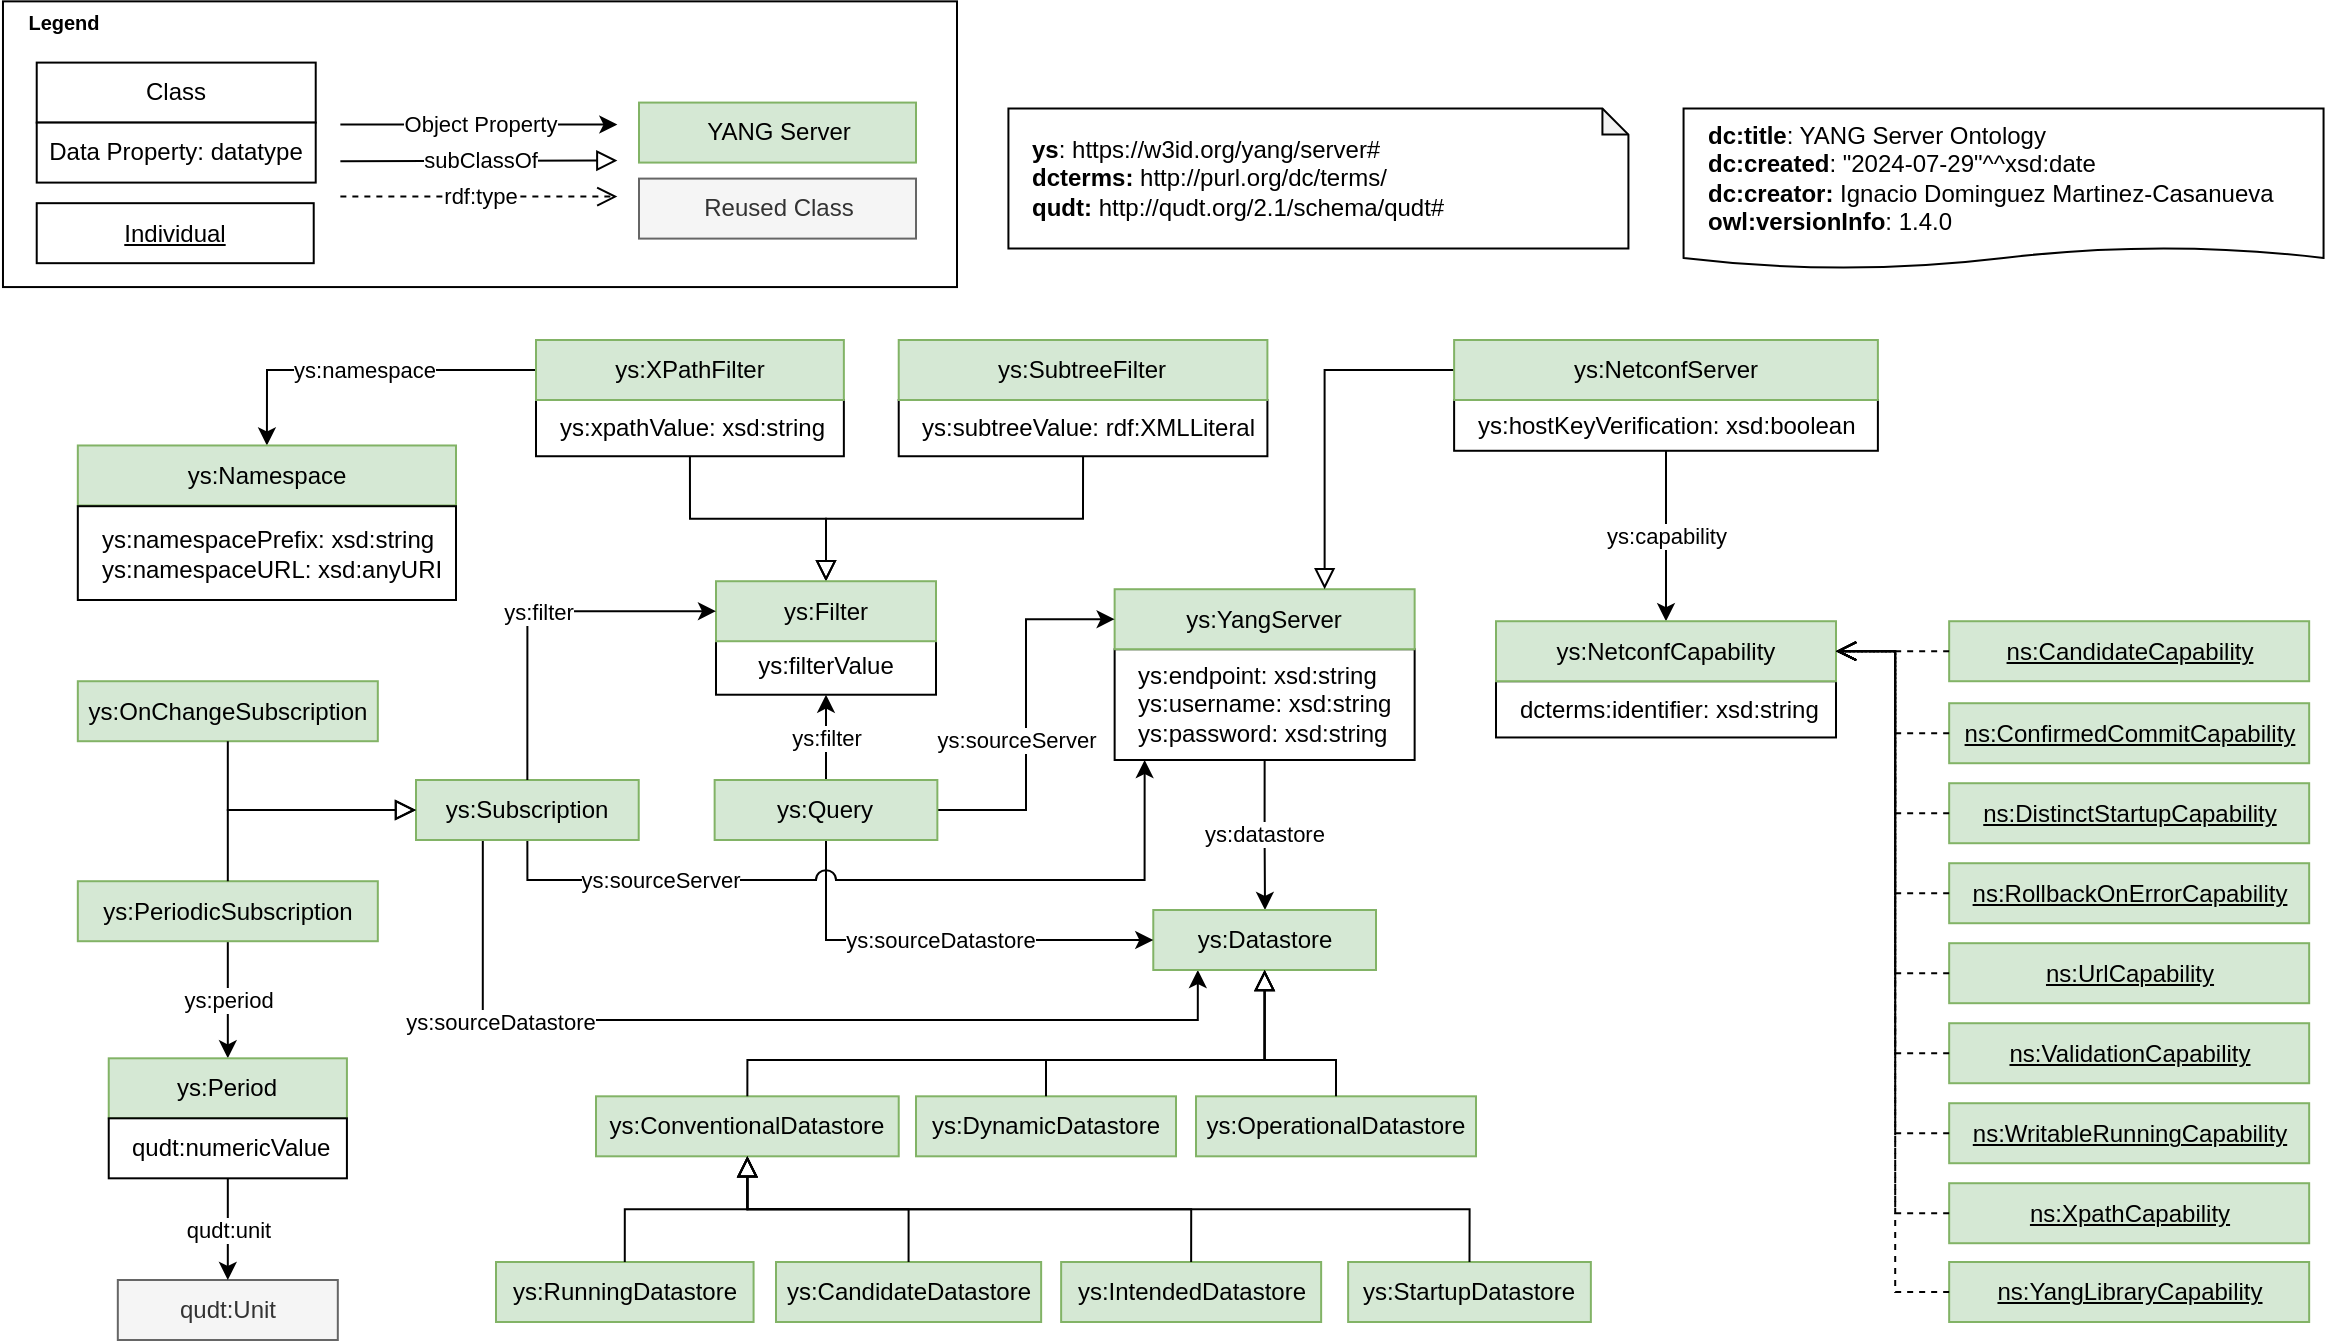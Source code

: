 <mxfile version="24.7.5" pages="5">
  <diagram id="pzp2v1ahhBAfOaCNUCo-" name="ontology">
    <mxGraphModel dx="1621" dy="873" grid="1" gridSize="10" guides="1" tooltips="1" connect="1" arrows="1" fold="1" page="1" pageScale="1" pageWidth="850" pageHeight="1100" math="0" shadow="0">
      <root>
        <mxCell id="0" />
        <mxCell id="1" parent="0" />
        <mxCell id="oXwt1U74XXn5uIL4hFVP-4" value="ys:sourceDatastore" style="edgeStyle=orthogonalEdgeStyle;rounded=0;orthogonalLoop=1;jettySize=auto;html=1;exitX=0.3;exitY=1;exitDx=0;exitDy=0;entryX=0.2;entryY=1;entryDx=0;entryDy=0;" parent="1" source="oXwt1U74XXn5uIL4hFVP-1" target="jV4g5ascm6t2pEnRygof-3" edge="1">
          <mxGeometry x="-0.583" y="-1" relative="1" as="geometry">
            <mxPoint x="625" y="474" as="sourcePoint" />
            <mxPoint x="789" y="499" as="targetPoint" />
            <Array as="points">
              <mxPoint x="443" y="540" />
              <mxPoint x="801" y="540" />
            </Array>
            <mxPoint as="offset" />
          </mxGeometry>
        </mxCell>
        <mxCell id="xW2krMNUQVf9Xm74qsXm-1" value="" style="rounded=0;whiteSpace=wrap;html=1;rotation=90;fontFamily=Helvetica;" parent="1" vertex="1">
          <mxGeometry x="370.57" y="-136.4" width="142.85" height="477.01" as="geometry" />
        </mxCell>
        <mxCell id="xW2krMNUQVf9Xm74qsXm-2" value="YANG Server" style="rounded=0;whiteSpace=wrap;html=1;fillColor=#d5e8d4;strokeColor=#82b366;fontFamily=Helvetica;" parent="1" vertex="1">
          <mxGeometry x="521.5" y="81.29" width="138.5" height="30" as="geometry" />
        </mxCell>
        <mxCell id="xW2krMNUQVf9Xm74qsXm-3" value="Class" style="rounded=0;whiteSpace=wrap;html=1;fontFamily=Helvetica;" parent="1" vertex="1">
          <mxGeometry x="220.36" y="61.3" width="139.5" height="30" as="geometry" />
        </mxCell>
        <mxCell id="xW2krMNUQVf9Xm74qsXm-4" value="Data Property: datatype" style="rounded=0;whiteSpace=wrap;html=1;fontFamily=Helvetica;" parent="1" vertex="1">
          <mxGeometry x="220.36" y="91.3" width="139.5" height="30" as="geometry" />
        </mxCell>
        <mxCell id="xW2krMNUQVf9Xm74qsXm-5" value="Object Property" style="endArrow=classic;html=1;rounded=0;labelPosition=right;verticalLabelPosition=bottom;align=center;verticalAlign=middle;fontFamily=Helvetica;" parent="1" edge="1">
          <mxGeometry width="50" height="50" relative="1" as="geometry">
            <mxPoint x="372.18" y="92.29" as="sourcePoint" />
            <mxPoint x="510.68" y="92.29" as="targetPoint" />
            <mxPoint as="offset" />
          </mxGeometry>
        </mxCell>
        <mxCell id="xW2krMNUQVf9Xm74qsXm-6" value="subClassOf" style="endArrow=block;html=1;fontColor=#000000;endFill=0;endSize=8;arcSize=0;rounded=0;fontFamily=Helvetica;" parent="1" edge="1">
          <mxGeometry width="50" height="50" relative="1" as="geometry">
            <mxPoint x="372.18" y="110.57" as="sourcePoint" />
            <mxPoint x="510.68" y="110.29" as="targetPoint" />
          </mxGeometry>
        </mxCell>
        <mxCell id="xW2krMNUQVf9Xm74qsXm-7" value="&lt;b style=&quot;font-size: 10px;&quot;&gt;&lt;font data-font-src=&quot;https://fonts.googleapis.com/css?family=Roboto+Condensed&quot;&gt;Legend&lt;/font&gt;&lt;/b&gt;" style="text;html=1;strokeColor=none;fillColor=none;align=center;verticalAlign=middle;whiteSpace=wrap;rounded=0;fontSize=10;fontFamily=Helvetica;" parent="1" vertex="1">
          <mxGeometry x="208.86" y="31.29" width="50" height="20" as="geometry" />
        </mxCell>
        <mxCell id="xW2krMNUQVf9Xm74qsXm-8" value="&lt;u&gt;Individual&lt;/u&gt;" style="rounded=0;whiteSpace=wrap;html=1;fontFamily=Helvetica;" parent="1" vertex="1">
          <mxGeometry x="220.36" y="131.59" width="138.5" height="30" as="geometry" />
        </mxCell>
        <mxCell id="xW2krMNUQVf9Xm74qsXm-9" value="&lt;div&gt;&lt;b&gt;dc:title&lt;/b&gt;: YANG Server Ontology&lt;br&gt;&lt;/div&gt;&lt;div&gt;&lt;b&gt;dc:created&lt;/b&gt;: &quot;2024-07-29&quot;^^xsd:date&lt;/div&gt;&lt;div&gt;&lt;b&gt;dc:creator:&lt;/b&gt;&amp;nbsp;Ignacio Dominguez Martinez-Casanueva&lt;br&gt;&lt;/div&gt;&lt;div&gt;&lt;b&gt;owl:versionInfo&lt;/b&gt;: 1.4.0&lt;br&gt;&lt;/div&gt;" style="shape=document;whiteSpace=wrap;html=1;boundedLbl=1;labelBackgroundColor=#ffffff;strokeColor=#000000;fontSize=12;fontColor=#000000;size=0.133;align=left;spacingLeft=10;" parent="1" vertex="1">
          <mxGeometry x="1043.78" y="84.31" width="320" height="80" as="geometry" />
        </mxCell>
        <mxCell id="xW2krMNUQVf9Xm74qsXm-10" value="Reused Class" style="rounded=0;whiteSpace=wrap;html=1;fillColor=#f5f5f5;strokeColor=#666666;fontFamily=Helvetica;fontColor=#333333;" parent="1" vertex="1">
          <mxGeometry x="521.5" y="119.3" width="138.5" height="30" as="geometry" />
        </mxCell>
        <mxCell id="xW2krMNUQVf9Xm74qsXm-11" value="&lt;div style=&quot;border-color: var(--border-color);&quot;&gt;&lt;b style=&quot;border-color: var(--border-color);&quot;&gt;ys&lt;/b&gt;:&amp;nbsp;&lt;span style=&quot;white-space: pre;&quot;&gt;&lt;font style=&quot;&quot; face=&quot;Helvetica&quot;&gt;https://w3id.org/yang/server#&lt;/font&gt;&lt;/span&gt;&lt;/div&gt;&lt;div style=&quot;border-color: var(--border-color);&quot;&gt;&lt;b style=&quot;background-color: initial; border-color: var(--border-color);&quot;&gt;dcterms:&amp;nbsp;&lt;/b&gt;&lt;span style=&quot;background-color: initial;&quot;&gt;http://purl.org/dc/terms/&lt;/span&gt;&lt;/div&gt;&lt;div style=&quot;border-color: var(--border-color);&quot;&gt;&lt;b&gt;qudt:&amp;nbsp;&lt;/b&gt;&lt;span style=&quot;white-space: pre;&quot;&gt;&lt;font face=&quot;Helvetica&quot;&gt;http://qudt.org/2.1/schema/qudt#&lt;/font&gt;&lt;/span&gt;&lt;/div&gt;&lt;b style=&quot;border-color: var(--border-color);&quot;&gt;&lt;div style=&quot;&quot;&gt;&lt;/div&gt;&lt;/b&gt;" style="shape=note;whiteSpace=wrap;html=1;backgroundOutline=1;darkOpacity=0.05;size=13;align=left;spacingLeft=10;" parent="1" vertex="1">
          <mxGeometry x="706.21" y="84.31" width="310" height="70" as="geometry" />
        </mxCell>
        <mxCell id="jV4g5ascm6t2pEnRygof-19" value="ys:datastore" style="edgeStyle=orthogonalEdgeStyle;rounded=0;orthogonalLoop=1;jettySize=auto;html=1;exitX=0.5;exitY=1;exitDx=0;exitDy=0;" parent="1" source="xW2krMNUQVf9Xm74qsXm-12" target="jV4g5ascm6t2pEnRygof-3" edge="1">
          <mxGeometry relative="1" as="geometry" />
        </mxCell>
        <mxCell id="xW2krMNUQVf9Xm74qsXm-12" value="&lt;div&gt;ys:endpoint: xsd:string&lt;/div&gt;&lt;div&gt;&lt;span style=&quot;background-color: initial;&quot;&gt;ys:username: xsd:string&lt;/span&gt;&lt;br&gt;&lt;/div&gt;&lt;div&gt;&lt;span style=&quot;background-color: initial;&quot;&gt;ys:password: xsd:string&lt;/span&gt;&lt;/div&gt;" style="rounded=0;whiteSpace=wrap;html=1;snapToPoint=1;points=[[0.1,0],[0.2,0],[0.3,0],[0.4,0],[0.5,0],[0.6,0],[0.7,0],[0.8,0],[0.9,0],[0,0.1],[0,0.3],[0,0.5],[0,0.7],[0,0.9],[0.1,1],[0.2,1],[0.3,1],[0.4,1],[0.5,1],[0.6,1],[0.7,1],[0.8,1],[0.9,1],[1,0.1],[1,0.3],[1,0.5],[1,0.7],[1,0.9]];align=left;spacingLeft=10;" parent="1" vertex="1">
          <mxGeometry x="759.32" y="354.61" width="150" height="55.39" as="geometry" />
        </mxCell>
        <mxCell id="xW2krMNUQVf9Xm74qsXm-14" value="ys:YangServer" style="rounded=0;whiteSpace=wrap;html=1;snapToPoint=1;points=[[0.1,0],[0.2,0],[0.3,0],[0.4,0],[0.5,0],[0.6,0],[0.7,0],[0.8,0],[0.9,0],[0,0.1],[0,0.3],[0,0.5],[0,0.7],[0,0.9],[0.1,1],[0.2,1],[0.3,1],[0.4,1],[0.5,1],[0.6,1],[0.7,1],[0.8,1],[0.9,1],[1,0.1],[1,0.3],[1,0.5],[1,0.7],[1,0.9]];fillColor=#d5e8d4;strokeColor=#82b366;" parent="1" vertex="1">
          <mxGeometry x="759.32" y="324.61" width="150" height="30" as="geometry" />
        </mxCell>
        <mxCell id="xW2krMNUQVf9Xm74qsXm-28" value="" style="endArrow=block;html=1;fontColor=#000099;endFill=0;entryX=0.7;entryY=0;entryDx=0;entryDy=0;endSize=8;arcSize=0;rounded=0;edgeStyle=orthogonalEdgeStyle;exitX=0;exitY=0.5;exitDx=0;exitDy=0;" parent="1" source="xW2krMNUQVf9Xm74qsXm-32" target="xW2krMNUQVf9Xm74qsXm-14" edge="1">
          <mxGeometry width="50" height="50" relative="1" as="geometry">
            <mxPoint x="943.71" y="369.33" as="sourcePoint" />
            <mxPoint x="1099.71" y="416.33" as="targetPoint" />
            <Array as="points">
              <mxPoint x="864" y="215" />
            </Array>
          </mxGeometry>
        </mxCell>
        <mxCell id="xW2krMNUQVf9Xm74qsXm-36" value="&lt;span style=&quot;color: rgb(0, 0, 0); font-size: 11px;&quot;&gt;rdf:type&lt;/span&gt;" style="endArrow=open;html=1;rounded=0;labelPosition=right;verticalLabelPosition=bottom;align=center;verticalAlign=middle;fontFamily=Helvetica;dashed=1;strokeColor=default;fontSize=8;fontColor=#000099;labelBackgroundColor=default;endFill=0;endSize=8;" parent="1" edge="1">
          <mxGeometry width="50" height="50" relative="1" as="geometry">
            <mxPoint x="372.18" y="128.29" as="sourcePoint" />
            <mxPoint x="510.68" y="128.29" as="targetPoint" />
            <mxPoint as="offset" />
          </mxGeometry>
        </mxCell>
        <mxCell id="heDRhFuer21fgATEcs1a-4" value="ys:capability" style="edgeStyle=orthogonalEdgeStyle;rounded=0;orthogonalLoop=1;jettySize=auto;html=1;exitX=0.5;exitY=1;exitDx=0;exitDy=0;entryX=0.5;entryY=0;entryDx=0;entryDy=0;" parent="1" source="jV4g5ascm6t2pEnRygof-1" target="0p76iwh5f3bbjIwd35gd-2" edge="1">
          <mxGeometry relative="1" as="geometry">
            <Array as="points" />
            <mxPoint as="offset" />
            <mxPoint x="1010.39" y="364.45" as="sourcePoint" />
            <mxPoint x="1065.42" y="258.12" as="targetPoint" />
          </mxGeometry>
        </mxCell>
        <mxCell id="jV4g5ascm6t2pEnRygof-1" value="&lt;div&gt;ys:hostKeyVerification: xsd:boolean&lt;/div&gt;" style="rounded=0;whiteSpace=wrap;html=1;snapToPoint=1;points=[[0.1,0],[0.2,0],[0.3,0],[0.4,0],[0.5,0],[0.6,0],[0.7,0],[0.8,0],[0.9,0],[0,0.1],[0,0.3],[0,0.5],[0,0.7],[0,0.9],[0.1,1],[0.2,1],[0.3,1],[0.4,1],[0.5,1],[0.6,1],[0.7,1],[0.8,1],[0.9,1],[1,0.1],[1,0.3],[1,0.5],[1,0.7],[1,0.9]];align=left;spacingLeft=10;" parent="1" vertex="1">
          <mxGeometry x="929.06" y="229.99" width="211.88" height="25.4" as="geometry" />
        </mxCell>
        <mxCell id="xW2krMNUQVf9Xm74qsXm-32" value="ys:NetconfServer" style="rounded=0;whiteSpace=wrap;html=1;snapToPoint=1;points=[[0.1,0],[0.2,0],[0.3,0],[0.4,0],[0.5,0],[0.6,0],[0.7,0],[0.8,0],[0.9,0],[0,0.1],[0,0.3],[0,0.5],[0,0.7],[0,0.9],[0.1,1],[0.2,1],[0.3,1],[0.4,1],[0.5,1],[0.6,1],[0.7,1],[0.8,1],[0.9,1],[1,0.1],[1,0.3],[1,0.5],[1,0.7],[1,0.9]];fillColor=#d5e8d4;strokeColor=#82b366;" parent="1" vertex="1">
          <mxGeometry x="929.06" y="200.0" width="211.88" height="30" as="geometry" />
        </mxCell>
        <mxCell id="jV4g5ascm6t2pEnRygof-3" value="ys:Datastore" style="rounded=0;whiteSpace=wrap;html=1;snapToPoint=1;points=[[0.1,0],[0.2,0],[0.3,0],[0.4,0],[0.5,0],[0.6,0],[0.7,0],[0.8,0],[0.9,0],[0,0.1],[0,0.3],[0,0.5],[0,0.7],[0,0.9],[0.1,1],[0.2,1],[0.3,1],[0.4,1],[0.5,1],[0.6,1],[0.7,1],[0.8,1],[0.9,1],[1,0.1],[1,0.3],[1,0.5],[1,0.7],[1,0.9]];fillColor=#d5e8d4;strokeColor=#82b366;" parent="1" vertex="1">
          <mxGeometry x="778.64" y="485" width="111.36" height="30" as="geometry" />
        </mxCell>
        <mxCell id="jV4g5ascm6t2pEnRygof-4" value="ys:DynamicDatastore" style="rounded=0;whiteSpace=wrap;html=1;snapToPoint=1;points=[[0.1,0],[0.2,0],[0.3,0],[0.4,0],[0.5,0],[0.6,0],[0.7,0],[0.8,0],[0.9,0],[0,0.1],[0,0.3],[0,0.5],[0,0.7],[0,0.9],[0.1,1],[0.2,1],[0.3,1],[0.4,1],[0.5,1],[0.6,1],[0.7,1],[0.8,1],[0.9,1],[1,0.1],[1,0.3],[1,0.5],[1,0.7],[1,0.9]];fillColor=#d5e8d4;strokeColor=#82b366;" parent="1" vertex="1">
          <mxGeometry x="660" y="578.16" width="130" height="30" as="geometry" />
        </mxCell>
        <mxCell id="jV4g5ascm6t2pEnRygof-5" value="ys:ConventionalDatastore" style="rounded=0;whiteSpace=wrap;html=1;snapToPoint=1;points=[[0.1,0],[0.2,0],[0.3,0],[0.4,0],[0.5,0],[0.6,0],[0.7,0],[0.8,0],[0.9,0],[0,0.1],[0,0.3],[0,0.5],[0,0.7],[0,0.9],[0.1,1],[0.2,1],[0.3,1],[0.4,1],[0.5,1],[0.6,1],[0.7,1],[0.8,1],[0.9,1],[1,0.1],[1,0.3],[1,0.5],[1,0.7],[1,0.9]];fillColor=#d5e8d4;strokeColor=#82b366;" parent="1" vertex="1">
          <mxGeometry x="500" y="578.16" width="151.36" height="30" as="geometry" />
        </mxCell>
        <mxCell id="jV4g5ascm6t2pEnRygof-6" value="ys:RunningDatastore" style="rounded=0;whiteSpace=wrap;html=1;snapToPoint=1;points=[[0.1,0],[0.2,0],[0.3,0],[0.4,0],[0.5,0],[0.6,0],[0.7,0],[0.8,0],[0.9,0],[0,0.1],[0,0.3],[0,0.5],[0,0.7],[0,0.9],[0.1,1],[0.2,1],[0.3,1],[0.4,1],[0.5,1],[0.6,1],[0.7,1],[0.8,1],[0.9,1],[1,0.1],[1,0.3],[1,0.5],[1,0.7],[1,0.9]];fillColor=#d5e8d4;strokeColor=#82b366;" parent="1" vertex="1">
          <mxGeometry x="450" y="661" width="128.79" height="30" as="geometry" />
        </mxCell>
        <mxCell id="jV4g5ascm6t2pEnRygof-7" value="ys:IntendedDatastore" style="rounded=0;whiteSpace=wrap;html=1;snapToPoint=1;points=[[0.1,0],[0.2,0],[0.3,0],[0.4,0],[0.5,0],[0.6,0],[0.7,0],[0.8,0],[0.9,0],[0,0.1],[0,0.3],[0,0.5],[0,0.7],[0,0.9],[0.1,1],[0.2,1],[0.3,1],[0.4,1],[0.5,1],[0.6,1],[0.7,1],[0.8,1],[0.9,1],[1,0.1],[1,0.3],[1,0.5],[1,0.7],[1,0.9]];fillColor=#d5e8d4;strokeColor=#82b366;" parent="1" vertex="1">
          <mxGeometry x="732.57" y="661" width="130" height="30" as="geometry" />
        </mxCell>
        <mxCell id="jV4g5ascm6t2pEnRygof-8" value="ys:CandidateDatastore" style="rounded=0;whiteSpace=wrap;html=1;snapToPoint=1;points=[[0.1,0],[0.2,0],[0.3,0],[0.4,0],[0.5,0],[0.6,0],[0.7,0],[0.8,0],[0.9,0],[0,0.1],[0,0.3],[0,0.5],[0,0.7],[0,0.9],[0.1,1],[0.2,1],[0.3,1],[0.4,1],[0.5,1],[0.6,1],[0.7,1],[0.8,1],[0.9,1],[1,0.1],[1,0.3],[1,0.5],[1,0.7],[1,0.9]];fillColor=#d5e8d4;strokeColor=#82b366;" parent="1" vertex="1">
          <mxGeometry x="590" y="661" width="132.57" height="30" as="geometry" />
        </mxCell>
        <mxCell id="jV4g5ascm6t2pEnRygof-9" value="ys:StartupDatastore" style="rounded=0;whiteSpace=wrap;html=1;snapToPoint=1;points=[[0.1,0],[0.2,0],[0.3,0],[0.4,0],[0.5,0],[0.6,0],[0.7,0],[0.8,0],[0.9,0],[0,0.1],[0,0.3],[0,0.5],[0,0.7],[0,0.9],[0.1,1],[0.2,1],[0.3,1],[0.4,1],[0.5,1],[0.6,1],[0.7,1],[0.8,1],[0.9,1],[1,0.1],[1,0.3],[1,0.5],[1,0.7],[1,0.9]];fillColor=#d5e8d4;strokeColor=#82b366;" parent="1" vertex="1">
          <mxGeometry x="876.07" y="661" width="121.36" height="30" as="geometry" />
        </mxCell>
        <mxCell id="jV4g5ascm6t2pEnRygof-11" value="ys:OperationalDatastore" style="rounded=0;whiteSpace=wrap;html=1;snapToPoint=1;points=[[0.1,0],[0.2,0],[0.3,0],[0.4,0],[0.5,0],[0.6,0],[0.7,0],[0.8,0],[0.9,0],[0,0.1],[0,0.3],[0,0.5],[0,0.7],[0,0.9],[0.1,1],[0.2,1],[0.3,1],[0.4,1],[0.5,1],[0.6,1],[0.7,1],[0.8,1],[0.9,1],[1,0.1],[1,0.3],[1,0.5],[1,0.7],[1,0.9]];fillColor=#d5e8d4;strokeColor=#82b366;" parent="1" vertex="1">
          <mxGeometry x="800" y="578.16" width="140" height="30" as="geometry" />
        </mxCell>
        <mxCell id="jV4g5ascm6t2pEnRygof-12" value="" style="endArrow=block;html=1;fontColor=#000000;endFill=0;endSize=8;arcSize=0;rounded=0;fontFamily=Helvetica;entryX=0.5;entryY=1;entryDx=0;entryDy=0;exitX=0.5;exitY=0;exitDx=0;exitDy=0;edgeStyle=orthogonalEdgeStyle;" parent="1" source="jV4g5ascm6t2pEnRygof-5" target="jV4g5ascm6t2pEnRygof-3" edge="1">
          <mxGeometry width="50" height="50" relative="1" as="geometry">
            <mxPoint x="498.93" y="507.43" as="sourcePoint" />
            <mxPoint x="637.43" y="507.15" as="targetPoint" />
            <Array as="points">
              <mxPoint x="576" y="560" />
              <mxPoint x="834" y="560" />
            </Array>
          </mxGeometry>
        </mxCell>
        <mxCell id="jV4g5ascm6t2pEnRygof-13" value="" style="endArrow=block;html=1;fontColor=#000000;endFill=0;endSize=8;arcSize=0;rounded=0;fontFamily=Helvetica;entryX=0.5;entryY=1;entryDx=0;entryDy=0;exitX=0.5;exitY=0;exitDx=0;exitDy=0;edgeStyle=orthogonalEdgeStyle;" parent="1" source="jV4g5ascm6t2pEnRygof-4" target="jV4g5ascm6t2pEnRygof-3" edge="1">
          <mxGeometry width="50" height="50" relative="1" as="geometry">
            <mxPoint x="766" y="577" as="sourcePoint" />
            <mxPoint x="844" y="530" as="targetPoint" />
            <Array as="points">
              <mxPoint x="725" y="560" />
              <mxPoint x="834" y="560" />
            </Array>
          </mxGeometry>
        </mxCell>
        <mxCell id="jV4g5ascm6t2pEnRygof-14" value="" style="endArrow=block;html=1;fontColor=#000000;endFill=0;endSize=8;arcSize=0;rounded=0;fontFamily=Helvetica;entryX=0.5;entryY=1;entryDx=0;entryDy=0;exitX=0.5;exitY=0;exitDx=0;exitDy=0;edgeStyle=orthogonalEdgeStyle;" parent="1" source="jV4g5ascm6t2pEnRygof-11" target="jV4g5ascm6t2pEnRygof-3" edge="1">
          <mxGeometry width="50" height="50" relative="1" as="geometry">
            <mxPoint x="925" y="577" as="sourcePoint" />
            <mxPoint x="844" y="530" as="targetPoint" />
            <Array as="points">
              <mxPoint x="870" y="560" />
              <mxPoint x="834" y="560" />
            </Array>
          </mxGeometry>
        </mxCell>
        <mxCell id="jV4g5ascm6t2pEnRygof-15" value="" style="endArrow=block;html=1;fontColor=#000000;endFill=0;endSize=8;arcSize=0;rounded=0;fontFamily=Helvetica;entryX=0.5;entryY=1;entryDx=0;entryDy=0;exitX=0.5;exitY=0;exitDx=0;exitDy=0;edgeStyle=orthogonalEdgeStyle;" parent="1" source="jV4g5ascm6t2pEnRygof-6" target="jV4g5ascm6t2pEnRygof-5" edge="1">
          <mxGeometry width="50" height="50" relative="1" as="geometry">
            <mxPoint x="990" y="588" as="sourcePoint" />
            <mxPoint x="764" y="541" as="targetPoint" />
          </mxGeometry>
        </mxCell>
        <mxCell id="jV4g5ascm6t2pEnRygof-16" value="" style="endArrow=block;html=1;fontColor=#000000;endFill=0;endSize=8;arcSize=0;rounded=0;fontFamily=Helvetica;exitX=0.5;exitY=0;exitDx=0;exitDy=0;edgeStyle=orthogonalEdgeStyle;entryX=0.5;entryY=1;entryDx=0;entryDy=0;" parent="1" source="jV4g5ascm6t2pEnRygof-8" target="jV4g5ascm6t2pEnRygof-5" edge="1">
          <mxGeometry width="50" height="50" relative="1" as="geometry">
            <mxPoint x="506" y="671" as="sourcePoint" />
            <mxPoint x="700" y="621" as="targetPoint" />
          </mxGeometry>
        </mxCell>
        <mxCell id="jV4g5ascm6t2pEnRygof-17" value="" style="endArrow=block;html=1;fontColor=#000000;endFill=0;endSize=8;arcSize=0;rounded=0;fontFamily=Helvetica;exitX=0.5;exitY=0;exitDx=0;exitDy=0;edgeStyle=orthogonalEdgeStyle;entryX=0.5;entryY=1;entryDx=0;entryDy=0;" parent="1" source="jV4g5ascm6t2pEnRygof-7" target="jV4g5ascm6t2pEnRygof-5" edge="1">
          <mxGeometry width="50" height="50" relative="1" as="geometry">
            <mxPoint x="663" y="671" as="sourcePoint" />
            <mxPoint x="686" y="618" as="targetPoint" />
          </mxGeometry>
        </mxCell>
        <mxCell id="jV4g5ascm6t2pEnRygof-18" value="" style="endArrow=block;html=1;fontColor=#000000;endFill=0;endSize=8;arcSize=0;rounded=0;fontFamily=Helvetica;exitX=0.5;exitY=0;exitDx=0;exitDy=0;edgeStyle=orthogonalEdgeStyle;entryX=0.5;entryY=1;entryDx=0;entryDy=0;" parent="1" source="jV4g5ascm6t2pEnRygof-9" target="jV4g5ascm6t2pEnRygof-5" edge="1">
          <mxGeometry width="50" height="50" relative="1" as="geometry">
            <mxPoint x="812" y="671" as="sourcePoint" />
            <mxPoint x="686" y="618" as="targetPoint" />
          </mxGeometry>
        </mxCell>
        <mxCell id="ttUUddj0Ld-d2ad8G4DE-4" value="ys:filter" style="edgeStyle=orthogonalEdgeStyle;rounded=0;orthogonalLoop=1;jettySize=auto;html=1;exitX=0.5;exitY=0;exitDx=0;exitDy=0;entryX=0.5;entryY=1;entryDx=0;entryDy=0;" parent="1" source="ttUUddj0Ld-d2ad8G4DE-1" target="5HK7wk3mbqAfFXfDV9It-1" edge="1">
          <mxGeometry relative="1" as="geometry" />
        </mxCell>
        <mxCell id="ttUUddj0Ld-d2ad8G4DE-5" value="ys:sourceDatastore" style="edgeStyle=orthogonalEdgeStyle;rounded=0;orthogonalLoop=1;jettySize=auto;html=1;exitX=0.5;exitY=1;exitDx=0;exitDy=0;entryX=0;entryY=0.5;entryDx=0;entryDy=0;" parent="1" source="ttUUddj0Ld-d2ad8G4DE-1" target="jV4g5ascm6t2pEnRygof-3" edge="1">
          <mxGeometry relative="1" as="geometry">
            <Array as="points">
              <mxPoint x="615" y="500" />
            </Array>
          </mxGeometry>
        </mxCell>
        <mxCell id="ttUUddj0Ld-d2ad8G4DE-10" value="ys:sourceServer" style="edgeStyle=orthogonalEdgeStyle;rounded=0;orthogonalLoop=1;jettySize=auto;html=1;exitX=1;exitY=0.5;exitDx=0;exitDy=0;entryX=0;entryY=0.5;entryDx=0;entryDy=0;" parent="1" source="ttUUddj0Ld-d2ad8G4DE-1" target="xW2krMNUQVf9Xm74qsXm-14" edge="1">
          <mxGeometry x="-0.138" y="5" relative="1" as="geometry">
            <mxPoint as="offset" />
          </mxGeometry>
        </mxCell>
        <mxCell id="ttUUddj0Ld-d2ad8G4DE-1" value="ys:Query" style="rounded=0;whiteSpace=wrap;html=1;snapToPoint=1;points=[[0.1,0],[0.2,0],[0.3,0],[0.4,0],[0.5,0],[0.6,0],[0.7,0],[0.8,0],[0.9,0],[0,0.1],[0,0.3],[0,0.5],[0,0.7],[0,0.9],[0.1,1],[0.2,1],[0.3,1],[0.4,1],[0.5,1],[0.6,1],[0.7,1],[0.8,1],[0.9,1],[1,0.1],[1,0.3],[1,0.5],[1,0.7],[1,0.9]];fillColor=#d5e8d4;strokeColor=#82b366;" parent="1" vertex="1">
          <mxGeometry x="559.32" y="420" width="111.36" height="30" as="geometry" />
        </mxCell>
        <mxCell id="ttUUddj0Ld-d2ad8G4DE-8" value="ys:xpathValue: xsd:string" style="rounded=0;whiteSpace=wrap;html=1;snapToPoint=1;points=[[0.1,0],[0.2,0],[0.3,0],[0.4,0],[0.5,0],[0.6,0],[0.7,0],[0.8,0],[0.9,0],[0,0.1],[0,0.3],[0,0.5],[0,0.7],[0,0.9],[0.1,1],[0.2,1],[0.3,1],[0.4,1],[0.5,1],[0.6,1],[0.7,1],[0.8,1],[0.9,1],[1,0.1],[1,0.3],[1,0.5],[1,0.7],[1,0.9]];align=left;spacingLeft=10;" parent="1" vertex="1">
          <mxGeometry x="470.0" y="230" width="153.93" height="28.12" as="geometry" />
        </mxCell>
        <mxCell id="ttUUddj0Ld-d2ad8G4DE-9" value="ys:subtreeValue: rdf:XMLLiteral" style="rounded=0;whiteSpace=wrap;html=1;snapToPoint=1;points=[[0.1,0],[0.2,0],[0.3,0],[0.4,0],[0.5,0],[0.6,0],[0.7,0],[0.8,0],[0.9,0],[0,0.1],[0,0.3],[0,0.5],[0,0.7],[0,0.9],[0.1,1],[0.2,1],[0.3,1],[0.4,1],[0.5,1],[0.6,1],[0.7,1],[0.8,1],[0.9,1],[1,0.1],[1,0.3],[1,0.5],[1,0.7],[1,0.9]];align=left;spacingLeft=10;" parent="1" vertex="1">
          <mxGeometry x="651.36" y="230" width="184.34" height="28.12" as="geometry" />
        </mxCell>
        <mxCell id="ttUUddj0Ld-d2ad8G4DE-7" value="ys:SubtreeFilter" style="rounded=0;whiteSpace=wrap;html=1;snapToPoint=1;points=[[0.1,0],[0.2,0],[0.3,0],[0.4,0],[0.5,0],[0.6,0],[0.7,0],[0.8,0],[0.9,0],[0,0.1],[0,0.3],[0,0.5],[0,0.7],[0,0.9],[0.1,1],[0.2,1],[0.3,1],[0.4,1],[0.5,1],[0.6,1],[0.7,1],[0.8,1],[0.9,1],[1,0.1],[1,0.3],[1,0.5],[1,0.7],[1,0.9]];fillColor=#d5e8d4;strokeColor=#82b366;" parent="1" vertex="1">
          <mxGeometry x="651.36" y="200" width="184.34" height="30" as="geometry" />
        </mxCell>
        <mxCell id="bN98talkxuC1FAq8QvZE-4" value="ys:namespace" style="edgeStyle=orthogonalEdgeStyle;rounded=0;orthogonalLoop=1;jettySize=auto;html=1;exitX=0;exitY=0.5;exitDx=0;exitDy=0;entryX=0.5;entryY=0;entryDx=0;entryDy=0;" edge="1" parent="1" source="ttUUddj0Ld-d2ad8G4DE-6" target="bN98talkxuC1FAq8QvZE-1">
          <mxGeometry relative="1" as="geometry">
            <mxPoint x="360" y="240" as="targetPoint" />
            <Array as="points">
              <mxPoint x="335" y="215" />
            </Array>
          </mxGeometry>
        </mxCell>
        <mxCell id="ttUUddj0Ld-d2ad8G4DE-6" value="ys:XPathFilter" style="rounded=0;whiteSpace=wrap;html=1;snapToPoint=1;points=[[0.1,0],[0.2,0],[0.3,0],[0.4,0],[0.5,0],[0.6,0],[0.7,0],[0.8,0],[0.9,0],[0,0.1],[0,0.3],[0,0.5],[0,0.7],[0,0.9],[0.1,1],[0.2,1],[0.3,1],[0.4,1],[0.5,1],[0.6,1],[0.7,1],[0.8,1],[0.9,1],[1,0.1],[1,0.3],[1,0.5],[1,0.7],[1,0.9]];fillColor=#d5e8d4;strokeColor=#82b366;" parent="1" vertex="1">
          <mxGeometry x="470.0" y="200" width="153.93" height="30" as="geometry" />
        </mxCell>
        <mxCell id="ttUUddj0Ld-d2ad8G4DE-11" value="" style="endArrow=block;html=1;fontColor=#000000;endFill=0;endSize=8;arcSize=0;rounded=0;fontFamily=Helvetica;entryX=0.5;entryY=0;entryDx=0;entryDy=0;exitX=0.5;exitY=1;exitDx=0;exitDy=0;edgeStyle=orthogonalEdgeStyle;" parent="1" source="ttUUddj0Ld-d2ad8G4DE-8" target="ttUUddj0Ld-d2ad8G4DE-3" edge="1">
          <mxGeometry width="50" height="50" relative="1" as="geometry">
            <mxPoint x="1046.07" y="577" as="sourcePoint" />
            <mxPoint x="621.75" y="324.6" as="targetPoint" />
          </mxGeometry>
        </mxCell>
        <mxCell id="ttUUddj0Ld-d2ad8G4DE-12" value="" style="endArrow=block;html=1;fontColor=#000000;endFill=0;endSize=8;arcSize=0;rounded=0;fontFamily=Helvetica;entryX=0.5;entryY=0;entryDx=0;entryDy=0;exitX=0.5;exitY=1;exitDx=0;exitDy=0;edgeStyle=orthogonalEdgeStyle;" parent="1" source="ttUUddj0Ld-d2ad8G4DE-9" target="ttUUddj0Ld-d2ad8G4DE-3" edge="1">
          <mxGeometry width="50" height="50" relative="1" as="geometry">
            <mxPoint x="601.07" y="265" as="sourcePoint" />
            <mxPoint x="621.75" y="324.6" as="targetPoint" />
          </mxGeometry>
        </mxCell>
        <mxCell id="5HK7wk3mbqAfFXfDV9It-1" value="ys:filterValue" style="rounded=0;whiteSpace=wrap;html=1;snapToPoint=1;points=[[0.1,0],[0.2,0],[0.3,0],[0.4,0],[0.5,0],[0.6,0],[0.7,0],[0.8,0],[0.9,0],[0,0.1],[0,0.3],[0,0.5],[0,0.7],[0,0.9],[0.1,1],[0.2,1],[0.3,1],[0.4,1],[0.5,1],[0.6,1],[0.7,1],[0.8,1],[0.9,1],[1,0.1],[1,0.3],[1,0.5],[1,0.7],[1,0.9]];align=center;spacingLeft=0;spacing=0;" parent="1" vertex="1">
          <mxGeometry x="560" y="349.24" width="110" height="28.12" as="geometry" />
        </mxCell>
        <mxCell id="ttUUddj0Ld-d2ad8G4DE-3" value="ys:Filter" style="rounded=0;whiteSpace=wrap;html=1;snapToPoint=1;points=[[0.1,0],[0.2,0],[0.3,0],[0.4,0],[0.5,0],[0.6,0],[0.7,0],[0.8,0],[0.9,0],[0,0.1],[0,0.3],[0,0.5],[0,0.7],[0,0.9],[0.1,1],[0.2,1],[0.3,1],[0.4,1],[0.5,1],[0.6,1],[0.7,1],[0.8,1],[0.9,1],[1,0.1],[1,0.3],[1,0.5],[1,0.7],[1,0.9]];fillColor=#d5e8d4;strokeColor=#82b366;" parent="1" vertex="1">
          <mxGeometry x="560" y="320.61" width="110" height="30" as="geometry" />
        </mxCell>
        <mxCell id="0p76iwh5f3bbjIwd35gd-1" value="&lt;div&gt;dcterms:identifier: xsd:string&lt;/div&gt;" style="rounded=0;whiteSpace=wrap;html=1;snapToPoint=1;points=[[0.1,0],[0.2,0],[0.3,0],[0.4,0],[0.5,0],[0.6,0],[0.7,0],[0.8,0],[0.9,0],[0,0.1],[0,0.3],[0,0.5],[0,0.7],[0,0.9],[0.1,1],[0.2,1],[0.3,1],[0.4,1],[0.5,1],[0.6,1],[0.7,1],[0.8,1],[0.9,1],[1,0.1],[1,0.3],[1,0.5],[1,0.7],[1,0.9]];align=left;spacingLeft=10;" parent="1" vertex="1">
          <mxGeometry x="950" y="370.61" width="170" height="28.12" as="geometry" />
        </mxCell>
        <mxCell id="0p76iwh5f3bbjIwd35gd-2" value="ys:NetconfCapability" style="rounded=0;whiteSpace=wrap;html=1;snapToPoint=1;points=[[0.1,0],[0.2,0],[0.3,0],[0.4,0],[0.5,0],[0.6,0],[0.7,0],[0.8,0],[0.9,0],[0,0.1],[0,0.3],[0,0.5],[0,0.7],[0,0.9],[0.1,1],[0.2,1],[0.3,1],[0.4,1],[0.5,1],[0.6,1],[0.7,1],[0.8,1],[0.9,1],[1,0.1],[1,0.3],[1,0.5],[1,0.7],[1,0.9]];fillColor=#d5e8d4;strokeColor=#82b366;" parent="1" vertex="1">
          <mxGeometry x="950" y="340.61" width="170" height="30" as="geometry" />
        </mxCell>
        <mxCell id="0p76iwh5f3bbjIwd35gd-3" value="&lt;u&gt;ns:WritableRunningCapability&lt;/u&gt;" style="rounded=0;whiteSpace=wrap;html=1;snapToPoint=1;points=[[0.1,0],[0.2,0],[0.3,0],[0.4,0],[0.5,0],[0.6,0],[0.7,0],[0.8,0],[0.9,0],[0,0.1],[0,0.3],[0,0.5],[0,0.7],[0,0.9],[0.1,1],[0.2,1],[0.3,1],[0.4,1],[0.5,1],[0.6,1],[0.7,1],[0.8,1],[0.9,1],[1,0.1],[1,0.3],[1,0.5],[1,0.7],[1,0.9]];fillColor=#d5e8d4;strokeColor=#82b366;" parent="1" vertex="1">
          <mxGeometry x="1176.58" y="581.61" width="180" height="30" as="geometry" />
        </mxCell>
        <mxCell id="0p76iwh5f3bbjIwd35gd-4" value="&lt;u&gt;ns:CandidateCapability&lt;/u&gt;" style="rounded=0;whiteSpace=wrap;html=1;snapToPoint=1;points=[[0.1,0],[0.2,0],[0.3,0],[0.4,0],[0.5,0],[0.6,0],[0.7,0],[0.8,0],[0.9,0],[0,0.1],[0,0.3],[0,0.5],[0,0.7],[0,0.9],[0.1,1],[0.2,1],[0.3,1],[0.4,1],[0.5,1],[0.6,1],[0.7,1],[0.8,1],[0.9,1],[1,0.1],[1,0.3],[1,0.5],[1,0.7],[1,0.9]];fillColor=#d5e8d4;strokeColor=#82b366;" parent="1" vertex="1">
          <mxGeometry x="1176.58" y="340.61" width="180" height="30" as="geometry" />
        </mxCell>
        <mxCell id="0p76iwh5f3bbjIwd35gd-5" value="&lt;u&gt;ns:ConfirmedCommitCapability&lt;/u&gt;" style="rounded=0;whiteSpace=wrap;html=1;snapToPoint=1;points=[[0.1,0],[0.2,0],[0.3,0],[0.4,0],[0.5,0],[0.6,0],[0.7,0],[0.8,0],[0.9,0],[0,0.1],[0,0.3],[0,0.5],[0,0.7],[0,0.9],[0.1,1],[0.2,1],[0.3,1],[0.4,1],[0.5,1],[0.6,1],[0.7,1],[0.8,1],[0.9,1],[1,0.1],[1,0.3],[1,0.5],[1,0.7],[1,0.9]];fillColor=#d5e8d4;strokeColor=#82b366;" parent="1" vertex="1">
          <mxGeometry x="1176.58" y="381.61" width="180" height="30" as="geometry" />
        </mxCell>
        <mxCell id="0p76iwh5f3bbjIwd35gd-6" value="&lt;u&gt;ns:DistinctStartupCapability&lt;/u&gt;" style="rounded=0;whiteSpace=wrap;html=1;snapToPoint=1;points=[[0.1,0],[0.2,0],[0.3,0],[0.4,0],[0.5,0],[0.6,0],[0.7,0],[0.8,0],[0.9,0],[0,0.1],[0,0.3],[0,0.5],[0,0.7],[0,0.9],[0.1,1],[0.2,1],[0.3,1],[0.4,1],[0.5,1],[0.6,1],[0.7,1],[0.8,1],[0.9,1],[1,0.1],[1,0.3],[1,0.5],[1,0.7],[1,0.9]];fillColor=#d5e8d4;strokeColor=#82b366;" parent="1" vertex="1">
          <mxGeometry x="1176.58" y="421.61" width="180" height="30" as="geometry" />
        </mxCell>
        <mxCell id="0p76iwh5f3bbjIwd35gd-7" value="&lt;u&gt;ns:RollbackOnErrorCapability&lt;/u&gt;" style="rounded=0;whiteSpace=wrap;html=1;snapToPoint=1;points=[[0.1,0],[0.2,0],[0.3,0],[0.4,0],[0.5,0],[0.6,0],[0.7,0],[0.8,0],[0.9,0],[0,0.1],[0,0.3],[0,0.5],[0,0.7],[0,0.9],[0.1,1],[0.2,1],[0.3,1],[0.4,1],[0.5,1],[0.6,1],[0.7,1],[0.8,1],[0.9,1],[1,0.1],[1,0.3],[1,0.5],[1,0.7],[1,0.9]];fillColor=#d5e8d4;strokeColor=#82b366;" parent="1" vertex="1">
          <mxGeometry x="1176.58" y="461.61" width="180" height="30" as="geometry" />
        </mxCell>
        <mxCell id="0p76iwh5f3bbjIwd35gd-8" value="&lt;u&gt;ns:UrlCapability&lt;/u&gt;" style="rounded=0;whiteSpace=wrap;html=1;snapToPoint=1;points=[[0.1,0],[0.2,0],[0.3,0],[0.4,0],[0.5,0],[0.6,0],[0.7,0],[0.8,0],[0.9,0],[0,0.1],[0,0.3],[0,0.5],[0,0.7],[0,0.9],[0.1,1],[0.2,1],[0.3,1],[0.4,1],[0.5,1],[0.6,1],[0.7,1],[0.8,1],[0.9,1],[1,0.1],[1,0.3],[1,0.5],[1,0.7],[1,0.9]];fillColor=#d5e8d4;strokeColor=#82b366;" parent="1" vertex="1">
          <mxGeometry x="1176.58" y="501.6" width="180" height="30" as="geometry" />
        </mxCell>
        <mxCell id="0p76iwh5f3bbjIwd35gd-9" value="&lt;u&gt;ns:ValidationCapability&lt;/u&gt;" style="rounded=0;whiteSpace=wrap;html=1;snapToPoint=1;points=[[0.1,0],[0.2,0],[0.3,0],[0.4,0],[0.5,0],[0.6,0],[0.7,0],[0.8,0],[0.9,0],[0,0.1],[0,0.3],[0,0.5],[0,0.7],[0,0.9],[0.1,1],[0.2,1],[0.3,1],[0.4,1],[0.5,1],[0.6,1],[0.7,1],[0.8,1],[0.9,1],[1,0.1],[1,0.3],[1,0.5],[1,0.7],[1,0.9]];fillColor=#d5e8d4;strokeColor=#82b366;" parent="1" vertex="1">
          <mxGeometry x="1176.58" y="541.61" width="180" height="30" as="geometry" />
        </mxCell>
        <mxCell id="0p76iwh5f3bbjIwd35gd-10" value="&lt;u&gt;ns:XpathCapability&lt;/u&gt;" style="rounded=0;whiteSpace=wrap;html=1;snapToPoint=1;points=[[0.1,0],[0.2,0],[0.3,0],[0.4,0],[0.5,0],[0.6,0],[0.7,0],[0.8,0],[0.9,0],[0,0.1],[0,0.3],[0,0.5],[0,0.7],[0,0.9],[0.1,1],[0.2,1],[0.3,1],[0.4,1],[0.5,1],[0.6,1],[0.7,1],[0.8,1],[0.9,1],[1,0.1],[1,0.3],[1,0.5],[1,0.7],[1,0.9]];fillColor=#d5e8d4;strokeColor=#82b366;" parent="1" vertex="1">
          <mxGeometry x="1176.58" y="621.61" width="180" height="30" as="geometry" />
        </mxCell>
        <mxCell id="0p76iwh5f3bbjIwd35gd-11" value="" style="endArrow=open;html=1;fontColor=#000099;endFill=0;dashed=1;entryX=1;entryY=0.5;entryDx=0;entryDy=0;endSize=8;exitX=0;exitY=0.5;exitDx=0;exitDy=0;rounded=0;" parent="1" source="0p76iwh5f3bbjIwd35gd-4" target="0p76iwh5f3bbjIwd35gd-2" edge="1">
          <mxGeometry width="50" height="50" relative="1" as="geometry">
            <mxPoint x="999.58" y="555.61" as="sourcePoint" />
            <mxPoint x="999.58" y="505.61" as="targetPoint" />
          </mxGeometry>
        </mxCell>
        <mxCell id="0p76iwh5f3bbjIwd35gd-12" value="" style="endArrow=open;html=1;fontColor=#000099;endFill=0;dashed=1;endSize=8;exitX=0;exitY=0.5;exitDx=0;exitDy=0;rounded=0;entryX=1;entryY=0.5;entryDx=0;entryDy=0;edgeStyle=orthogonalEdgeStyle;" parent="1" source="0p76iwh5f3bbjIwd35gd-5" target="0p76iwh5f3bbjIwd35gd-2" edge="1">
          <mxGeometry width="50" height="50" relative="1" as="geometry">
            <mxPoint x="1179.58" y="350.61" as="sourcePoint" />
            <mxPoint x="1109.58" y="365.61" as="targetPoint" />
            <Array as="points">
              <mxPoint x="1149.58" y="397" />
              <mxPoint x="1149.58" y="356" />
            </Array>
          </mxGeometry>
        </mxCell>
        <mxCell id="0p76iwh5f3bbjIwd35gd-13" value="" style="endArrow=open;html=1;fontColor=#000099;endFill=0;dashed=1;endSize=8;exitX=0;exitY=0.5;exitDx=0;exitDy=0;rounded=0;entryX=1;entryY=0.5;entryDx=0;entryDy=0;edgeStyle=orthogonalEdgeStyle;" parent="1" source="0p76iwh5f3bbjIwd35gd-6" target="0p76iwh5f3bbjIwd35gd-2" edge="1">
          <mxGeometry width="50" height="50" relative="1" as="geometry">
            <mxPoint x="1179.58" y="390.61" as="sourcePoint" />
            <mxPoint x="1109.58" y="350.61" as="targetPoint" />
            <Array as="points">
              <mxPoint x="1149.58" y="437" />
              <mxPoint x="1149.58" y="356" />
            </Array>
          </mxGeometry>
        </mxCell>
        <mxCell id="0p76iwh5f3bbjIwd35gd-14" value="" style="endArrow=open;html=1;fontColor=#000099;endFill=0;dashed=1;endSize=8;exitX=0;exitY=0.5;exitDx=0;exitDy=0;rounded=0;entryX=1;entryY=0.5;entryDx=0;entryDy=0;edgeStyle=orthogonalEdgeStyle;" parent="1" source="0p76iwh5f3bbjIwd35gd-7" target="0p76iwh5f3bbjIwd35gd-2" edge="1">
          <mxGeometry width="50" height="50" relative="1" as="geometry">
            <mxPoint x="1179.58" y="433.61" as="sourcePoint" />
            <mxPoint x="1109.58" y="350.61" as="targetPoint" />
            <Array as="points">
              <mxPoint x="1149.58" y="477" />
              <mxPoint x="1149.58" y="356" />
            </Array>
          </mxGeometry>
        </mxCell>
        <mxCell id="0p76iwh5f3bbjIwd35gd-15" value="" style="endArrow=open;html=1;fontColor=#000099;endFill=0;dashed=1;endSize=8;exitX=0;exitY=0.5;exitDx=0;exitDy=0;rounded=0;entryX=1;entryY=0.5;entryDx=0;entryDy=0;edgeStyle=orthogonalEdgeStyle;" parent="1" source="0p76iwh5f3bbjIwd35gd-8" target="0p76iwh5f3bbjIwd35gd-2" edge="1">
          <mxGeometry width="50" height="50" relative="1" as="geometry">
            <mxPoint x="1179.58" y="470.61" as="sourcePoint" />
            <mxPoint x="1109.58" y="350.61" as="targetPoint" />
            <Array as="points">
              <mxPoint x="1149.58" y="517" />
              <mxPoint x="1149.58" y="356" />
            </Array>
          </mxGeometry>
        </mxCell>
        <mxCell id="0p76iwh5f3bbjIwd35gd-16" value="" style="endArrow=open;html=1;fontColor=#000099;endFill=0;dashed=1;endSize=8;exitX=0;exitY=0.5;exitDx=0;exitDy=0;rounded=0;entryX=1;entryY=0.5;entryDx=0;entryDy=0;edgeStyle=orthogonalEdgeStyle;" parent="1" source="0p76iwh5f3bbjIwd35gd-9" target="0p76iwh5f3bbjIwd35gd-2" edge="1">
          <mxGeometry width="50" height="50" relative="1" as="geometry">
            <mxPoint x="1179.58" y="510.61" as="sourcePoint" />
            <mxPoint x="1109.58" y="350.61" as="targetPoint" />
            <Array as="points">
              <mxPoint x="1149.58" y="557" />
              <mxPoint x="1149.58" y="356" />
            </Array>
          </mxGeometry>
        </mxCell>
        <mxCell id="0p76iwh5f3bbjIwd35gd-17" value="" style="endArrow=open;html=1;fontColor=#000099;endFill=0;dashed=1;endSize=8;exitX=0;exitY=0.5;exitDx=0;exitDy=0;rounded=0;entryX=1;entryY=0.5;entryDx=0;entryDy=0;edgeStyle=orthogonalEdgeStyle;" parent="1" source="0p76iwh5f3bbjIwd35gd-3" target="0p76iwh5f3bbjIwd35gd-2" edge="1">
          <mxGeometry width="50" height="50" relative="1" as="geometry">
            <mxPoint x="1179.58" y="550.61" as="sourcePoint" />
            <mxPoint x="1109.58" y="350.61" as="targetPoint" />
            <Array as="points">
              <mxPoint x="1149.58" y="597" />
              <mxPoint x="1149.58" y="356" />
            </Array>
          </mxGeometry>
        </mxCell>
        <mxCell id="0p76iwh5f3bbjIwd35gd-18" value="" style="endArrow=open;html=1;fontColor=#000099;endFill=0;dashed=1;endSize=8;exitX=0;exitY=0.5;exitDx=0;exitDy=0;rounded=0;entryX=1;entryY=0.5;entryDx=0;entryDy=0;edgeStyle=orthogonalEdgeStyle;" parent="1" source="0p76iwh5f3bbjIwd35gd-10" target="0p76iwh5f3bbjIwd35gd-2" edge="1">
          <mxGeometry width="50" height="50" relative="1" as="geometry">
            <mxPoint x="1179.58" y="590.61" as="sourcePoint" />
            <mxPoint x="1109.58" y="350.61" as="targetPoint" />
            <Array as="points">
              <mxPoint x="1149.58" y="637" />
              <mxPoint x="1149.58" y="356" />
            </Array>
          </mxGeometry>
        </mxCell>
        <mxCell id="0p76iwh5f3bbjIwd35gd-20" value="&lt;u&gt;ns:YangLibraryCapability&lt;/u&gt;" style="rounded=0;whiteSpace=wrap;html=1;snapToPoint=1;points=[[0.1,0],[0.2,0],[0.3,0],[0.4,0],[0.5,0],[0.6,0],[0.7,0],[0.8,0],[0.9,0],[0,0.1],[0,0.3],[0,0.5],[0,0.7],[0,0.9],[0.1,1],[0.2,1],[0.3,1],[0.4,1],[0.5,1],[0.6,1],[0.7,1],[0.8,1],[0.9,1],[1,0.1],[1,0.3],[1,0.5],[1,0.7],[1,0.9]];fillColor=#d5e8d4;strokeColor=#82b366;" parent="1" vertex="1">
          <mxGeometry x="1176.58" y="661" width="180" height="30" as="geometry" />
        </mxCell>
        <mxCell id="0p76iwh5f3bbjIwd35gd-21" value="" style="endArrow=open;html=1;fontColor=#000099;endFill=0;dashed=1;endSize=8;exitX=0;exitY=0.5;exitDx=0;exitDy=0;rounded=0;entryX=1;entryY=0.5;entryDx=0;entryDy=0;edgeStyle=orthogonalEdgeStyle;" parent="1" source="0p76iwh5f3bbjIwd35gd-20" target="0p76iwh5f3bbjIwd35gd-2" edge="1">
          <mxGeometry width="50" height="50" relative="1" as="geometry">
            <mxPoint x="1186.58" y="647" as="sourcePoint" />
            <mxPoint x="1109.58" y="366" as="targetPoint" />
            <Array as="points">
              <mxPoint x="1149.58" y="676" />
              <mxPoint x="1149.58" y="356" />
            </Array>
          </mxGeometry>
        </mxCell>
        <mxCell id="oXwt1U74XXn5uIL4hFVP-5" value="ys:sourceServer" style="edgeStyle=orthogonalEdgeStyle;rounded=0;orthogonalLoop=1;jettySize=auto;html=1;exitX=0.5;exitY=1;exitDx=0;exitDy=0;entryX=0.1;entryY=1;entryDx=0;entryDy=0;jumpStyle=arc;jumpSize=10;" parent="1" source="oXwt1U74XXn5uIL4hFVP-1" target="xW2krMNUQVf9Xm74qsXm-12" edge="1">
          <mxGeometry x="-0.557" relative="1" as="geometry">
            <Array as="points">
              <mxPoint x="466" y="470" />
              <mxPoint x="774" y="470" />
            </Array>
            <mxPoint as="offset" />
          </mxGeometry>
        </mxCell>
        <mxCell id="oXwt1U74XXn5uIL4hFVP-1" value="ys:Subscription" style="rounded=0;whiteSpace=wrap;html=1;snapToPoint=1;points=[[0.1,0],[0.2,0],[0.3,0],[0.4,0],[0.5,0],[0.6,0],[0.7,0],[0.8,0],[0.9,0],[0,0.1],[0,0.3],[0,0.5],[0,0.7],[0,0.9],[0.1,1],[0.2,1],[0.3,1],[0.4,1],[0.5,1],[0.6,1],[0.7,1],[0.8,1],[0.9,1],[1,0.1],[1,0.3],[1,0.5],[1,0.7],[1,0.9]];fillColor=#d5e8d4;strokeColor=#82b366;" parent="1" vertex="1">
          <mxGeometry x="410.0" y="420" width="111.36" height="30" as="geometry" />
        </mxCell>
        <mxCell id="oXwt1U74XXn5uIL4hFVP-2" value="ys:filter" style="edgeStyle=orthogonalEdgeStyle;rounded=0;orthogonalLoop=1;jettySize=auto;html=1;exitX=0.5;exitY=0;exitDx=0;exitDy=0;entryX=0;entryY=0.5;entryDx=0;entryDy=0;" parent="1" source="oXwt1U74XXn5uIL4hFVP-1" target="ttUUddj0Ld-d2ad8G4DE-3" edge="1">
          <mxGeometry relative="1" as="geometry">
            <mxPoint x="625" y="444" as="sourcePoint" />
            <mxPoint x="625" y="391" as="targetPoint" />
          </mxGeometry>
        </mxCell>
        <mxCell id="ZYMnHjjI1mcNBakVCA9y-5" value="ys:period" style="edgeStyle=orthogonalEdgeStyle;rounded=0;orthogonalLoop=1;jettySize=auto;html=1;exitX=0.5;exitY=1;exitDx=0;exitDy=0;entryX=0.5;entryY=0;entryDx=0;entryDy=0;" parent="1" source="oXwt1U74XXn5uIL4hFVP-8" target="ZYMnHjjI1mcNBakVCA9y-3" edge="1">
          <mxGeometry relative="1" as="geometry">
            <mxPoint x="315.91" y="550.0" as="sourcePoint" />
          </mxGeometry>
        </mxCell>
        <mxCell id="oXwt1U74XXn5uIL4hFVP-8" value="ys:PeriodicSubscription" style="rounded=0;whiteSpace=wrap;html=1;snapToPoint=1;points=[[0.1,0],[0.2,0],[0.3,0],[0.4,0],[0.5,0],[0.6,0],[0.7,0],[0.8,0],[0.9,0],[0,0.1],[0,0.3],[0,0.5],[0,0.7],[0,0.9],[0.1,1],[0.2,1],[0.3,1],[0.4,1],[0.5,1],[0.6,1],[0.7,1],[0.8,1],[0.9,1],[1,0.1],[1,0.3],[1,0.5],[1,0.7],[1,0.9]];fillColor=#d5e8d4;strokeColor=#82b366;" parent="1" vertex="1">
          <mxGeometry x="240.91" y="470.61" width="150" height="30" as="geometry" />
        </mxCell>
        <mxCell id="oXwt1U74XXn5uIL4hFVP-10" value="ys:OnChangeSubscription" style="rounded=0;whiteSpace=wrap;html=1;snapToPoint=1;points=[[0.1,0],[0.2,0],[0.3,0],[0.4,0],[0.5,0],[0.6,0],[0.7,0],[0.8,0],[0.9,0],[0,0.1],[0,0.3],[0,0.5],[0,0.7],[0,0.9],[0.1,1],[0.2,1],[0.3,1],[0.4,1],[0.5,1],[0.6,1],[0.7,1],[0.8,1],[0.9,1],[1,0.1],[1,0.3],[1,0.5],[1,0.7],[1,0.9]];fillColor=#d5e8d4;strokeColor=#82b366;" parent="1" vertex="1">
          <mxGeometry x="240.91" y="370.61" width="150" height="30" as="geometry" />
        </mxCell>
        <mxCell id="oXwt1U74XXn5uIL4hFVP-13" value="" style="endArrow=block;html=1;fontColor=#000000;endFill=0;endSize=8;arcSize=0;rounded=0;fontFamily=Helvetica;edgeStyle=orthogonalEdgeStyle;entryX=0;entryY=0.5;entryDx=0;entryDy=0;exitX=0.5;exitY=0;exitDx=0;exitDy=0;" parent="1" source="oXwt1U74XXn5uIL4hFVP-8" target="oXwt1U74XXn5uIL4hFVP-1" edge="1">
          <mxGeometry width="50" height="50" relative="1" as="geometry">
            <mxPoint x="340" y="470" as="sourcePoint" />
            <mxPoint x="255.68" y="420" as="targetPoint" />
            <Array as="points">
              <mxPoint x="316" y="435" />
            </Array>
          </mxGeometry>
        </mxCell>
        <mxCell id="ZYMnHjjI1mcNBakVCA9y-2" value="" style="endArrow=block;html=1;fontColor=#000000;endFill=0;endSize=8;arcSize=0;rounded=0;fontFamily=Helvetica;exitX=0.5;exitY=1;exitDx=0;exitDy=0;edgeStyle=orthogonalEdgeStyle;entryX=0;entryY=0.5;entryDx=0;entryDy=0;" parent="1" source="oXwt1U74XXn5uIL4hFVP-10" target="oXwt1U74XXn5uIL4hFVP-1" edge="1">
          <mxGeometry width="50" height="50" relative="1" as="geometry">
            <mxPoint x="335" y="390" as="sourcePoint" />
            <mxPoint x="420" y="445" as="targetPoint" />
            <Array as="points">
              <mxPoint x="316" y="435" />
            </Array>
          </mxGeometry>
        </mxCell>
        <mxCell id="ZYMnHjjI1mcNBakVCA9y-3" value="ys:Period" style="rounded=0;whiteSpace=wrap;html=1;snapToPoint=1;points=[[0.1,0],[0.2,0],[0.3,0],[0.4,0],[0.5,0],[0.6,0],[0.7,0],[0.8,0],[0.9,0],[0,0.1],[0,0.3],[0,0.5],[0,0.7],[0,0.9],[0.1,1],[0.2,1],[0.3,1],[0.4,1],[0.5,1],[0.6,1],[0.7,1],[0.8,1],[0.9,1],[1,0.1],[1,0.3],[1,0.5],[1,0.7],[1,0.9]];fillColor=#d5e8d4;strokeColor=#82b366;" parent="1" vertex="1">
          <mxGeometry x="256.37" y="559.16" width="119.09" height="30" as="geometry" />
        </mxCell>
        <mxCell id="ZYMnHjjI1mcNBakVCA9y-4" value="qudt:Unit" style="rounded=0;whiteSpace=wrap;html=1;snapToPoint=1;points=[[0.1,0],[0.2,0],[0.3,0],[0.4,0],[0.5,0],[0.6,0],[0.7,0],[0.8,0],[0.9,0],[0,0.1],[0,0.3],[0,0.5],[0,0.7],[0,0.9],[0.1,1],[0.2,1],[0.3,1],[0.4,1],[0.5,1],[0.6,1],[0.7,1],[0.8,1],[0.9,1],[1,0.1],[1,0.3],[1,0.5],[1,0.7],[1,0.9]];fillColor=#f5f5f5;strokeColor=#666666;fontColor=#333333;" parent="1" vertex="1">
          <mxGeometry x="260.91" y="670" width="110" height="30" as="geometry" />
        </mxCell>
        <mxCell id="ZYMnHjjI1mcNBakVCA9y-7" value="qudt:unit" style="edgeStyle=orthogonalEdgeStyle;rounded=0;orthogonalLoop=1;jettySize=auto;html=1;exitX=0.5;exitY=1;exitDx=0;exitDy=0;entryX=0.5;entryY=0;entryDx=0;entryDy=0;" parent="1" source="ZYMnHjjI1mcNBakVCA9y-6" target="ZYMnHjjI1mcNBakVCA9y-4" edge="1">
          <mxGeometry relative="1" as="geometry" />
        </mxCell>
        <mxCell id="ZYMnHjjI1mcNBakVCA9y-6" value="qudt:numericValue" style="rounded=0;whiteSpace=wrap;html=1;snapToPoint=1;points=[[0.1,0],[0.2,0],[0.3,0],[0.4,0],[0.5,0],[0.6,0],[0.7,0],[0.8,0],[0.9,0],[0,0.1],[0,0.3],[0,0.5],[0,0.7],[0,0.9],[0.1,1],[0.2,1],[0.3,1],[0.4,1],[0.5,1],[0.6,1],[0.7,1],[0.8,1],[0.9,1],[1,0.1],[1,0.3],[1,0.5],[1,0.7],[1,0.9]];align=left;spacingLeft=10;" parent="1" vertex="1">
          <mxGeometry x="256.37" y="589.16" width="119.09" height="30" as="geometry" />
        </mxCell>
        <mxCell id="bN98talkxuC1FAq8QvZE-1" value="ys:Namespace" style="rounded=0;whiteSpace=wrap;html=1;snapToPoint=1;points=[[0.1,0],[0.2,0],[0.3,0],[0.4,0],[0.5,0],[0.6,0],[0.7,0],[0.8,0],[0.9,0],[0,0.1],[0,0.3],[0,0.5],[0,0.7],[0,0.9],[0.1,1],[0.2,1],[0.3,1],[0.4,1],[0.5,1],[0.6,1],[0.7,1],[0.8,1],[0.9,1],[1,0.1],[1,0.3],[1,0.5],[1,0.7],[1,0.9]];fillColor=#d5e8d4;strokeColor=#82b366;" vertex="1" parent="1">
          <mxGeometry x="240.91" y="252.74" width="189.09" height="30" as="geometry" />
        </mxCell>
        <mxCell id="bN98talkxuC1FAq8QvZE-3" value="&lt;span style=&quot;text-align: center;&quot;&gt;ys:namespacePrefix: xsd:string&lt;/span&gt;&lt;div&gt;&lt;span style=&quot;background-color: initial; text-align: center;&quot;&gt;ys:namespaceURL: xsd:anyURI&lt;/span&gt;&lt;/div&gt;" style="rounded=0;whiteSpace=wrap;html=1;snapToPoint=1;points=[[0.1,0],[0.2,0],[0.3,0],[0.4,0],[0.5,0],[0.6,0],[0.7,0],[0.8,0],[0.9,0],[0,0.1],[0,0.3],[0,0.5],[0,0.7],[0,0.9],[0.1,1],[0.2,1],[0.3,1],[0.4,1],[0.5,1],[0.6,1],[0.7,1],[0.8,1],[0.9,1],[1,0.1],[1,0.3],[1,0.5],[1,0.7],[1,0.9]];align=left;spacingLeft=10;" vertex="1" parent="1">
          <mxGeometry x="240.91" y="283.1" width="189.09" height="46.9" as="geometry" />
        </mxCell>
      </root>
    </mxGraphModel>
  </diagram>
  <diagram name="ontology-conf-sub" id="34DJfM9bwpybGwZDnGyE">
    <mxGraphModel dx="1804" dy="1725" grid="1" gridSize="10" guides="1" tooltips="1" connect="1" arrows="1" fold="1" page="1" pageScale="1" pageWidth="850" pageHeight="1100" math="0" shadow="0">
      <root>
        <mxCell id="CsSLyOHYdQu-0tk4jQ02-0" />
        <mxCell id="CsSLyOHYdQu-0tk4jQ02-1" parent="CsSLyOHYdQu-0tk4jQ02-0" />
        <mxCell id="CsSLyOHYdQu-0tk4jQ02-2" value="ys:sourceDatastore" style="edgeStyle=orthogonalEdgeStyle;rounded=0;orthogonalLoop=1;jettySize=auto;html=1;exitX=0.3;exitY=1;exitDx=0;exitDy=0;entryX=0.2;entryY=1;entryDx=0;entryDy=0;" edge="1" parent="CsSLyOHYdQu-0tk4jQ02-1" source="CsSLyOHYdQu-0tk4jQ02-77" target="CsSLyOHYdQu-0tk4jQ02-28">
          <mxGeometry x="-0.583" y="-1" relative="1" as="geometry">
            <mxPoint x="625" y="474" as="sourcePoint" />
            <mxPoint x="789" y="499" as="targetPoint" />
            <Array as="points">
              <mxPoint x="443" y="540" />
              <mxPoint x="801" y="540" />
            </Array>
            <mxPoint as="offset" />
          </mxGeometry>
        </mxCell>
        <mxCell id="CsSLyOHYdQu-0tk4jQ02-3" value="" style="rounded=0;whiteSpace=wrap;html=1;rotation=90;fontFamily=Helvetica;" vertex="1" parent="CsSLyOHYdQu-0tk4jQ02-1">
          <mxGeometry x="-270.0" y="-18.56" width="275.82" height="171.71" as="geometry" />
        </mxCell>
        <mxCell id="CsSLyOHYdQu-0tk4jQ02-4" value="YANG Server" style="rounded=0;whiteSpace=wrap;html=1;fillColor=#d5e8d4;strokeColor=#82b366;fontFamily=Helvetica;" vertex="1" parent="CsSLyOHYdQu-0tk4jQ02-1">
          <mxGeometry x="-201.07" y="126.3" width="138.5" height="30" as="geometry" />
        </mxCell>
        <mxCell id="CsSLyOHYdQu-0tk4jQ02-5" value="Class" style="rounded=0;whiteSpace=wrap;html=1;fontFamily=Helvetica;" vertex="1" parent="CsSLyOHYdQu-0tk4jQ02-1">
          <mxGeometry x="-201.07" y="-39.99" width="139.5" height="30" as="geometry" />
        </mxCell>
        <mxCell id="CsSLyOHYdQu-0tk4jQ02-6" value="Data Property: datatype" style="rounded=0;whiteSpace=wrap;html=1;fontFamily=Helvetica;" vertex="1" parent="CsSLyOHYdQu-0tk4jQ02-1">
          <mxGeometry x="-201.07" y="-9.99" width="139.5" height="30" as="geometry" />
        </mxCell>
        <mxCell id="CsSLyOHYdQu-0tk4jQ02-7" value="Object Property" style="endArrow=classic;html=1;rounded=0;labelPosition=right;verticalLabelPosition=bottom;align=center;verticalAlign=middle;fontFamily=Helvetica;" edge="1" parent="CsSLyOHYdQu-0tk4jQ02-1">
          <mxGeometry width="50" height="50" relative="1" as="geometry">
            <mxPoint x="-201.07" y="76.3" as="sourcePoint" />
            <mxPoint x="-62.57" y="76.3" as="targetPoint" />
            <mxPoint as="offset" />
          </mxGeometry>
        </mxCell>
        <mxCell id="CsSLyOHYdQu-0tk4jQ02-8" value="subClassOf" style="endArrow=block;html=1;fontColor=#000000;endFill=0;endSize=8;arcSize=0;rounded=0;fontFamily=Helvetica;" edge="1" parent="CsSLyOHYdQu-0tk4jQ02-1">
          <mxGeometry width="50" height="50" relative="1" as="geometry">
            <mxPoint x="-201.07" y="94.58" as="sourcePoint" />
            <mxPoint x="-62.57" y="94.3" as="targetPoint" />
          </mxGeometry>
        </mxCell>
        <mxCell id="CsSLyOHYdQu-0tk4jQ02-9" value="&lt;b style=&quot;font-size: 10px;&quot;&gt;&lt;font data-font-src=&quot;https://fonts.googleapis.com/css?family=Roboto+Condensed&quot;&gt;Legend&lt;/font&gt;&lt;/b&gt;" style="text;html=1;strokeColor=none;fillColor=none;align=center;verticalAlign=middle;whiteSpace=wrap;rounded=0;fontSize=10;fontFamily=Helvetica;" vertex="1" parent="CsSLyOHYdQu-0tk4jQ02-1">
          <mxGeometry x="-212.57" y="-70.0" width="50" height="20" as="geometry" />
        </mxCell>
        <mxCell id="CsSLyOHYdQu-0tk4jQ02-10" value="&lt;u&gt;Individual&lt;/u&gt;" style="rounded=0;whiteSpace=wrap;html=1;fontFamily=Helvetica;" vertex="1" parent="CsSLyOHYdQu-0tk4jQ02-1">
          <mxGeometry x="-201.07" y="30.3" width="138.5" height="30" as="geometry" />
        </mxCell>
        <mxCell id="CsSLyOHYdQu-0tk4jQ02-11" value="&lt;div&gt;&lt;b&gt;dc:title&lt;/b&gt;: YANG Server Ontology&lt;br&gt;&lt;/div&gt;&lt;div&gt;&lt;b&gt;dc:created&lt;/b&gt;: &quot;2024-07-15&quot;^^xsd:date&lt;/div&gt;&lt;div&gt;&lt;b&gt;dc:creator:&lt;/b&gt;&amp;nbsp;Ignacio Dominguez Martinez-Casanueva&lt;br&gt;&lt;/div&gt;&lt;div&gt;&lt;b&gt;owl:versionInfo&lt;/b&gt;: 1.3.0&lt;br&gt;&lt;/div&gt;" style="shape=document;whiteSpace=wrap;html=1;boundedLbl=1;labelBackgroundColor=#ffffff;strokeColor=#000000;fontSize=12;fontColor=#000000;size=0.133;align=left;spacingLeft=10;" vertex="1" parent="CsSLyOHYdQu-0tk4jQ02-1">
          <mxGeometry x="387.57" y="-70" width="320" height="80" as="geometry" />
        </mxCell>
        <mxCell id="CsSLyOHYdQu-0tk4jQ02-12" value="Reused Class" style="rounded=0;whiteSpace=wrap;html=1;fillColor=#f5f5f5;strokeColor=#666666;fontFamily=Helvetica;fontColor=#333333;" vertex="1" parent="CsSLyOHYdQu-0tk4jQ02-1">
          <mxGeometry x="-201.07" y="164.31" width="138.5" height="30" as="geometry" />
        </mxCell>
        <mxCell id="CsSLyOHYdQu-0tk4jQ02-13" value="&lt;div style=&quot;border-color: var(--border-color);&quot;&gt;&lt;b style=&quot;border-color: var(--border-color);&quot;&gt;ys&lt;/b&gt;:&amp;nbsp;&lt;span style=&quot;white-space: pre;&quot;&gt;&lt;font style=&quot;&quot; face=&quot;Helvetica&quot;&gt;https://w3id.org/yang/server#&lt;/font&gt;&lt;/span&gt;&lt;/div&gt;&lt;div style=&quot;border-color: var(--border-color);&quot;&gt;&lt;b style=&quot;background-color: initial; border-color: var(--border-color);&quot;&gt;dcterms:&amp;nbsp;&lt;/b&gt;&lt;span style=&quot;background-color: initial;&quot;&gt;http://purl.org/dc/terms/&lt;/span&gt;&lt;/div&gt;&lt;b style=&quot;border-color: var(--border-color);&quot;&gt;&lt;div style=&quot;&quot;&gt;&lt;/div&gt;&lt;/b&gt;" style="shape=note;whiteSpace=wrap;html=1;backgroundOutline=1;darkOpacity=0.05;size=13;align=left;spacingLeft=10;" vertex="1" parent="CsSLyOHYdQu-0tk4jQ02-1">
          <mxGeometry x="50" y="-70" width="310" height="70" as="geometry" />
        </mxCell>
        <mxCell id="CsSLyOHYdQu-0tk4jQ02-14" value="ys:datastore" style="edgeStyle=orthogonalEdgeStyle;rounded=0;orthogonalLoop=1;jettySize=auto;html=1;exitX=0.5;exitY=1;exitDx=0;exitDy=0;" edge="1" parent="CsSLyOHYdQu-0tk4jQ02-1" source="CsSLyOHYdQu-0tk4jQ02-15" target="CsSLyOHYdQu-0tk4jQ02-28">
          <mxGeometry relative="1" as="geometry" />
        </mxCell>
        <mxCell id="CsSLyOHYdQu-0tk4jQ02-15" value="&lt;div&gt;ys:endpoint: xsd:string&lt;/div&gt;&lt;div&gt;&lt;span style=&quot;background-color: initial;&quot;&gt;ys:username: xsd:string&lt;/span&gt;&lt;br&gt;&lt;/div&gt;&lt;div&gt;&lt;span style=&quot;background-color: initial;&quot;&gt;ys:password: xsd:string&lt;/span&gt;&lt;/div&gt;" style="rounded=0;whiteSpace=wrap;html=1;snapToPoint=1;points=[[0.1,0],[0.2,0],[0.3,0],[0.4,0],[0.5,0],[0.6,0],[0.7,0],[0.8,0],[0.9,0],[0,0.1],[0,0.3],[0,0.5],[0,0.7],[0,0.9],[0.1,1],[0.2,1],[0.3,1],[0.4,1],[0.5,1],[0.6,1],[0.7,1],[0.8,1],[0.9,1],[1,0.1],[1,0.3],[1,0.5],[1,0.7],[1,0.9]];align=left;spacingLeft=10;" vertex="1" parent="CsSLyOHYdQu-0tk4jQ02-1">
          <mxGeometry x="759.32" y="354.61" width="150" height="55.39" as="geometry" />
        </mxCell>
        <mxCell id="CsSLyOHYdQu-0tk4jQ02-16" value="ys:profile" style="edgeStyle=orthogonalEdgeStyle;rounded=0;orthogonalLoop=1;jettySize=auto;html=1;exitX=0.5;exitY=1;exitDx=0;exitDy=0;entryX=0.5;entryY=0;entryDx=0;entryDy=0;" edge="1" parent="CsSLyOHYdQu-0tk4jQ02-1" source="CsSLyOHYdQu-0tk4jQ02-26" target="CsSLyOHYdQu-0tk4jQ02-24">
          <mxGeometry x="-0.168" relative="1" as="geometry">
            <Array as="points" />
            <mxPoint as="offset" />
          </mxGeometry>
        </mxCell>
        <mxCell id="CsSLyOHYdQu-0tk4jQ02-17" value="ys:YangServer" style="rounded=0;whiteSpace=wrap;html=1;snapToPoint=1;points=[[0.1,0],[0.2,0],[0.3,0],[0.4,0],[0.5,0],[0.6,0],[0.7,0],[0.8,0],[0.9,0],[0,0.1],[0,0.3],[0,0.5],[0,0.7],[0,0.9],[0.1,1],[0.2,1],[0.3,1],[0.4,1],[0.5,1],[0.6,1],[0.7,1],[0.8,1],[0.9,1],[1,0.1],[1,0.3],[1,0.5],[1,0.7],[1,0.9]];fillColor=#d5e8d4;strokeColor=#82b366;" vertex="1" parent="CsSLyOHYdQu-0tk4jQ02-1">
          <mxGeometry x="759.32" y="324.61" width="150" height="30" as="geometry" />
        </mxCell>
        <mxCell id="CsSLyOHYdQu-0tk4jQ02-18" value="ys:vendor" style="edgeStyle=orthogonalEdgeStyle;rounded=0;orthogonalLoop=1;jettySize=auto;html=1;entryX=0.5;entryY=0;entryDx=0;entryDy=0;exitX=0.5;exitY=1;exitDx=0;exitDy=0;" edge="1" parent="CsSLyOHYdQu-0tk4jQ02-1" source="CsSLyOHYdQu-0tk4jQ02-21" target="CsSLyOHYdQu-0tk4jQ02-23">
          <mxGeometry relative="1" as="geometry">
            <mxPoint x="1260.625" y="571.83" as="targetPoint" />
          </mxGeometry>
        </mxCell>
        <mxCell id="CsSLyOHYdQu-0tk4jQ02-19" value="" style="endArrow=block;html=1;fontColor=#000099;endFill=0;entryX=1;entryY=0.5;entryDx=0;entryDy=0;endSize=8;arcSize=0;rounded=0;edgeStyle=orthogonalEdgeStyle;exitX=0;exitY=0.5;exitDx=0;exitDy=0;" edge="1" parent="CsSLyOHYdQu-0tk4jQ02-1" source="CsSLyOHYdQu-0tk4jQ02-27" target="CsSLyOHYdQu-0tk4jQ02-17">
          <mxGeometry width="50" height="50" relative="1" as="geometry">
            <mxPoint x="943.71" y="369.33" as="sourcePoint" />
            <mxPoint x="1099.71" y="416.33" as="targetPoint" />
            <Array as="points">
              <mxPoint x="973.75" y="339.45" />
              <mxPoint x="973.75" y="339.45" />
            </Array>
          </mxGeometry>
        </mxCell>
        <mxCell id="CsSLyOHYdQu-0tk4jQ02-20" value="&lt;span style=&quot;color: rgb(0, 0, 0); font-size: 11px;&quot;&gt;rdf:type&lt;/span&gt;" style="endArrow=open;html=1;rounded=0;labelPosition=right;verticalLabelPosition=bottom;align=center;verticalAlign=middle;fontFamily=Helvetica;dashed=1;strokeColor=default;fontSize=8;fontColor=#000099;labelBackgroundColor=default;endFill=0;endSize=8;" edge="1" parent="CsSLyOHYdQu-0tk4jQ02-1">
          <mxGeometry width="50" height="50" relative="1" as="geometry">
            <mxPoint x="-201.07" y="112.3" as="sourcePoint" />
            <mxPoint x="-62.57" y="112.3" as="targetPoint" />
            <mxPoint as="offset" />
          </mxGeometry>
        </mxCell>
        <mxCell id="CsSLyOHYdQu-0tk4jQ02-21" value="&lt;div&gt;dcterms:name: xsd:string&lt;/div&gt;" style="rounded=0;whiteSpace=wrap;html=1;snapToPoint=1;points=[[0.1,0],[0.2,0],[0.3,0],[0.4,0],[0.5,0],[0.6,0],[0.7,0],[0.8,0],[0.9,0],[0,0.1],[0,0.3],[0,0.5],[0,0.7],[0,0.9],[0.1,1],[0.2,1],[0.3,1],[0.4,1],[0.5,1],[0.6,1],[0.7,1],[0.8,1],[0.9,1],[1,0.1],[1,0.3],[1,0.5],[1,0.7],[1,0.9]];align=left;spacingLeft=10;" vertex="1" parent="CsSLyOHYdQu-0tk4jQ02-1">
          <mxGeometry x="986.2" y="464.31" width="159.48" height="28.12" as="geometry" />
        </mxCell>
        <mxCell id="CsSLyOHYdQu-0tk4jQ02-22" value="&lt;div&gt;dcterms:name: xsd:string&lt;/div&gt;" style="rounded=0;whiteSpace=wrap;html=1;snapToPoint=1;points=[[0.1,0],[0.2,0],[0.3,0],[0.4,0],[0.5,0],[0.6,0],[0.7,0],[0.8,0],[0.9,0],[0,0.1],[0,0.3],[0,0.5],[0,0.7],[0,0.9],[0.1,1],[0.2,1],[0.3,1],[0.4,1],[0.5,1],[0.6,1],[0.7,1],[0.8,1],[0.9,1],[1,0.1],[1,0.3],[1,0.5],[1,0.7],[1,0.9]];align=left;spacingLeft=10;" vertex="1" parent="CsSLyOHYdQu-0tk4jQ02-1">
          <mxGeometry x="985.68" y="580" width="159.48" height="28.12" as="geometry" />
        </mxCell>
        <mxCell id="CsSLyOHYdQu-0tk4jQ02-23" value="ys:Vendor" style="rounded=0;whiteSpace=wrap;html=1;snapToPoint=1;points=[[0.1,0],[0.2,0],[0.3,0],[0.4,0],[0.5,0],[0.6,0],[0.7,0],[0.8,0],[0.9,0],[0,0.1],[0,0.3],[0,0.5],[0,0.7],[0,0.9],[0.1,1],[0.2,1],[0.3,1],[0.4,1],[0.5,1],[0.6,1],[0.7,1],[0.8,1],[0.9,1],[1,0.1],[1,0.3],[1,0.5],[1,0.7],[1,0.9]];fillColor=#d5e8d4;strokeColor=#82b366;" vertex="1" parent="CsSLyOHYdQu-0tk4jQ02-1">
          <mxGeometry x="985.68" y="550" width="160" height="30" as="geometry" />
        </mxCell>
        <mxCell id="CsSLyOHYdQu-0tk4jQ02-24" value="ys:NetconfProfile" style="rounded=0;whiteSpace=wrap;html=1;snapToPoint=1;points=[[0.1,0],[0.2,0],[0.3,0],[0.4,0],[0.5,0],[0.6,0],[0.7,0],[0.8,0],[0.9,0],[0,0.1],[0,0.3],[0,0.5],[0,0.7],[0,0.9],[0.1,1],[0.2,1],[0.3,1],[0.4,1],[0.5,1],[0.6,1],[0.7,1],[0.8,1],[0.9,1],[1,0.1],[1,0.3],[1,0.5],[1,0.7],[1,0.9]];fillColor=#d5e8d4;strokeColor=#82b366;" vertex="1" parent="CsSLyOHYdQu-0tk4jQ02-1">
          <mxGeometry x="986.2" y="434.31" width="159.48" height="30" as="geometry" />
        </mxCell>
        <mxCell id="CsSLyOHYdQu-0tk4jQ02-25" value="ys:capability" style="edgeStyle=orthogonalEdgeStyle;rounded=0;orthogonalLoop=1;jettySize=auto;html=1;exitX=0.5;exitY=0;exitDx=0;exitDy=0;entryX=0.5;entryY=1;entryDx=0;entryDy=0;" edge="1" parent="CsSLyOHYdQu-0tk4jQ02-1" source="CsSLyOHYdQu-0tk4jQ02-27" target="CsSLyOHYdQu-0tk4jQ02-55">
          <mxGeometry relative="1" as="geometry">
            <Array as="points" />
            <mxPoint as="offset" />
            <mxPoint x="1010.39" y="364.45" as="sourcePoint" />
            <mxPoint x="1065.42" y="258.12" as="targetPoint" />
          </mxGeometry>
        </mxCell>
        <mxCell id="CsSLyOHYdQu-0tk4jQ02-26" value="&lt;div&gt;ys:hostKeyVerification: xsd:boolean&lt;/div&gt;" style="rounded=0;whiteSpace=wrap;html=1;snapToPoint=1;points=[[0.1,0],[0.2,0],[0.3,0],[0.4,0],[0.5,0],[0.6,0],[0.7,0],[0.8,0],[0.9,0],[0,0.1],[0,0.3],[0,0.5],[0,0.7],[0,0.9],[0.1,1],[0.2,1],[0.3,1],[0.4,1],[0.5,1],[0.6,1],[0.7,1],[0.8,1],[0.9,1],[1,0.1],[1,0.3],[1,0.5],[1,0.7],[1,0.9]];align=left;spacingLeft=10;" vertex="1" parent="CsSLyOHYdQu-0tk4jQ02-1">
          <mxGeometry x="960" y="354.59" width="211.88" height="25.4" as="geometry" />
        </mxCell>
        <mxCell id="CsSLyOHYdQu-0tk4jQ02-27" value="ys:NetconfServer" style="rounded=0;whiteSpace=wrap;html=1;snapToPoint=1;points=[[0.1,0],[0.2,0],[0.3,0],[0.4,0],[0.5,0],[0.6,0],[0.7,0],[0.8,0],[0.9,0],[0,0.1],[0,0.3],[0,0.5],[0,0.7],[0,0.9],[0.1,1],[0.2,1],[0.3,1],[0.4,1],[0.5,1],[0.6,1],[0.7,1],[0.8,1],[0.9,1],[1,0.1],[1,0.3],[1,0.5],[1,0.7],[1,0.9]];fillColor=#d5e8d4;strokeColor=#82b366;" vertex="1" parent="CsSLyOHYdQu-0tk4jQ02-1">
          <mxGeometry x="960" y="324.6" width="211.88" height="30" as="geometry" />
        </mxCell>
        <mxCell id="CsSLyOHYdQu-0tk4jQ02-28" value="ys:Datastore" style="rounded=0;whiteSpace=wrap;html=1;snapToPoint=1;points=[[0.1,0],[0.2,0],[0.3,0],[0.4,0],[0.5,0],[0.6,0],[0.7,0],[0.8,0],[0.9,0],[0,0.1],[0,0.3],[0,0.5],[0,0.7],[0,0.9],[0.1,1],[0.2,1],[0.3,1],[0.4,1],[0.5,1],[0.6,1],[0.7,1],[0.8,1],[0.9,1],[1,0.1],[1,0.3],[1,0.5],[1,0.7],[1,0.9]];fillColor=#d5e8d4;strokeColor=#82b366;" vertex="1" parent="CsSLyOHYdQu-0tk4jQ02-1">
          <mxGeometry x="778.64" y="485" width="111.36" height="30" as="geometry" />
        </mxCell>
        <mxCell id="CsSLyOHYdQu-0tk4jQ02-29" value="ys:DynamicDatastore" style="rounded=0;whiteSpace=wrap;html=1;snapToPoint=1;points=[[0.1,0],[0.2,0],[0.3,0],[0.4,0],[0.5,0],[0.6,0],[0.7,0],[0.8,0],[0.9,0],[0,0.1],[0,0.3],[0,0.5],[0,0.7],[0,0.9],[0.1,1],[0.2,1],[0.3,1],[0.4,1],[0.5,1],[0.6,1],[0.7,1],[0.8,1],[0.9,1],[1,0.1],[1,0.3],[1,0.5],[1,0.7],[1,0.9]];fillColor=#d5e8d4;strokeColor=#82b366;" vertex="1" parent="CsSLyOHYdQu-0tk4jQ02-1">
          <mxGeometry x="660" y="578.16" width="130" height="30" as="geometry" />
        </mxCell>
        <mxCell id="CsSLyOHYdQu-0tk4jQ02-30" value="ys:ConventionalDatastore" style="rounded=0;whiteSpace=wrap;html=1;snapToPoint=1;points=[[0.1,0],[0.2,0],[0.3,0],[0.4,0],[0.5,0],[0.6,0],[0.7,0],[0.8,0],[0.9,0],[0,0.1],[0,0.3],[0,0.5],[0,0.7],[0,0.9],[0.1,1],[0.2,1],[0.3,1],[0.4,1],[0.5,1],[0.6,1],[0.7,1],[0.8,1],[0.9,1],[1,0.1],[1,0.3],[1,0.5],[1,0.7],[1,0.9]];fillColor=#d5e8d4;strokeColor=#82b366;" vertex="1" parent="CsSLyOHYdQu-0tk4jQ02-1">
          <mxGeometry x="500" y="578.16" width="151.36" height="30" as="geometry" />
        </mxCell>
        <mxCell id="CsSLyOHYdQu-0tk4jQ02-31" value="ys:RunningDatastore" style="rounded=0;whiteSpace=wrap;html=1;snapToPoint=1;points=[[0.1,0],[0.2,0],[0.3,0],[0.4,0],[0.5,0],[0.6,0],[0.7,0],[0.8,0],[0.9,0],[0,0.1],[0,0.3],[0,0.5],[0,0.7],[0,0.9],[0.1,1],[0.2,1],[0.3,1],[0.4,1],[0.5,1],[0.6,1],[0.7,1],[0.8,1],[0.9,1],[1,0.1],[1,0.3],[1,0.5],[1,0.7],[1,0.9]];fillColor=#d5e8d4;strokeColor=#82b366;" vertex="1" parent="CsSLyOHYdQu-0tk4jQ02-1">
          <mxGeometry x="450" y="661" width="128.79" height="30" as="geometry" />
        </mxCell>
        <mxCell id="CsSLyOHYdQu-0tk4jQ02-32" value="ys:IntendedDatastore" style="rounded=0;whiteSpace=wrap;html=1;snapToPoint=1;points=[[0.1,0],[0.2,0],[0.3,0],[0.4,0],[0.5,0],[0.6,0],[0.7,0],[0.8,0],[0.9,0],[0,0.1],[0,0.3],[0,0.5],[0,0.7],[0,0.9],[0.1,1],[0.2,1],[0.3,1],[0.4,1],[0.5,1],[0.6,1],[0.7,1],[0.8,1],[0.9,1],[1,0.1],[1,0.3],[1,0.5],[1,0.7],[1,0.9]];fillColor=#d5e8d4;strokeColor=#82b366;" vertex="1" parent="CsSLyOHYdQu-0tk4jQ02-1">
          <mxGeometry x="732.57" y="661" width="130" height="30" as="geometry" />
        </mxCell>
        <mxCell id="CsSLyOHYdQu-0tk4jQ02-33" value="ys:CandidateDatastore" style="rounded=0;whiteSpace=wrap;html=1;snapToPoint=1;points=[[0.1,0],[0.2,0],[0.3,0],[0.4,0],[0.5,0],[0.6,0],[0.7,0],[0.8,0],[0.9,0],[0,0.1],[0,0.3],[0,0.5],[0,0.7],[0,0.9],[0.1,1],[0.2,1],[0.3,1],[0.4,1],[0.5,1],[0.6,1],[0.7,1],[0.8,1],[0.9,1],[1,0.1],[1,0.3],[1,0.5],[1,0.7],[1,0.9]];fillColor=#d5e8d4;strokeColor=#82b366;" vertex="1" parent="CsSLyOHYdQu-0tk4jQ02-1">
          <mxGeometry x="590" y="661" width="132.57" height="30" as="geometry" />
        </mxCell>
        <mxCell id="CsSLyOHYdQu-0tk4jQ02-34" value="ys:StartupDatastore" style="rounded=0;whiteSpace=wrap;html=1;snapToPoint=1;points=[[0.1,0],[0.2,0],[0.3,0],[0.4,0],[0.5,0],[0.6,0],[0.7,0],[0.8,0],[0.9,0],[0,0.1],[0,0.3],[0,0.5],[0,0.7],[0,0.9],[0.1,1],[0.2,1],[0.3,1],[0.4,1],[0.5,1],[0.6,1],[0.7,1],[0.8,1],[0.9,1],[1,0.1],[1,0.3],[1,0.5],[1,0.7],[1,0.9]];fillColor=#d5e8d4;strokeColor=#82b366;" vertex="1" parent="CsSLyOHYdQu-0tk4jQ02-1">
          <mxGeometry x="876.07" y="661" width="121.36" height="30" as="geometry" />
        </mxCell>
        <mxCell id="CsSLyOHYdQu-0tk4jQ02-35" value="ys:OperationalDatastore" style="rounded=0;whiteSpace=wrap;html=1;snapToPoint=1;points=[[0.1,0],[0.2,0],[0.3,0],[0.4,0],[0.5,0],[0.6,0],[0.7,0],[0.8,0],[0.9,0],[0,0.1],[0,0.3],[0,0.5],[0,0.7],[0,0.9],[0.1,1],[0.2,1],[0.3,1],[0.4,1],[0.5,1],[0.6,1],[0.7,1],[0.8,1],[0.9,1],[1,0.1],[1,0.3],[1,0.5],[1,0.7],[1,0.9]];fillColor=#d5e8d4;strokeColor=#82b366;" vertex="1" parent="CsSLyOHYdQu-0tk4jQ02-1">
          <mxGeometry x="800" y="578.16" width="140" height="30" as="geometry" />
        </mxCell>
        <mxCell id="CsSLyOHYdQu-0tk4jQ02-36" value="" style="endArrow=block;html=1;fontColor=#000000;endFill=0;endSize=8;arcSize=0;rounded=0;fontFamily=Helvetica;entryX=0.5;entryY=1;entryDx=0;entryDy=0;exitX=0.5;exitY=0;exitDx=0;exitDy=0;edgeStyle=orthogonalEdgeStyle;" edge="1" parent="CsSLyOHYdQu-0tk4jQ02-1" source="CsSLyOHYdQu-0tk4jQ02-30" target="CsSLyOHYdQu-0tk4jQ02-28">
          <mxGeometry width="50" height="50" relative="1" as="geometry">
            <mxPoint x="498.93" y="507.43" as="sourcePoint" />
            <mxPoint x="637.43" y="507.15" as="targetPoint" />
            <Array as="points">
              <mxPoint x="576" y="560" />
              <mxPoint x="834" y="560" />
            </Array>
          </mxGeometry>
        </mxCell>
        <mxCell id="CsSLyOHYdQu-0tk4jQ02-37" value="" style="endArrow=block;html=1;fontColor=#000000;endFill=0;endSize=8;arcSize=0;rounded=0;fontFamily=Helvetica;entryX=0.5;entryY=1;entryDx=0;entryDy=0;exitX=0.5;exitY=0;exitDx=0;exitDy=0;edgeStyle=orthogonalEdgeStyle;" edge="1" parent="CsSLyOHYdQu-0tk4jQ02-1" source="CsSLyOHYdQu-0tk4jQ02-29" target="CsSLyOHYdQu-0tk4jQ02-28">
          <mxGeometry width="50" height="50" relative="1" as="geometry">
            <mxPoint x="766" y="577" as="sourcePoint" />
            <mxPoint x="844" y="530" as="targetPoint" />
            <Array as="points">
              <mxPoint x="725" y="560" />
              <mxPoint x="834" y="560" />
            </Array>
          </mxGeometry>
        </mxCell>
        <mxCell id="CsSLyOHYdQu-0tk4jQ02-38" value="" style="endArrow=block;html=1;fontColor=#000000;endFill=0;endSize=8;arcSize=0;rounded=0;fontFamily=Helvetica;entryX=0.5;entryY=1;entryDx=0;entryDy=0;exitX=0.5;exitY=0;exitDx=0;exitDy=0;edgeStyle=orthogonalEdgeStyle;" edge="1" parent="CsSLyOHYdQu-0tk4jQ02-1" source="CsSLyOHYdQu-0tk4jQ02-35" target="CsSLyOHYdQu-0tk4jQ02-28">
          <mxGeometry width="50" height="50" relative="1" as="geometry">
            <mxPoint x="925" y="577" as="sourcePoint" />
            <mxPoint x="844" y="530" as="targetPoint" />
            <Array as="points">
              <mxPoint x="870" y="560" />
              <mxPoint x="834" y="560" />
            </Array>
          </mxGeometry>
        </mxCell>
        <mxCell id="CsSLyOHYdQu-0tk4jQ02-39" value="" style="endArrow=block;html=1;fontColor=#000000;endFill=0;endSize=8;arcSize=0;rounded=0;fontFamily=Helvetica;entryX=0.5;entryY=1;entryDx=0;entryDy=0;exitX=0.4;exitY=0;exitDx=0;exitDy=0;edgeStyle=orthogonalEdgeStyle;" edge="1" parent="CsSLyOHYdQu-0tk4jQ02-1" source="CsSLyOHYdQu-0tk4jQ02-31" target="CsSLyOHYdQu-0tk4jQ02-30">
          <mxGeometry width="50" height="50" relative="1" as="geometry">
            <mxPoint x="990" y="588" as="sourcePoint" />
            <mxPoint x="764" y="541" as="targetPoint" />
          </mxGeometry>
        </mxCell>
        <mxCell id="CsSLyOHYdQu-0tk4jQ02-40" value="" style="endArrow=block;html=1;fontColor=#000000;endFill=0;endSize=8;arcSize=0;rounded=0;fontFamily=Helvetica;exitX=0.5;exitY=0;exitDx=0;exitDy=0;edgeStyle=orthogonalEdgeStyle;entryX=0.5;entryY=1;entryDx=0;entryDy=0;" edge="1" parent="CsSLyOHYdQu-0tk4jQ02-1" source="CsSLyOHYdQu-0tk4jQ02-33" target="CsSLyOHYdQu-0tk4jQ02-30">
          <mxGeometry width="50" height="50" relative="1" as="geometry">
            <mxPoint x="506" y="671" as="sourcePoint" />
            <mxPoint x="700" y="621" as="targetPoint" />
          </mxGeometry>
        </mxCell>
        <mxCell id="CsSLyOHYdQu-0tk4jQ02-41" value="" style="endArrow=block;html=1;fontColor=#000000;endFill=0;endSize=8;arcSize=0;rounded=0;fontFamily=Helvetica;exitX=0.5;exitY=0;exitDx=0;exitDy=0;edgeStyle=orthogonalEdgeStyle;entryX=0.5;entryY=1;entryDx=0;entryDy=0;" edge="1" parent="CsSLyOHYdQu-0tk4jQ02-1" source="CsSLyOHYdQu-0tk4jQ02-32" target="CsSLyOHYdQu-0tk4jQ02-30">
          <mxGeometry width="50" height="50" relative="1" as="geometry">
            <mxPoint x="663" y="671" as="sourcePoint" />
            <mxPoint x="686" y="618" as="targetPoint" />
          </mxGeometry>
        </mxCell>
        <mxCell id="CsSLyOHYdQu-0tk4jQ02-42" value="" style="endArrow=block;html=1;fontColor=#000000;endFill=0;endSize=8;arcSize=0;rounded=0;fontFamily=Helvetica;exitX=0.5;exitY=0;exitDx=0;exitDy=0;edgeStyle=orthogonalEdgeStyle;entryX=0.5;entryY=1;entryDx=0;entryDy=0;" edge="1" parent="CsSLyOHYdQu-0tk4jQ02-1" source="CsSLyOHYdQu-0tk4jQ02-34" target="CsSLyOHYdQu-0tk4jQ02-30">
          <mxGeometry width="50" height="50" relative="1" as="geometry">
            <mxPoint x="812" y="671" as="sourcePoint" />
            <mxPoint x="686" y="618" as="targetPoint" />
          </mxGeometry>
        </mxCell>
        <mxCell id="CsSLyOHYdQu-0tk4jQ02-43" value="ys:filter" style="edgeStyle=orthogonalEdgeStyle;rounded=0;orthogonalLoop=1;jettySize=auto;html=1;exitX=0.5;exitY=0;exitDx=0;exitDy=0;entryX=0.5;entryY=1;entryDx=0;entryDy=0;" edge="1" parent="CsSLyOHYdQu-0tk4jQ02-1" source="CsSLyOHYdQu-0tk4jQ02-46" target="CsSLyOHYdQu-0tk4jQ02-53">
          <mxGeometry relative="1" as="geometry" />
        </mxCell>
        <mxCell id="CsSLyOHYdQu-0tk4jQ02-44" value="ys:sourceDatastore" style="edgeStyle=orthogonalEdgeStyle;rounded=0;orthogonalLoop=1;jettySize=auto;html=1;exitX=0.5;exitY=1;exitDx=0;exitDy=0;entryX=0;entryY=0.5;entryDx=0;entryDy=0;" edge="1" parent="CsSLyOHYdQu-0tk4jQ02-1" source="CsSLyOHYdQu-0tk4jQ02-46" target="CsSLyOHYdQu-0tk4jQ02-28">
          <mxGeometry relative="1" as="geometry">
            <Array as="points">
              <mxPoint x="615" y="500" />
            </Array>
          </mxGeometry>
        </mxCell>
        <mxCell id="CsSLyOHYdQu-0tk4jQ02-45" value="ys:sourceServer" style="edgeStyle=orthogonalEdgeStyle;rounded=0;orthogonalLoop=1;jettySize=auto;html=1;exitX=1;exitY=0.5;exitDx=0;exitDy=0;entryX=0;entryY=0.5;entryDx=0;entryDy=0;" edge="1" parent="CsSLyOHYdQu-0tk4jQ02-1" source="CsSLyOHYdQu-0tk4jQ02-46" target="CsSLyOHYdQu-0tk4jQ02-17">
          <mxGeometry x="-0.157" y="15" relative="1" as="geometry">
            <mxPoint as="offset" />
          </mxGeometry>
        </mxCell>
        <mxCell id="CsSLyOHYdQu-0tk4jQ02-46" value="ys:Query" style="rounded=0;whiteSpace=wrap;html=1;snapToPoint=1;points=[[0.1,0],[0.2,0],[0.3,0],[0.4,0],[0.5,0],[0.6,0],[0.7,0],[0.8,0],[0.9,0],[0,0.1],[0,0.3],[0,0.5],[0,0.7],[0,0.9],[0.1,1],[0.2,1],[0.3,1],[0.4,1],[0.5,1],[0.6,1],[0.7,1],[0.8,1],[0.9,1],[1,0.1],[1,0.3],[1,0.5],[1,0.7],[1,0.9]];fillColor=#d5e8d4;strokeColor=#82b366;" vertex="1" parent="CsSLyOHYdQu-0tk4jQ02-1">
          <mxGeometry x="559.32" y="420" width="111.36" height="30" as="geometry" />
        </mxCell>
        <mxCell id="CsSLyOHYdQu-0tk4jQ02-47" value="ys:xpathValue: xsd:string" style="rounded=0;whiteSpace=wrap;html=1;snapToPoint=1;points=[[0.1,0],[0.2,0],[0.3,0],[0.4,0],[0.5,0],[0.6,0],[0.7,0],[0.8,0],[0.9,0],[0,0.1],[0,0.3],[0,0.5],[0,0.7],[0,0.9],[0.1,1],[0.2,1],[0.3,1],[0.4,1],[0.5,1],[0.6,1],[0.7,1],[0.8,1],[0.9,1],[1,0.1],[1,0.3],[1,0.5],[1,0.7],[1,0.9]];align=left;spacingLeft=10;" vertex="1" parent="CsSLyOHYdQu-0tk4jQ02-1">
          <mxGeometry x="516.07" y="230" width="153.93" height="28.12" as="geometry" />
        </mxCell>
        <mxCell id="CsSLyOHYdQu-0tk4jQ02-48" value="ys:subtreeValue: rdf:XMLLiteral" style="rounded=0;whiteSpace=wrap;html=1;snapToPoint=1;points=[[0.1,0],[0.2,0],[0.3,0],[0.4,0],[0.5,0],[0.6,0],[0.7,0],[0.8,0],[0.9,0],[0,0.1],[0,0.3],[0,0.5],[0,0.7],[0,0.9],[0.1,1],[0.2,1],[0.3,1],[0.4,1],[0.5,1],[0.6,1],[0.7,1],[0.8,1],[0.9,1],[1,0.1],[1,0.3],[1,0.5],[1,0.7],[1,0.9]];align=left;spacingLeft=10;" vertex="1" parent="CsSLyOHYdQu-0tk4jQ02-1">
          <mxGeometry x="691.73" y="230" width="184.34" height="28.12" as="geometry" />
        </mxCell>
        <mxCell id="CsSLyOHYdQu-0tk4jQ02-49" value="ys:SubtreeFilter" style="rounded=0;whiteSpace=wrap;html=1;snapToPoint=1;points=[[0.1,0],[0.2,0],[0.3,0],[0.4,0],[0.5,0],[0.6,0],[0.7,0],[0.8,0],[0.9,0],[0,0.1],[0,0.3],[0,0.5],[0,0.7],[0,0.9],[0.1,1],[0.2,1],[0.3,1],[0.4,1],[0.5,1],[0.6,1],[0.7,1],[0.8,1],[0.9,1],[1,0.1],[1,0.3],[1,0.5],[1,0.7],[1,0.9]];fillColor=#d5e8d4;strokeColor=#82b366;" vertex="1" parent="CsSLyOHYdQu-0tk4jQ02-1">
          <mxGeometry x="691.73" y="200" width="184.34" height="30" as="geometry" />
        </mxCell>
        <mxCell id="CsSLyOHYdQu-0tk4jQ02-50" value="ys:XPathFilter" style="rounded=0;whiteSpace=wrap;html=1;snapToPoint=1;points=[[0.1,0],[0.2,0],[0.3,0],[0.4,0],[0.5,0],[0.6,0],[0.7,0],[0.8,0],[0.9,0],[0,0.1],[0,0.3],[0,0.5],[0,0.7],[0,0.9],[0.1,1],[0.2,1],[0.3,1],[0.4,1],[0.5,1],[0.6,1],[0.7,1],[0.8,1],[0.9,1],[1,0.1],[1,0.3],[1,0.5],[1,0.7],[1,0.9]];fillColor=#d5e8d4;strokeColor=#82b366;" vertex="1" parent="CsSLyOHYdQu-0tk4jQ02-1">
          <mxGeometry x="516.07" y="200" width="153.93" height="30" as="geometry" />
        </mxCell>
        <mxCell id="CsSLyOHYdQu-0tk4jQ02-51" value="" style="endArrow=block;html=1;fontColor=#000000;endFill=0;endSize=8;arcSize=0;rounded=0;fontFamily=Helvetica;entryX=0.5;entryY=0;entryDx=0;entryDy=0;exitX=0.5;exitY=1;exitDx=0;exitDy=0;edgeStyle=orthogonalEdgeStyle;" edge="1" parent="CsSLyOHYdQu-0tk4jQ02-1" source="CsSLyOHYdQu-0tk4jQ02-47" target="CsSLyOHYdQu-0tk4jQ02-54">
          <mxGeometry width="50" height="50" relative="1" as="geometry">
            <mxPoint x="1046.07" y="577" as="sourcePoint" />
            <mxPoint x="621.75" y="324.6" as="targetPoint" />
          </mxGeometry>
        </mxCell>
        <mxCell id="CsSLyOHYdQu-0tk4jQ02-52" value="" style="endArrow=block;html=1;fontColor=#000000;endFill=0;endSize=8;arcSize=0;rounded=0;fontFamily=Helvetica;entryX=0.5;entryY=0;entryDx=0;entryDy=0;exitX=0.5;exitY=1;exitDx=0;exitDy=0;edgeStyle=orthogonalEdgeStyle;" edge="1" parent="CsSLyOHYdQu-0tk4jQ02-1" source="CsSLyOHYdQu-0tk4jQ02-48" target="CsSLyOHYdQu-0tk4jQ02-54">
          <mxGeometry width="50" height="50" relative="1" as="geometry">
            <mxPoint x="601.07" y="265" as="sourcePoint" />
            <mxPoint x="621.75" y="324.6" as="targetPoint" />
          </mxGeometry>
        </mxCell>
        <mxCell id="CsSLyOHYdQu-0tk4jQ02-53" value="ys:filterValue" style="rounded=0;whiteSpace=wrap;html=1;snapToPoint=1;points=[[0.1,0],[0.2,0],[0.3,0],[0.4,0],[0.5,0],[0.6,0],[0.7,0],[0.8,0],[0.9,0],[0,0.1],[0,0.3],[0,0.5],[0,0.7],[0,0.9],[0.1,1],[0.2,1],[0.3,1],[0.4,1],[0.5,1],[0.6,1],[0.7,1],[0.8,1],[0.9,1],[1,0.1],[1,0.3],[1,0.5],[1,0.7],[1,0.9]];align=center;spacingLeft=0;spacing=0;" vertex="1" parent="CsSLyOHYdQu-0tk4jQ02-1">
          <mxGeometry x="560" y="353.23" width="110" height="28.12" as="geometry" />
        </mxCell>
        <mxCell id="CsSLyOHYdQu-0tk4jQ02-54" value="ys:Filter" style="rounded=0;whiteSpace=wrap;html=1;snapToPoint=1;points=[[0.1,0],[0.2,0],[0.3,0],[0.4,0],[0.5,0],[0.6,0],[0.7,0],[0.8,0],[0.9,0],[0,0.1],[0,0.3],[0,0.5],[0,0.7],[0,0.9],[0.1,1],[0.2,1],[0.3,1],[0.4,1],[0.5,1],[0.6,1],[0.7,1],[0.8,1],[0.9,1],[1,0.1],[1,0.3],[1,0.5],[1,0.7],[1,0.9]];fillColor=#d5e8d4;strokeColor=#82b366;" vertex="1" parent="CsSLyOHYdQu-0tk4jQ02-1">
          <mxGeometry x="560" y="324.6" width="110" height="30" as="geometry" />
        </mxCell>
        <mxCell id="CsSLyOHYdQu-0tk4jQ02-55" value="&lt;div&gt;dcterms:identifier: xsd:string&lt;/div&gt;" style="rounded=0;whiteSpace=wrap;html=1;snapToPoint=1;points=[[0.1,0],[0.2,0],[0.3,0],[0.4,0],[0.5,0],[0.6,0],[0.7,0],[0.8,0],[0.9,0],[0,0.1],[0,0.3],[0,0.5],[0,0.7],[0,0.9],[0.1,1],[0.2,1],[0.3,1],[0.4,1],[0.5,1],[0.6,1],[0.7,1],[0.8,1],[0.9,1],[1,0.1],[1,0.3],[1,0.5],[1,0.7],[1,0.9]];align=left;spacingLeft=10;" vertex="1" parent="CsSLyOHYdQu-0tk4jQ02-1">
          <mxGeometry x="980.42" y="230" width="170" height="28.12" as="geometry" />
        </mxCell>
        <mxCell id="CsSLyOHYdQu-0tk4jQ02-56" value="ys:NetconfCapability" style="rounded=0;whiteSpace=wrap;html=1;snapToPoint=1;points=[[0.1,0],[0.2,0],[0.3,0],[0.4,0],[0.5,0],[0.6,0],[0.7,0],[0.8,0],[0.9,0],[0,0.1],[0,0.3],[0,0.5],[0,0.7],[0,0.9],[0.1,1],[0.2,1],[0.3,1],[0.4,1],[0.5,1],[0.6,1],[0.7,1],[0.8,1],[0.9,1],[1,0.1],[1,0.3],[1,0.5],[1,0.7],[1,0.9]];fillColor=#d5e8d4;strokeColor=#82b366;" vertex="1" parent="CsSLyOHYdQu-0tk4jQ02-1">
          <mxGeometry x="980.42" y="200" width="170" height="30" as="geometry" />
        </mxCell>
        <mxCell id="CsSLyOHYdQu-0tk4jQ02-57" value="&lt;u&gt;ns:WritableRunningCapability&lt;/u&gt;" style="rounded=0;whiteSpace=wrap;html=1;snapToPoint=1;points=[[0.1,0],[0.2,0],[0.3,0],[0.4,0],[0.5,0],[0.6,0],[0.7,0],[0.8,0],[0.9,0],[0,0.1],[0,0.3],[0,0.5],[0,0.7],[0,0.9],[0.1,1],[0.2,1],[0.3,1],[0.4,1],[0.5,1],[0.6,1],[0.7,1],[0.8,1],[0.9,1],[1,0.1],[1,0.3],[1,0.5],[1,0.7],[1,0.9]];fillColor=#d5e8d4;strokeColor=#82b366;" vertex="1" parent="CsSLyOHYdQu-0tk4jQ02-1">
          <mxGeometry x="1227" y="440.61" width="180" height="30" as="geometry" />
        </mxCell>
        <mxCell id="CsSLyOHYdQu-0tk4jQ02-58" value="&lt;u&gt;ns:CandidateCapability&lt;/u&gt;" style="rounded=0;whiteSpace=wrap;html=1;snapToPoint=1;points=[[0.1,0],[0.2,0],[0.3,0],[0.4,0],[0.5,0],[0.6,0],[0.7,0],[0.8,0],[0.9,0],[0,0.1],[0,0.3],[0,0.5],[0,0.7],[0,0.9],[0.1,1],[0.2,1],[0.3,1],[0.4,1],[0.5,1],[0.6,1],[0.7,1],[0.8,1],[0.9,1],[1,0.1],[1,0.3],[1,0.5],[1,0.7],[1,0.9]];fillColor=#d5e8d4;strokeColor=#82b366;" vertex="1" parent="CsSLyOHYdQu-0tk4jQ02-1">
          <mxGeometry x="1227" y="199.61" width="180" height="30" as="geometry" />
        </mxCell>
        <mxCell id="CsSLyOHYdQu-0tk4jQ02-59" value="&lt;u&gt;ns:ConfirmedCommitCapability&lt;/u&gt;" style="rounded=0;whiteSpace=wrap;html=1;snapToPoint=1;points=[[0.1,0],[0.2,0],[0.3,0],[0.4,0],[0.5,0],[0.6,0],[0.7,0],[0.8,0],[0.9,0],[0,0.1],[0,0.3],[0,0.5],[0,0.7],[0,0.9],[0.1,1],[0.2,1],[0.3,1],[0.4,1],[0.5,1],[0.6,1],[0.7,1],[0.8,1],[0.9,1],[1,0.1],[1,0.3],[1,0.5],[1,0.7],[1,0.9]];fillColor=#d5e8d4;strokeColor=#82b366;" vertex="1" parent="CsSLyOHYdQu-0tk4jQ02-1">
          <mxGeometry x="1227" y="240.61" width="180" height="30" as="geometry" />
        </mxCell>
        <mxCell id="CsSLyOHYdQu-0tk4jQ02-60" value="&lt;u&gt;ns:DistinctStartupCapability&lt;/u&gt;" style="rounded=0;whiteSpace=wrap;html=1;snapToPoint=1;points=[[0.1,0],[0.2,0],[0.3,0],[0.4,0],[0.5,0],[0.6,0],[0.7,0],[0.8,0],[0.9,0],[0,0.1],[0,0.3],[0,0.5],[0,0.7],[0,0.9],[0.1,1],[0.2,1],[0.3,1],[0.4,1],[0.5,1],[0.6,1],[0.7,1],[0.8,1],[0.9,1],[1,0.1],[1,0.3],[1,0.5],[1,0.7],[1,0.9]];fillColor=#d5e8d4;strokeColor=#82b366;" vertex="1" parent="CsSLyOHYdQu-0tk4jQ02-1">
          <mxGeometry x="1227" y="280.61" width="180" height="30" as="geometry" />
        </mxCell>
        <mxCell id="CsSLyOHYdQu-0tk4jQ02-61" value="&lt;u&gt;ns:RollbackOnErrorCapability&lt;/u&gt;" style="rounded=0;whiteSpace=wrap;html=1;snapToPoint=1;points=[[0.1,0],[0.2,0],[0.3,0],[0.4,0],[0.5,0],[0.6,0],[0.7,0],[0.8,0],[0.9,0],[0,0.1],[0,0.3],[0,0.5],[0,0.7],[0,0.9],[0.1,1],[0.2,1],[0.3,1],[0.4,1],[0.5,1],[0.6,1],[0.7,1],[0.8,1],[0.9,1],[1,0.1],[1,0.3],[1,0.5],[1,0.7],[1,0.9]];fillColor=#d5e8d4;strokeColor=#82b366;" vertex="1" parent="CsSLyOHYdQu-0tk4jQ02-1">
          <mxGeometry x="1227" y="320.61" width="180" height="30" as="geometry" />
        </mxCell>
        <mxCell id="CsSLyOHYdQu-0tk4jQ02-62" value="&lt;u&gt;ns:UrlCapability&lt;/u&gt;" style="rounded=0;whiteSpace=wrap;html=1;snapToPoint=1;points=[[0.1,0],[0.2,0],[0.3,0],[0.4,0],[0.5,0],[0.6,0],[0.7,0],[0.8,0],[0.9,0],[0,0.1],[0,0.3],[0,0.5],[0,0.7],[0,0.9],[0.1,1],[0.2,1],[0.3,1],[0.4,1],[0.5,1],[0.6,1],[0.7,1],[0.8,1],[0.9,1],[1,0.1],[1,0.3],[1,0.5],[1,0.7],[1,0.9]];fillColor=#d5e8d4;strokeColor=#82b366;" vertex="1" parent="CsSLyOHYdQu-0tk4jQ02-1">
          <mxGeometry x="1227" y="360.6" width="180" height="30" as="geometry" />
        </mxCell>
        <mxCell id="CsSLyOHYdQu-0tk4jQ02-63" value="&lt;u&gt;ns:ValidationCapability&lt;/u&gt;" style="rounded=0;whiteSpace=wrap;html=1;snapToPoint=1;points=[[0.1,0],[0.2,0],[0.3,0],[0.4,0],[0.5,0],[0.6,0],[0.7,0],[0.8,0],[0.9,0],[0,0.1],[0,0.3],[0,0.5],[0,0.7],[0,0.9],[0.1,1],[0.2,1],[0.3,1],[0.4,1],[0.5,1],[0.6,1],[0.7,1],[0.8,1],[0.9,1],[1,0.1],[1,0.3],[1,0.5],[1,0.7],[1,0.9]];fillColor=#d5e8d4;strokeColor=#82b366;" vertex="1" parent="CsSLyOHYdQu-0tk4jQ02-1">
          <mxGeometry x="1227" y="400.61" width="180" height="30" as="geometry" />
        </mxCell>
        <mxCell id="CsSLyOHYdQu-0tk4jQ02-64" value="&lt;u&gt;ns:XpathCapability&lt;/u&gt;" style="rounded=0;whiteSpace=wrap;html=1;snapToPoint=1;points=[[0.1,0],[0.2,0],[0.3,0],[0.4,0],[0.5,0],[0.6,0],[0.7,0],[0.8,0],[0.9,0],[0,0.1],[0,0.3],[0,0.5],[0,0.7],[0,0.9],[0.1,1],[0.2,1],[0.3,1],[0.4,1],[0.5,1],[0.6,1],[0.7,1],[0.8,1],[0.9,1],[1,0.1],[1,0.3],[1,0.5],[1,0.7],[1,0.9]];fillColor=#d5e8d4;strokeColor=#82b366;" vertex="1" parent="CsSLyOHYdQu-0tk4jQ02-1">
          <mxGeometry x="1227" y="480.61" width="180" height="30" as="geometry" />
        </mxCell>
        <mxCell id="CsSLyOHYdQu-0tk4jQ02-65" value="" style="endArrow=open;html=1;fontColor=#000099;endFill=0;dashed=1;entryX=1;entryY=0.5;entryDx=0;entryDy=0;endSize=8;exitX=0;exitY=0.5;exitDx=0;exitDy=0;rounded=0;" edge="1" parent="CsSLyOHYdQu-0tk4jQ02-1" source="CsSLyOHYdQu-0tk4jQ02-58" target="CsSLyOHYdQu-0tk4jQ02-56">
          <mxGeometry width="50" height="50" relative="1" as="geometry">
            <mxPoint x="1050" y="414.61" as="sourcePoint" />
            <mxPoint x="1050" y="364.61" as="targetPoint" />
          </mxGeometry>
        </mxCell>
        <mxCell id="CsSLyOHYdQu-0tk4jQ02-66" value="" style="endArrow=open;html=1;fontColor=#000099;endFill=0;dashed=1;endSize=8;exitX=0;exitY=0.5;exitDx=0;exitDy=0;rounded=0;entryX=1;entryY=0.5;entryDx=0;entryDy=0;edgeStyle=orthogonalEdgeStyle;" edge="1" parent="CsSLyOHYdQu-0tk4jQ02-1" source="CsSLyOHYdQu-0tk4jQ02-59" target="CsSLyOHYdQu-0tk4jQ02-56">
          <mxGeometry width="50" height="50" relative="1" as="geometry">
            <mxPoint x="1230" y="209.61" as="sourcePoint" />
            <mxPoint x="1160" y="224.61" as="targetPoint" />
            <Array as="points">
              <mxPoint x="1200" y="256" />
              <mxPoint x="1200" y="215" />
            </Array>
          </mxGeometry>
        </mxCell>
        <mxCell id="CsSLyOHYdQu-0tk4jQ02-67" value="" style="endArrow=open;html=1;fontColor=#000099;endFill=0;dashed=1;endSize=8;exitX=0;exitY=0.5;exitDx=0;exitDy=0;rounded=0;entryX=1;entryY=0.5;entryDx=0;entryDy=0;edgeStyle=orthogonalEdgeStyle;" edge="1" parent="CsSLyOHYdQu-0tk4jQ02-1" source="CsSLyOHYdQu-0tk4jQ02-60" target="CsSLyOHYdQu-0tk4jQ02-56">
          <mxGeometry width="50" height="50" relative="1" as="geometry">
            <mxPoint x="1230" y="249.61" as="sourcePoint" />
            <mxPoint x="1160" y="209.61" as="targetPoint" />
            <Array as="points">
              <mxPoint x="1200" y="296" />
              <mxPoint x="1200" y="215" />
            </Array>
          </mxGeometry>
        </mxCell>
        <mxCell id="CsSLyOHYdQu-0tk4jQ02-68" value="" style="endArrow=open;html=1;fontColor=#000099;endFill=0;dashed=1;endSize=8;exitX=0;exitY=0.5;exitDx=0;exitDy=0;rounded=0;entryX=1;entryY=0.5;entryDx=0;entryDy=0;edgeStyle=orthogonalEdgeStyle;" edge="1" parent="CsSLyOHYdQu-0tk4jQ02-1" source="CsSLyOHYdQu-0tk4jQ02-61" target="CsSLyOHYdQu-0tk4jQ02-56">
          <mxGeometry width="50" height="50" relative="1" as="geometry">
            <mxPoint x="1230" y="292.61" as="sourcePoint" />
            <mxPoint x="1160" y="209.61" as="targetPoint" />
            <Array as="points">
              <mxPoint x="1200" y="336" />
              <mxPoint x="1200" y="215" />
            </Array>
          </mxGeometry>
        </mxCell>
        <mxCell id="CsSLyOHYdQu-0tk4jQ02-69" value="" style="endArrow=open;html=1;fontColor=#000099;endFill=0;dashed=1;endSize=8;exitX=0;exitY=0.5;exitDx=0;exitDy=0;rounded=0;entryX=1;entryY=0.5;entryDx=0;entryDy=0;edgeStyle=orthogonalEdgeStyle;" edge="1" parent="CsSLyOHYdQu-0tk4jQ02-1" source="CsSLyOHYdQu-0tk4jQ02-62" target="CsSLyOHYdQu-0tk4jQ02-56">
          <mxGeometry width="50" height="50" relative="1" as="geometry">
            <mxPoint x="1230" y="329.61" as="sourcePoint" />
            <mxPoint x="1160" y="209.61" as="targetPoint" />
            <Array as="points">
              <mxPoint x="1200" y="376" />
              <mxPoint x="1200" y="215" />
            </Array>
          </mxGeometry>
        </mxCell>
        <mxCell id="CsSLyOHYdQu-0tk4jQ02-70" value="" style="endArrow=open;html=1;fontColor=#000099;endFill=0;dashed=1;endSize=8;exitX=0;exitY=0.5;exitDx=0;exitDy=0;rounded=0;entryX=1;entryY=0.5;entryDx=0;entryDy=0;edgeStyle=orthogonalEdgeStyle;" edge="1" parent="CsSLyOHYdQu-0tk4jQ02-1" source="CsSLyOHYdQu-0tk4jQ02-63" target="CsSLyOHYdQu-0tk4jQ02-56">
          <mxGeometry width="50" height="50" relative="1" as="geometry">
            <mxPoint x="1230" y="369.61" as="sourcePoint" />
            <mxPoint x="1160" y="209.61" as="targetPoint" />
            <Array as="points">
              <mxPoint x="1200" y="416" />
              <mxPoint x="1200" y="215" />
            </Array>
          </mxGeometry>
        </mxCell>
        <mxCell id="CsSLyOHYdQu-0tk4jQ02-71" value="" style="endArrow=open;html=1;fontColor=#000099;endFill=0;dashed=1;endSize=8;exitX=0;exitY=0.5;exitDx=0;exitDy=0;rounded=0;entryX=1;entryY=0.5;entryDx=0;entryDy=0;edgeStyle=orthogonalEdgeStyle;" edge="1" parent="CsSLyOHYdQu-0tk4jQ02-1" source="CsSLyOHYdQu-0tk4jQ02-57" target="CsSLyOHYdQu-0tk4jQ02-56">
          <mxGeometry width="50" height="50" relative="1" as="geometry">
            <mxPoint x="1230" y="409.61" as="sourcePoint" />
            <mxPoint x="1160" y="209.61" as="targetPoint" />
            <Array as="points">
              <mxPoint x="1200" y="456" />
              <mxPoint x="1200" y="215" />
            </Array>
          </mxGeometry>
        </mxCell>
        <mxCell id="CsSLyOHYdQu-0tk4jQ02-72" value="" style="endArrow=open;html=1;fontColor=#000099;endFill=0;dashed=1;endSize=8;exitX=0;exitY=0.5;exitDx=0;exitDy=0;rounded=0;entryX=1;entryY=0.5;entryDx=0;entryDy=0;edgeStyle=orthogonalEdgeStyle;" edge="1" parent="CsSLyOHYdQu-0tk4jQ02-1" source="CsSLyOHYdQu-0tk4jQ02-64" target="CsSLyOHYdQu-0tk4jQ02-56">
          <mxGeometry width="50" height="50" relative="1" as="geometry">
            <mxPoint x="1230" y="449.61" as="sourcePoint" />
            <mxPoint x="1160" y="209.61" as="targetPoint" />
            <Array as="points">
              <mxPoint x="1200" y="496" />
              <mxPoint x="1200" y="215" />
            </Array>
          </mxGeometry>
        </mxCell>
        <mxCell id="CsSLyOHYdQu-0tk4jQ02-73" value="&lt;u&gt;ns:YangLibraryCapability&lt;/u&gt;" style="rounded=0;whiteSpace=wrap;html=1;snapToPoint=1;points=[[0.1,0],[0.2,0],[0.3,0],[0.4,0],[0.5,0],[0.6,0],[0.7,0],[0.8,0],[0.9,0],[0,0.1],[0,0.3],[0,0.5],[0,0.7],[0,0.9],[0.1,1],[0.2,1],[0.3,1],[0.4,1],[0.5,1],[0.6,1],[0.7,1],[0.8,1],[0.9,1],[1,0.1],[1,0.3],[1,0.5],[1,0.7],[1,0.9]];fillColor=#d5e8d4;strokeColor=#82b366;" vertex="1" parent="CsSLyOHYdQu-0tk4jQ02-1">
          <mxGeometry x="1227" y="520" width="180" height="30" as="geometry" />
        </mxCell>
        <mxCell id="CsSLyOHYdQu-0tk4jQ02-74" value="" style="endArrow=open;html=1;fontColor=#000099;endFill=0;dashed=1;endSize=8;exitX=0;exitY=0.5;exitDx=0;exitDy=0;rounded=0;entryX=1;entryY=0.5;entryDx=0;entryDy=0;edgeStyle=orthogonalEdgeStyle;" edge="1" parent="CsSLyOHYdQu-0tk4jQ02-1" source="CsSLyOHYdQu-0tk4jQ02-73" target="CsSLyOHYdQu-0tk4jQ02-56">
          <mxGeometry width="50" height="50" relative="1" as="geometry">
            <mxPoint x="1237" y="506" as="sourcePoint" />
            <mxPoint x="1160" y="225" as="targetPoint" />
            <Array as="points">
              <mxPoint x="1200" y="535" />
              <mxPoint x="1200" y="215" />
            </Array>
          </mxGeometry>
        </mxCell>
        <mxCell id="CsSLyOHYdQu-0tk4jQ02-75" value="ys:sourceServer" style="edgeStyle=orthogonalEdgeStyle;rounded=0;orthogonalLoop=1;jettySize=auto;html=1;exitX=0.5;exitY=1;exitDx=0;exitDy=0;entryX=0.1;entryY=1;entryDx=0;entryDy=0;jumpStyle=arc;jumpSize=10;" edge="1" parent="CsSLyOHYdQu-0tk4jQ02-1" source="CsSLyOHYdQu-0tk4jQ02-77" target="CsSLyOHYdQu-0tk4jQ02-15">
          <mxGeometry x="-0.557" relative="1" as="geometry">
            <Array as="points">
              <mxPoint x="466" y="480" />
              <mxPoint x="774" y="480" />
            </Array>
            <mxPoint as="offset" />
          </mxGeometry>
        </mxCell>
        <mxCell id="CsSLyOHYdQu-0tk4jQ02-76" value="ys:trigger" style="edgeStyle=orthogonalEdgeStyle;rounded=0;orthogonalLoop=1;jettySize=auto;html=1;exitX=0;exitY=0.5;exitDx=0;exitDy=0;entryX=1;entryY=0.5;entryDx=0;entryDy=0;" edge="1" parent="CsSLyOHYdQu-0tk4jQ02-1" source="CsSLyOHYdQu-0tk4jQ02-77" target="CsSLyOHYdQu-0tk4jQ02-83">
          <mxGeometry relative="1" as="geometry" />
        </mxCell>
        <mxCell id="CsSLyOHYdQu-0tk4jQ02-77" value="ys:Subscription" style="rounded=0;whiteSpace=wrap;html=1;snapToPoint=1;points=[[0.1,0],[0.2,0],[0.3,0],[0.4,0],[0.5,0],[0.6,0],[0.7,0],[0.8,0],[0.9,0],[0,0.1],[0,0.3],[0,0.5],[0,0.7],[0,0.9],[0.1,1],[0.2,1],[0.3,1],[0.4,1],[0.5,1],[0.6,1],[0.7,1],[0.8,1],[0.9,1],[1,0.1],[1,0.3],[1,0.5],[1,0.7],[1,0.9]];fillColor=#d5e8d4;strokeColor=#82b366;" vertex="1" parent="CsSLyOHYdQu-0tk4jQ02-1">
          <mxGeometry x="410.0" y="420" width="111.36" height="30" as="geometry" />
        </mxCell>
        <mxCell id="CsSLyOHYdQu-0tk4jQ02-78" value="ys:filter" style="edgeStyle=orthogonalEdgeStyle;rounded=0;orthogonalLoop=1;jettySize=auto;html=1;exitX=0.5;exitY=0;exitDx=0;exitDy=0;entryX=0;entryY=0.5;entryDx=0;entryDy=0;" edge="1" parent="CsSLyOHYdQu-0tk4jQ02-1" source="CsSLyOHYdQu-0tk4jQ02-77" target="CsSLyOHYdQu-0tk4jQ02-54">
          <mxGeometry relative="1" as="geometry">
            <mxPoint x="625" y="444" as="sourcePoint" />
            <mxPoint x="625" y="391" as="targetPoint" />
          </mxGeometry>
        </mxCell>
        <mxCell id="CsSLyOHYdQu-0tk4jQ02-79" value="ys:period: xsd:integer&lt;div&gt;ys:anchorTime: xsd:datetime&lt;/div&gt;" style="rounded=0;whiteSpace=wrap;html=1;snapToPoint=1;points=[[0.1,0],[0.2,0],[0.3,0],[0.4,0],[0.5,0],[0.6,0],[0.7,0],[0.8,0],[0.9,0],[0,0.1],[0,0.3],[0,0.5],[0,0.7],[0,0.9],[0.1,1],[0.2,1],[0.3,1],[0.4,1],[0.5,1],[0.6,1],[0.7,1],[0.8,1],[0.9,1],[1,0.1],[1,0.3],[1,0.5],[1,0.7],[1,0.9]];align=left;spacingLeft=10;" vertex="1" parent="CsSLyOHYdQu-0tk4jQ02-1">
          <mxGeometry x="296.07" y="260" width="173.93" height="37.76" as="geometry" />
        </mxCell>
        <mxCell id="CsSLyOHYdQu-0tk4jQ02-80" value="ys:PeriodicTrigger" style="rounded=0;whiteSpace=wrap;html=1;snapToPoint=1;points=[[0.1,0],[0.2,0],[0.3,0],[0.4,0],[0.5,0],[0.6,0],[0.7,0],[0.8,0],[0.9,0],[0,0.1],[0,0.3],[0,0.5],[0,0.7],[0,0.9],[0.1,1],[0.2,1],[0.3,1],[0.4,1],[0.5,1],[0.6,1],[0.7,1],[0.8,1],[0.9,1],[1,0.1],[1,0.3],[1,0.5],[1,0.7],[1,0.9]];fillColor=#d5e8d4;strokeColor=#82b366;" vertex="1" parent="CsSLyOHYdQu-0tk4jQ02-1">
          <mxGeometry x="296.07" y="230" width="173.93" height="30" as="geometry" />
        </mxCell>
        <mxCell id="CsSLyOHYdQu-0tk4jQ02-81" value="ys:dampeningPeriod: xsd:integer&lt;div&gt;ys:syncOnStart: xsd:boolean&lt;/div&gt;" style="rounded=0;whiteSpace=wrap;html=1;snapToPoint=1;points=[[0.1,0],[0.2,0],[0.3,0],[0.4,0],[0.5,0],[0.6,0],[0.7,0],[0.8,0],[0.9,0],[0,0.1],[0,0.3],[0,0.5],[0,0.7],[0,0.9],[0.1,1],[0.2,1],[0.3,1],[0.4,1],[0.5,1],[0.6,1],[0.7,1],[0.8,1],[0.9,1],[1,0.1],[1,0.3],[1,0.5],[1,0.7],[1,0.9]];align=left;spacingLeft=10;" vertex="1" parent="CsSLyOHYdQu-0tk4jQ02-1">
          <mxGeometry x="50" y="260" width="200" height="40" as="geometry" />
        </mxCell>
        <mxCell id="CsSLyOHYdQu-0tk4jQ02-82" value="ys:OnChangeTrigger" style="rounded=0;whiteSpace=wrap;html=1;snapToPoint=1;points=[[0.1,0],[0.2,0],[0.3,0],[0.4,0],[0.5,0],[0.6,0],[0.7,0],[0.8,0],[0.9,0],[0,0.1],[0,0.3],[0,0.5],[0,0.7],[0,0.9],[0.1,1],[0.2,1],[0.3,1],[0.4,1],[0.5,1],[0.6,1],[0.7,1],[0.8,1],[0.9,1],[1,0.1],[1,0.3],[1,0.5],[1,0.7],[1,0.9]];fillColor=#d5e8d4;strokeColor=#82b366;" vertex="1" parent="CsSLyOHYdQu-0tk4jQ02-1">
          <mxGeometry x="50" y="230" width="200" height="30" as="geometry" />
        </mxCell>
        <mxCell id="CsSLyOHYdQu-0tk4jQ02-83" value="ys:UpdateTrigger" style="rounded=0;whiteSpace=wrap;html=1;snapToPoint=1;points=[[0.1,0],[0.2,0],[0.3,0],[0.4,0],[0.5,0],[0.6,0],[0.7,0],[0.8,0],[0.9,0],[0,0.1],[0,0.3],[0,0.5],[0,0.7],[0,0.9],[0.1,1],[0.2,1],[0.3,1],[0.4,1],[0.5,1],[0.6,1],[0.7,1],[0.8,1],[0.9,1],[1,0.1],[1,0.3],[1,0.5],[1,0.7],[1,0.9]];fillColor=#d5e8d4;strokeColor=#82b366;" vertex="1" parent="CsSLyOHYdQu-0tk4jQ02-1">
          <mxGeometry x="200.0" y="420" width="111.36" height="30" as="geometry" />
        </mxCell>
        <mxCell id="CsSLyOHYdQu-0tk4jQ02-84" value="" style="endArrow=block;html=1;fontColor=#000000;endFill=0;endSize=8;arcSize=0;rounded=0;fontFamily=Helvetica;exitX=0.5;exitY=1;exitDx=0;exitDy=0;edgeStyle=orthogonalEdgeStyle;entryX=0.5;entryY=0;entryDx=0;entryDy=0;" edge="1" parent="CsSLyOHYdQu-0tk4jQ02-1" source="CsSLyOHYdQu-0tk4jQ02-81" target="CsSLyOHYdQu-0tk4jQ02-83">
          <mxGeometry width="50" height="50" relative="1" as="geometry">
            <mxPoint x="603" y="268" as="sourcePoint" />
            <mxPoint x="625" y="335" as="targetPoint" />
            <Array as="points">
              <mxPoint x="137" y="300" />
              <mxPoint x="137" y="360" />
              <mxPoint x="256" y="360" />
              <mxPoint x="256" y="420" />
            </Array>
          </mxGeometry>
        </mxCell>
        <mxCell id="CsSLyOHYdQu-0tk4jQ02-85" value="" style="endArrow=block;html=1;fontColor=#000000;endFill=0;endSize=8;arcSize=0;rounded=0;fontFamily=Helvetica;exitX=0.5;exitY=1;exitDx=0;exitDy=0;edgeStyle=orthogonalEdgeStyle;entryX=0.5;entryY=0;entryDx=0;entryDy=0;" edge="1" parent="CsSLyOHYdQu-0tk4jQ02-1" source="CsSLyOHYdQu-0tk4jQ02-79" target="CsSLyOHYdQu-0tk4jQ02-83">
          <mxGeometry width="50" height="50" relative="1" as="geometry">
            <mxPoint x="267" y="444" as="sourcePoint" />
            <mxPoint x="336" y="495" as="targetPoint" />
            <Array as="points">
              <mxPoint x="383" y="360" />
              <mxPoint x="256" y="360" />
            </Array>
          </mxGeometry>
        </mxCell>
        <mxCell id="CsSLyOHYdQu-0tk4jQ02-86" value="ys:ChangeType" style="rounded=0;whiteSpace=wrap;html=1;snapToPoint=1;points=[[0.1,0],[0.2,0],[0.3,0],[0.4,0],[0.5,0],[0.6,0],[0.7,0],[0.8,0],[0.9,0],[0,0.1],[0,0.3],[0,0.5],[0,0.7],[0,0.9],[0.1,1],[0.2,1],[0.3,1],[0.4,1],[0.5,1],[0.6,1],[0.7,1],[0.8,1],[0.9,1],[1,0.1],[1,0.3],[1,0.5],[1,0.7],[1,0.9]];fillColor=#d5e8d4;strokeColor=#82b366;" vertex="1" parent="CsSLyOHYdQu-0tk4jQ02-1">
          <mxGeometry x="88.64" y="140" width="111.36" height="30" as="geometry" />
        </mxCell>
        <mxCell id="CsSLyOHYdQu-0tk4jQ02-87" value="ys:changeType" style="edgeStyle=orthogonalEdgeStyle;rounded=0;orthogonalLoop=1;jettySize=auto;html=1;exitX=0.47;exitY=0.006;exitDx=0;exitDy=0;entryX=0.5;entryY=1;entryDx=0;entryDy=0;exitPerimeter=0;" edge="1" parent="CsSLyOHYdQu-0tk4jQ02-1" source="CsSLyOHYdQu-0tk4jQ02-82" target="CsSLyOHYdQu-0tk4jQ02-86">
          <mxGeometry relative="1" as="geometry" />
        </mxCell>
        <mxCell id="CsSLyOHYdQu-0tk4jQ02-88" value="&lt;u&gt;ns:ExampleChangeType&lt;/u&gt;" style="rounded=0;whiteSpace=wrap;html=1;snapToPoint=1;points=[[0.1,0],[0.2,0],[0.3,0],[0.4,0],[0.5,0],[0.6,0],[0.7,0],[0.8,0],[0.9,0],[0,0.1],[0,0.3],[0,0.5],[0,0.7],[0,0.9],[0.1,1],[0.2,1],[0.3,1],[0.4,1],[0.5,1],[0.6,1],[0.7,1],[0.8,1],[0.9,1],[1,0.1],[1,0.3],[1,0.5],[1,0.7],[1,0.9]];fillColor=#d5e8d4;strokeColor=#82b366;" vertex="1" parent="CsSLyOHYdQu-0tk4jQ02-1">
          <mxGeometry x="167.0" y="52.3" width="180" height="30" as="geometry" />
        </mxCell>
        <mxCell id="CsSLyOHYdQu-0tk4jQ02-89" value="" style="endArrow=open;html=1;fontColor=#000099;endFill=0;dashed=1;entryX=0.5;entryY=0;entryDx=0;entryDy=0;endSize=8;exitX=0;exitY=0.5;exitDx=0;exitDy=0;rounded=0;edgeStyle=orthogonalEdgeStyle;" edge="1" parent="CsSLyOHYdQu-0tk4jQ02-1" source="CsSLyOHYdQu-0tk4jQ02-88" target="CsSLyOHYdQu-0tk4jQ02-86">
          <mxGeometry width="50" height="50" relative="1" as="geometry">
            <mxPoint x="-10" y="267.3" as="sourcePoint" />
            <mxPoint x="90" y="67.69" as="targetPoint" />
          </mxGeometry>
        </mxCell>
        <mxCell id="CsSLyOHYdQu-0tk4jQ02-90" value="ys:output" style="edgeStyle=orthogonalEdgeStyle;rounded=0;orthogonalLoop=1;jettySize=auto;html=1;exitX=0.5;exitY=1;exitDx=0;exitDy=0;" edge="1" parent="CsSLyOHYdQu-0tk4jQ02-1" source="CsSLyOHYdQu-0tk4jQ02-91" target="CsSLyOHYdQu-0tk4jQ02-93">
          <mxGeometry relative="1" as="geometry" />
        </mxCell>
        <mxCell id="CsSLyOHYdQu-0tk4jQ02-91" value="ys:ConfiguredSubscription" style="rounded=0;whiteSpace=wrap;html=1;snapToPoint=1;points=[[0.1,0],[0.2,0],[0.3,0],[0.4,0],[0.5,0],[0.6,0],[0.7,0],[0.8,0],[0.9,0],[0,0.1],[0,0.3],[0,0.5],[0,0.7],[0,0.9],[0.1,1],[0.2,1],[0.3,1],[0.4,1],[0.5,1],[0.6,1],[0.7,1],[0.8,1],[0.9,1],[1,0.1],[1,0.3],[1,0.5],[1,0.7],[1,0.9]];fillColor=#d5e8d4;strokeColor=#82b366;" vertex="1" parent="CsSLyOHYdQu-0tk4jQ02-1">
          <mxGeometry x="210" y="520" width="161.36" height="30" as="geometry" />
        </mxCell>
        <mxCell id="CsSLyOHYdQu-0tk4jQ02-92" value="" style="endArrow=block;html=1;fontColor=#000000;endFill=0;endSize=8;arcSize=0;rounded=0;fontFamily=Helvetica;exitX=0.5;exitY=0;exitDx=0;exitDy=0;edgeStyle=orthogonalEdgeStyle;entryX=0.1;entryY=1;entryDx=0;entryDy=0;" edge="1" parent="CsSLyOHYdQu-0tk4jQ02-1" source="CsSLyOHYdQu-0tk4jQ02-91" target="CsSLyOHYdQu-0tk4jQ02-77">
          <mxGeometry width="50" height="50" relative="1" as="geometry">
            <mxPoint x="295.0" y="530.61" as="sourcePoint" />
            <mxPoint x="425.456" y="460.61" as="targetPoint" />
            <Array as="points">
              <mxPoint x="291" y="501" />
              <mxPoint x="421" y="501" />
            </Array>
          </mxGeometry>
        </mxCell>
        <mxCell id="CsSLyOHYdQu-0tk4jQ02-93" value="ys:SubscriptionOutput" style="rounded=0;whiteSpace=wrap;html=1;snapToPoint=1;points=[[0.1,0],[0.2,0],[0.3,0],[0.4,0],[0.5,0],[0.6,0],[0.7,0],[0.8,0],[0.9,0],[0,0.1],[0,0.3],[0,0.5],[0,0.7],[0,0.9],[0.1,1],[0.2,1],[0.3,1],[0.4,1],[0.5,1],[0.6,1],[0.7,1],[0.8,1],[0.9,1],[1,0.1],[1,0.3],[1,0.5],[1,0.7],[1,0.9]];fillColor=#d5e8d4;strokeColor=#82b366;" vertex="1" parent="CsSLyOHYdQu-0tk4jQ02-1">
          <mxGeometry x="223" y="620" width="137" height="30" as="geometry" />
        </mxCell>
      </root>
    </mxGraphModel>
  </diagram>
  <diagram id="V4lAulNeN_WDX5JnY8aY" name="rml-io">
    <mxGraphModel dx="954" dy="625" grid="1" gridSize="10" guides="1" tooltips="1" connect="1" arrows="1" fold="1" page="1" pageScale="1" pageWidth="850" pageHeight="1100" math="0" shadow="0">
      <root>
        <mxCell id="0" />
        <mxCell id="1" parent="0" />
        <mxCell id="7pKTagEgV_TqgitrA6XD-2" value="&lt;div style=&quot;border-color: var(--border-color);&quot;&gt;&lt;b style=&quot;border-color: var(--border-color);&quot;&gt;ys&lt;/b&gt;:&amp;nbsp;&lt;span style=&quot;white-space: pre;&quot;&gt;&lt;font style=&quot;&quot; face=&quot;Helvetica&quot;&gt;https://w3id.org/yang/server#&lt;/font&gt;&lt;/span&gt;&lt;/div&gt;&lt;div style=&quot;border-color: var(--border-color);&quot;&gt;&lt;b style=&quot;background-color: initial; border-color: var(--border-color);&quot;&gt;dcterms:&amp;nbsp;&lt;/b&gt;&lt;span style=&quot;background-color: initial;&quot;&gt;http://purl.org/dc/terms/&lt;/span&gt;&lt;br&gt;&lt;/div&gt;&lt;div style=&quot;border-color: var(--border-color);&quot;&gt;&lt;span style=&quot;background-color: initial;&quot;&gt;&lt;b&gt;rml:&lt;/b&gt;&amp;nbsp;&lt;/span&gt;&lt;span style=&quot;background-color: initial;&quot;&gt;http://w3id.org/rml/&lt;/span&gt;&lt;/div&gt;&lt;b style=&quot;border-color: var(--border-color);&quot;&gt;&lt;div style=&quot;&quot;&gt;&lt;/div&gt;&lt;/b&gt;" style="shape=note;whiteSpace=wrap;html=1;backgroundOutline=1;darkOpacity=0.05;size=13;align=left;spacingLeft=10;" parent="1" vertex="1">
          <mxGeometry x="476.25" y="660" width="310" height="66.27" as="geometry" />
        </mxCell>
        <mxCell id="q_tjCip2KcB-ut5Omr9Q-1" value="" style="rounded=0;whiteSpace=wrap;html=1;rotation=90;fontFamily=Helvetica;" parent="1" vertex="1">
          <mxGeometry x="425" y="791.44" width="275.82" height="171.71" as="geometry" />
        </mxCell>
        <mxCell id="q_tjCip2KcB-ut5Omr9Q-2" value="YANG Server" style="rounded=0;whiteSpace=wrap;html=1;fillColor=#d5e8d4;strokeColor=#82b366;fontFamily=Helvetica;" parent="1" vertex="1">
          <mxGeometry x="493.93" y="936.3" width="138.5" height="30" as="geometry" />
        </mxCell>
        <mxCell id="q_tjCip2KcB-ut5Omr9Q-3" value="Class" style="rounded=0;whiteSpace=wrap;html=1;fontFamily=Helvetica;" parent="1" vertex="1">
          <mxGeometry x="493.93" y="770.01" width="139.5" height="30" as="geometry" />
        </mxCell>
        <mxCell id="q_tjCip2KcB-ut5Omr9Q-4" value="Data Property: datatype" style="rounded=0;whiteSpace=wrap;html=1;fontFamily=Helvetica;" parent="1" vertex="1">
          <mxGeometry x="493.93" y="800.01" width="139.5" height="30" as="geometry" />
        </mxCell>
        <mxCell id="q_tjCip2KcB-ut5Omr9Q-5" value="Object Property" style="endArrow=classic;html=1;rounded=0;labelPosition=right;verticalLabelPosition=bottom;align=center;verticalAlign=middle;fontFamily=Helvetica;" parent="1" edge="1">
          <mxGeometry width="50" height="50" relative="1" as="geometry">
            <mxPoint x="493.93" y="886.3" as="sourcePoint" />
            <mxPoint x="632.43" y="886.3" as="targetPoint" />
            <mxPoint as="offset" />
          </mxGeometry>
        </mxCell>
        <mxCell id="q_tjCip2KcB-ut5Omr9Q-6" value="subClassOf" style="endArrow=block;html=1;fontColor=#000000;endFill=0;endSize=8;arcSize=0;rounded=0;fontFamily=Helvetica;" parent="1" edge="1">
          <mxGeometry width="50" height="50" relative="1" as="geometry">
            <mxPoint x="493.93" y="904.58" as="sourcePoint" />
            <mxPoint x="632.43" y="904.3" as="targetPoint" />
          </mxGeometry>
        </mxCell>
        <mxCell id="q_tjCip2KcB-ut5Omr9Q-7" value="&lt;b style=&quot;font-size: 10px;&quot;&gt;&lt;font data-font-src=&quot;https://fonts.googleapis.com/css?family=Roboto+Condensed&quot;&gt;Legend&lt;/font&gt;&lt;/b&gt;" style="text;html=1;strokeColor=none;fillColor=none;align=center;verticalAlign=middle;whiteSpace=wrap;rounded=0;fontSize=10;fontFamily=Helvetica;" parent="1" vertex="1">
          <mxGeometry x="482.43" y="740.0" width="50" height="20" as="geometry" />
        </mxCell>
        <mxCell id="q_tjCip2KcB-ut5Omr9Q-8" value="&lt;u&gt;Individual&lt;/u&gt;" style="rounded=0;whiteSpace=wrap;html=1;fontFamily=Helvetica;" parent="1" vertex="1">
          <mxGeometry x="493.93" y="840.3" width="138.5" height="30" as="geometry" />
        </mxCell>
        <mxCell id="q_tjCip2KcB-ut5Omr9Q-9" value="&lt;div&gt;&lt;b&gt;dc:title&lt;/b&gt;: YANG Server Ontology&lt;br&gt;&lt;/div&gt;&lt;div&gt;&lt;b&gt;dc:created&lt;/b&gt;: &quot;2024-07-11&quot;^^xsd:date&lt;/div&gt;&lt;div&gt;&lt;b&gt;dc:creator:&lt;/b&gt;&amp;nbsp;Ignacio Dominguez Martinez-Casanueva&lt;br&gt;&lt;/div&gt;&lt;div&gt;&lt;b&gt;owl:versionInfo&lt;/b&gt;: 1.1.0&lt;br&gt;&lt;/div&gt;" style="shape=document;whiteSpace=wrap;html=1;boundedLbl=1;labelBackgroundColor=#ffffff;strokeColor=#000000;fontSize=12;fontColor=#000000;size=0.133;align=left;spacingLeft=10;" parent="1" vertex="1">
          <mxGeometry x="476.18" y="564.06" width="302.46" height="80" as="geometry" />
        </mxCell>
        <mxCell id="q_tjCip2KcB-ut5Omr9Q-10" value="Reused Class" style="rounded=0;whiteSpace=wrap;html=1;fillColor=#f5f5f5;strokeColor=#666666;fontFamily=Helvetica;fontColor=#333333;" parent="1" vertex="1">
          <mxGeometry x="493.93" y="974.31" width="138.5" height="30" as="geometry" />
        </mxCell>
        <mxCell id="q_tjCip2KcB-ut5Omr9Q-12" value="ys:datastore" style="edgeStyle=orthogonalEdgeStyle;rounded=0;orthogonalLoop=1;jettySize=auto;html=1;exitX=0.5;exitY=1;exitDx=0;exitDy=0;" parent="1" source="q_tjCip2KcB-ut5Omr9Q-13" target="q_tjCip2KcB-ut5Omr9Q-29" edge="1">
          <mxGeometry relative="1" as="geometry" />
        </mxCell>
        <mxCell id="q_tjCip2KcB-ut5Omr9Q-13" value="&lt;div&gt;ys:endpoint: xsd:string&lt;/div&gt;&lt;div&gt;&lt;span style=&quot;background-color: initial;&quot;&gt;ys:username: xsd:string&lt;/span&gt;&lt;br&gt;&lt;/div&gt;&lt;div&gt;&lt;span style=&quot;background-color: initial;&quot;&gt;ys:password: xsd:string&lt;/span&gt;&lt;/div&gt;" style="rounded=0;whiteSpace=wrap;html=1;snapToPoint=1;points=[[0.1,0],[0.2,0],[0.3,0],[0.4,0],[0.5,0],[0.6,0],[0.7,0],[0.8,0],[0.9,0],[0,0.1],[0,0.3],[0,0.5],[0,0.7],[0,0.9],[0.1,1],[0.2,1],[0.3,1],[0.4,1],[0.5,1],[0.6,1],[0.7,1],[0.8,1],[0.9,1],[1,0.1],[1,0.3],[1,0.5],[1,0.7],[1,0.9]];align=left;spacingLeft=10;" parent="1" vertex="1">
          <mxGeometry x="759.32" y="824.61" width="150" height="55.39" as="geometry" />
        </mxCell>
        <mxCell id="q_tjCip2KcB-ut5Omr9Q-16" value="ys:YangServer" style="rounded=0;whiteSpace=wrap;html=1;snapToPoint=1;points=[[0.1,0],[0.2,0],[0.3,0],[0.4,0],[0.5,0],[0.6,0],[0.7,0],[0.8,0],[0.9,0],[0,0.1],[0,0.3],[0,0.5],[0,0.7],[0,0.9],[0.1,1],[0.2,1],[0.3,1],[0.4,1],[0.5,1],[0.6,1],[0.7,1],[0.8,1],[0.9,1],[1,0.1],[1,0.3],[1,0.5],[1,0.7],[1,0.9]];fillColor=#d5e8d4;strokeColor=#82b366;" parent="1" vertex="1">
          <mxGeometry x="759.32" y="794.61" width="150" height="30" as="geometry" />
        </mxCell>
        <mxCell id="q_tjCip2KcB-ut5Omr9Q-19" value="&lt;span style=&quot;color: rgb(0, 0, 0); font-size: 11px;&quot;&gt;rdf:type&lt;/span&gt;" style="endArrow=open;html=1;rounded=0;labelPosition=right;verticalLabelPosition=bottom;align=center;verticalAlign=middle;fontFamily=Helvetica;dashed=1;strokeColor=default;fontSize=8;fontColor=#000099;labelBackgroundColor=default;endFill=0;endSize=8;" parent="1" edge="1">
          <mxGeometry width="50" height="50" relative="1" as="geometry">
            <mxPoint x="493.93" y="922.3" as="sourcePoint" />
            <mxPoint x="632.43" y="922.3" as="targetPoint" />
            <mxPoint as="offset" />
          </mxGeometry>
        </mxCell>
        <mxCell id="q_tjCip2KcB-ut5Omr9Q-29" value="ys:Datastore" style="rounded=0;whiteSpace=wrap;html=1;snapToPoint=1;points=[[0.1,0],[0.2,0],[0.3,0],[0.4,0],[0.5,0],[0.6,0],[0.7,0],[0.8,0],[0.9,0],[0,0.1],[0,0.3],[0,0.5],[0,0.7],[0,0.9],[0.1,1],[0.2,1],[0.3,1],[0.4,1],[0.5,1],[0.6,1],[0.7,1],[0.8,1],[0.9,1],[1,0.1],[1,0.3],[1,0.5],[1,0.7],[1,0.9]];fillColor=#d5e8d4;strokeColor=#82b366;" parent="1" vertex="1">
          <mxGeometry x="778.64" y="933.32" width="111.36" height="30" as="geometry" />
        </mxCell>
        <mxCell id="q_tjCip2KcB-ut5Omr9Q-30" value="ys:DynamicDatastore" style="rounded=0;whiteSpace=wrap;html=1;snapToPoint=1;points=[[0.1,0],[0.2,0],[0.3,0],[0.4,0],[0.5,0],[0.6,0],[0.7,0],[0.8,0],[0.9,0],[0,0.1],[0,0.3],[0,0.5],[0,0.7],[0,0.9],[0.1,1],[0.2,1],[0.3,1],[0.4,1],[0.5,1],[0.6,1],[0.7,1],[0.8,1],[0.9,1],[1,0.1],[1,0.3],[1,0.5],[1,0.7],[1,0.9]];fillColor=#d5e8d4;strokeColor=#82b366;" parent="1" vertex="1">
          <mxGeometry x="840" y="1037.16" width="130" height="30" as="geometry" />
        </mxCell>
        <mxCell id="q_tjCip2KcB-ut5Omr9Q-31" value="ys:ConventionalDatastore" style="rounded=0;whiteSpace=wrap;html=1;snapToPoint=1;points=[[0.1,0],[0.2,0],[0.3,0],[0.4,0],[0.5,0],[0.6,0],[0.7,0],[0.8,0],[0.9,0],[0,0.1],[0,0.3],[0,0.5],[0,0.7],[0,0.9],[0.1,1],[0.2,1],[0.3,1],[0.4,1],[0.5,1],[0.6,1],[0.7,1],[0.8,1],[0.9,1],[1,0.1],[1,0.3],[1,0.5],[1,0.7],[1,0.9]];fillColor=#d5e8d4;strokeColor=#82b366;" parent="1" vertex="1">
          <mxGeometry x="680" y="1037.16" width="151.36" height="30" as="geometry" />
        </mxCell>
        <mxCell id="q_tjCip2KcB-ut5Omr9Q-32" value="ys:RunningDatastore" style="rounded=0;whiteSpace=wrap;html=1;snapToPoint=1;points=[[0.1,0],[0.2,0],[0.3,0],[0.4,0],[0.5,0],[0.6,0],[0.7,0],[0.8,0],[0.9,0],[0,0.1],[0,0.3],[0,0.5],[0,0.7],[0,0.9],[0.1,1],[0.2,1],[0.3,1],[0.4,1],[0.5,1],[0.6,1],[0.7,1],[0.8,1],[0.9,1],[1,0.1],[1,0.3],[1,0.5],[1,0.7],[1,0.9]];fillColor=#d5e8d4;strokeColor=#82b366;" parent="1" vertex="1">
          <mxGeometry x="530" y="1120" width="128.79" height="30" as="geometry" />
        </mxCell>
        <mxCell id="q_tjCip2KcB-ut5Omr9Q-33" value="ys:IntendedDatastore" style="rounded=0;whiteSpace=wrap;html=1;snapToPoint=1;points=[[0.1,0],[0.2,0],[0.3,0],[0.4,0],[0.5,0],[0.6,0],[0.7,0],[0.8,0],[0.9,0],[0,0.1],[0,0.3],[0,0.5],[0,0.7],[0,0.9],[0.1,1],[0.2,1],[0.3,1],[0.4,1],[0.5,1],[0.6,1],[0.7,1],[0.8,1],[0.9,1],[1,0.1],[1,0.3],[1,0.5],[1,0.7],[1,0.9]];fillColor=#d5e8d4;strokeColor=#82b366;" parent="1" vertex="1">
          <mxGeometry x="812.57" y="1120" width="130" height="30" as="geometry" />
        </mxCell>
        <mxCell id="q_tjCip2KcB-ut5Omr9Q-34" value="ys:CandidateDatastore" style="rounded=0;whiteSpace=wrap;html=1;snapToPoint=1;points=[[0.1,0],[0.2,0],[0.3,0],[0.4,0],[0.5,0],[0.6,0],[0.7,0],[0.8,0],[0.9,0],[0,0.1],[0,0.3],[0,0.5],[0,0.7],[0,0.9],[0.1,1],[0.2,1],[0.3,1],[0.4,1],[0.5,1],[0.6,1],[0.7,1],[0.8,1],[0.9,1],[1,0.1],[1,0.3],[1,0.5],[1,0.7],[1,0.9]];fillColor=#d5e8d4;strokeColor=#82b366;" parent="1" vertex="1">
          <mxGeometry x="670" y="1120" width="132.57" height="30" as="geometry" />
        </mxCell>
        <mxCell id="q_tjCip2KcB-ut5Omr9Q-35" value="ys:StartupDatastore" style="rounded=0;whiteSpace=wrap;html=1;snapToPoint=1;points=[[0.1,0],[0.2,0],[0.3,0],[0.4,0],[0.5,0],[0.6,0],[0.7,0],[0.8,0],[0.9,0],[0,0.1],[0,0.3],[0,0.5],[0,0.7],[0,0.9],[0.1,1],[0.2,1],[0.3,1],[0.4,1],[0.5,1],[0.6,1],[0.7,1],[0.8,1],[0.9,1],[1,0.1],[1,0.3],[1,0.5],[1,0.7],[1,0.9]];fillColor=#d5e8d4;strokeColor=#82b366;" parent="1" vertex="1">
          <mxGeometry x="956.07" y="1120" width="121.36" height="30" as="geometry" />
        </mxCell>
        <mxCell id="q_tjCip2KcB-ut5Omr9Q-36" value="ys:OperationalDatastore" style="rounded=0;whiteSpace=wrap;html=1;snapToPoint=1;points=[[0.1,0],[0.2,0],[0.3,0],[0.4,0],[0.5,0],[0.6,0],[0.7,0],[0.8,0],[0.9,0],[0,0.1],[0,0.3],[0,0.5],[0,0.7],[0,0.9],[0.1,1],[0.2,1],[0.3,1],[0.4,1],[0.5,1],[0.6,1],[0.7,1],[0.8,1],[0.9,1],[1,0.1],[1,0.3],[1,0.5],[1,0.7],[1,0.9]];fillColor=#d5e8d4;strokeColor=#82b366;" parent="1" vertex="1">
          <mxGeometry x="980" y="1037.16" width="140" height="30" as="geometry" />
        </mxCell>
        <mxCell id="q_tjCip2KcB-ut5Omr9Q-37" value="" style="endArrow=block;html=1;fontColor=#000000;endFill=0;endSize=8;arcSize=0;rounded=0;fontFamily=Helvetica;entryX=0.5;entryY=1;entryDx=0;entryDy=0;exitX=0.5;exitY=0;exitDx=0;exitDy=0;edgeStyle=orthogonalEdgeStyle;" parent="1" source="q_tjCip2KcB-ut5Omr9Q-31" target="q_tjCip2KcB-ut5Omr9Q-29" edge="1">
          <mxGeometry width="50" height="50" relative="1" as="geometry">
            <mxPoint x="498.93" y="977.43" as="sourcePoint" />
            <mxPoint x="637.43" y="977.15" as="targetPoint" />
          </mxGeometry>
        </mxCell>
        <mxCell id="q_tjCip2KcB-ut5Omr9Q-38" value="" style="endArrow=block;html=1;fontColor=#000000;endFill=0;endSize=8;arcSize=0;rounded=0;fontFamily=Helvetica;entryX=0.5;entryY=1;entryDx=0;entryDy=0;exitX=0.5;exitY=0;exitDx=0;exitDy=0;edgeStyle=orthogonalEdgeStyle;" parent="1" source="q_tjCip2KcB-ut5Omr9Q-30" target="q_tjCip2KcB-ut5Omr9Q-29" edge="1">
          <mxGeometry width="50" height="50" relative="1" as="geometry">
            <mxPoint x="766" y="1047" as="sourcePoint" />
            <mxPoint x="844" y="1000" as="targetPoint" />
          </mxGeometry>
        </mxCell>
        <mxCell id="q_tjCip2KcB-ut5Omr9Q-39" value="" style="endArrow=block;html=1;fontColor=#000000;endFill=0;endSize=8;arcSize=0;rounded=0;fontFamily=Helvetica;entryX=0.5;entryY=1;entryDx=0;entryDy=0;exitX=0.5;exitY=0;exitDx=0;exitDy=0;edgeStyle=orthogonalEdgeStyle;" parent="1" source="q_tjCip2KcB-ut5Omr9Q-36" target="q_tjCip2KcB-ut5Omr9Q-29" edge="1">
          <mxGeometry width="50" height="50" relative="1" as="geometry">
            <mxPoint x="925" y="1047" as="sourcePoint" />
            <mxPoint x="844" y="1000" as="targetPoint" />
          </mxGeometry>
        </mxCell>
        <mxCell id="q_tjCip2KcB-ut5Omr9Q-40" value="" style="endArrow=block;html=1;fontColor=#000000;endFill=0;endSize=8;arcSize=0;rounded=0;fontFamily=Helvetica;entryX=0.5;entryY=1;entryDx=0;entryDy=0;exitX=0.4;exitY=0;exitDx=0;exitDy=0;edgeStyle=orthogonalEdgeStyle;" parent="1" source="q_tjCip2KcB-ut5Omr9Q-32" target="q_tjCip2KcB-ut5Omr9Q-31" edge="1">
          <mxGeometry width="50" height="50" relative="1" as="geometry">
            <mxPoint x="1070" y="1047" as="sourcePoint" />
            <mxPoint x="844" y="1000" as="targetPoint" />
          </mxGeometry>
        </mxCell>
        <mxCell id="q_tjCip2KcB-ut5Omr9Q-41" value="" style="endArrow=block;html=1;fontColor=#000000;endFill=0;endSize=8;arcSize=0;rounded=0;fontFamily=Helvetica;exitX=0.5;exitY=0;exitDx=0;exitDy=0;edgeStyle=orthogonalEdgeStyle;entryX=0.5;entryY=1;entryDx=0;entryDy=0;" parent="1" source="q_tjCip2KcB-ut5Omr9Q-34" target="q_tjCip2KcB-ut5Omr9Q-31" edge="1">
          <mxGeometry width="50" height="50" relative="1" as="geometry">
            <mxPoint x="586" y="1130" as="sourcePoint" />
            <mxPoint x="780" y="1080" as="targetPoint" />
          </mxGeometry>
        </mxCell>
        <mxCell id="q_tjCip2KcB-ut5Omr9Q-42" value="" style="endArrow=block;html=1;fontColor=#000000;endFill=0;endSize=8;arcSize=0;rounded=0;fontFamily=Helvetica;exitX=0.5;exitY=0;exitDx=0;exitDy=0;edgeStyle=orthogonalEdgeStyle;entryX=0.5;entryY=1;entryDx=0;entryDy=0;" parent="1" source="q_tjCip2KcB-ut5Omr9Q-33" target="q_tjCip2KcB-ut5Omr9Q-31" edge="1">
          <mxGeometry width="50" height="50" relative="1" as="geometry">
            <mxPoint x="743" y="1130" as="sourcePoint" />
            <mxPoint x="766" y="1077" as="targetPoint" />
          </mxGeometry>
        </mxCell>
        <mxCell id="q_tjCip2KcB-ut5Omr9Q-43" value="" style="endArrow=block;html=1;fontColor=#000000;endFill=0;endSize=8;arcSize=0;rounded=0;fontFamily=Helvetica;exitX=0.5;exitY=0;exitDx=0;exitDy=0;edgeStyle=orthogonalEdgeStyle;entryX=0.5;entryY=1;entryDx=0;entryDy=0;" parent="1" source="q_tjCip2KcB-ut5Omr9Q-35" target="q_tjCip2KcB-ut5Omr9Q-31" edge="1">
          <mxGeometry width="50" height="50" relative="1" as="geometry">
            <mxPoint x="892" y="1130" as="sourcePoint" />
            <mxPoint x="766" y="1077" as="targetPoint" />
          </mxGeometry>
        </mxCell>
        <mxCell id="T-hcWHot94v7NOoa2Qh7-1" value="rml:source" style="edgeStyle=orthogonalEdgeStyle;rounded=0;orthogonalLoop=1;jettySize=auto;html=1;" parent="1" source="T-hcWHot94v7NOoa2Qh7-3" target="T-hcWHot94v7NOoa2Qh7-11" edge="1">
          <mxGeometry relative="1" as="geometry" />
        </mxCell>
        <mxCell id="T-hcWHot94v7NOoa2Qh7-2" value="rml:referenceFormulation" style="edgeStyle=orthogonalEdgeStyle;rounded=0;orthogonalLoop=1;jettySize=auto;html=1;exitX=1;exitY=0.5;exitDx=0;exitDy=0;entryX=0;entryY=0.5;entryDx=0;entryDy=0;" parent="1" source="T-hcWHot94v7NOoa2Qh7-3" target="T-hcWHot94v7NOoa2Qh7-8" edge="1">
          <mxGeometry relative="1" as="geometry" />
        </mxCell>
        <mxCell id="T-hcWHot94v7NOoa2Qh7-3" value="rml:LogicalSource" style="rounded=0;whiteSpace=wrap;html=1;snapToPoint=1;points=[[0.1,0],[0.2,0],[0.3,0],[0.4,0],[0.5,0],[0.6,0],[0.7,0],[0.8,0],[0.9,0],[0,0.1],[0,0.3],[0,0.5],[0,0.7],[0,0.9],[0.1,1],[0.2,1],[0.3,1],[0.4,1],[0.5,1],[0.6,1],[0.7,1],[0.8,1],[0.9,1],[1,0.1],[1,0.3],[1,0.5],[1,0.7],[1,0.9]];fillColor=#f5f5f5;strokeColor=#666666;fontColor=#333333;" parent="1" vertex="1">
          <mxGeometry x="980.0" y="873.32" width="103.88" height="30" as="geometry" />
        </mxCell>
        <mxCell id="T-hcWHot94v7NOoa2Qh7-4" value="rml:Source" style="rounded=0;whiteSpace=wrap;html=1;snapToPoint=1;points=[[0.1,0],[0.2,0],[0.3,0],[0.4,0],[0.5,0],[0.6,0],[0.7,0],[0.8,0],[0.9,0],[0,0.1],[0,0.3],[0,0.5],[0,0.7],[0,0.9],[0.1,1],[0.2,1],[0.3,1],[0.4,1],[0.5,1],[0.6,1],[0.7,1],[0.8,1],[0.9,1],[1,0.1],[1,0.3],[1,0.5],[1,0.7],[1,0.9]];fillColor=#f5f5f5;strokeColor=#666666;fontColor=#333333;" parent="1" vertex="1">
          <mxGeometry x="1098.84" y="791.44" width="80" height="30" as="geometry" />
        </mxCell>
        <mxCell id="T-hcWHot94v7NOoa2Qh7-5" value="rml:namespace" style="edgeStyle=orthogonalEdgeStyle;rounded=0;orthogonalLoop=1;jettySize=auto;html=1;exitX=0.5;exitY=1;exitDx=0;exitDy=0;entryX=0.5;entryY=0;entryDx=0;entryDy=0;" parent="1" source="T-hcWHot94v7NOoa2Qh7-6" target="T-hcWHot94v7NOoa2Qh7-7" edge="1">
          <mxGeometry relative="1" as="geometry" />
        </mxCell>
        <mxCell id="T-hcWHot94v7NOoa2Qh7-6" value="rml:XPathReferenceFormulation" style="rounded=0;whiteSpace=wrap;html=1;snapToPoint=1;points=[[0.1,0],[0.2,0],[0.3,0],[0.4,0],[0.5,0],[0.6,0],[0.7,0],[0.8,0],[0.9,0],[0,0.1],[0,0.3],[0,0.5],[0,0.7],[0,0.9],[0.1,1],[0.2,1],[0.3,1],[0.4,1],[0.5,1],[0.6,1],[0.7,1],[0.8,1],[0.9,1],[1,0.1],[1,0.3],[1,0.5],[1,0.7],[1,0.9]];fillColor=#f5f5f5;strokeColor=#666666;fontColor=#333333;" parent="1" vertex="1">
          <mxGeometry x="1252.8" y="933.32" width="202.25" height="30" as="geometry" />
        </mxCell>
        <mxCell id="T-hcWHot94v7NOoa2Qh7-7" value="rml:Namespace" style="rounded=0;whiteSpace=wrap;html=1;snapToPoint=1;points=[[0.1,0],[0.2,0],[0.3,0],[0.4,0],[0.5,0],[0.6,0],[0.7,0],[0.8,0],[0.9,0],[0,0.1],[0,0.3],[0,0.5],[0,0.7],[0,0.9],[0.1,1],[0.2,1],[0.3,1],[0.4,1],[0.5,1],[0.6,1],[0.7,1],[0.8,1],[0.9,1],[1,0.1],[1,0.3],[1,0.5],[1,0.7],[1,0.9]];fillColor=#f5f5f5;strokeColor=#666666;fontColor=#333333;" parent="1" vertex="1">
          <mxGeometry x="1293.92" y="1013.32" width="120" height="30" as="geometry" />
        </mxCell>
        <mxCell id="T-hcWHot94v7NOoa2Qh7-8" value="rml:ReferenceFormulation" style="rounded=0;whiteSpace=wrap;html=1;snapToPoint=1;points=[[0.1,0],[0.2,0],[0.3,0],[0.4,0],[0.5,0],[0.6,0],[0.7,0],[0.8,0],[0.9,0],[0,0.1],[0,0.3],[0,0.5],[0,0.7],[0,0.9],[0.1,1],[0.2,1],[0.3,1],[0.4,1],[0.5,1],[0.6,1],[0.7,1],[0.8,1],[0.9,1],[1,0.1],[1,0.3],[1,0.5],[1,0.7],[1,0.9]];fillColor=#f5f5f5;strokeColor=#666666;fontColor=#333333;" parent="1" vertex="1">
          <mxGeometry x="1252.8" y="873.32" width="202.25" height="30" as="geometry" />
        </mxCell>
        <mxCell id="T-hcWHot94v7NOoa2Qh7-9" value="rml:XPath" style="rounded=0;whiteSpace=wrap;html=1;snapToPoint=1;points=[[0.1,0],[0.2,0],[0.3,0],[0.4,0],[0.5,0],[0.6,0],[0.7,0],[0.8,0],[0.9,0],[0,0.1],[0,0.3],[0,0.5],[0,0.7],[0,0.9],[0.1,1],[0.2,1],[0.3,1],[0.4,1],[0.5,1],[0.6,1],[0.7,1],[0.8,1],[0.9,1],[1,0.1],[1,0.3],[1,0.5],[1,0.7],[1,0.9]];fillColor=#f5f5f5;strokeColor=#666666;fontColor=#333333;fontStyle=4" parent="1" vertex="1">
          <mxGeometry x="1252.8" y="791.44" width="90" height="30" as="geometry" />
        </mxCell>
        <mxCell id="T-hcWHot94v7NOoa2Qh7-10" value="" style="endArrow=block;html=1;fontColor=#000099;exitX=0.5;exitY=0;exitDx=0;exitDy=0;endFill=0;endSize=8;arcSize=0;rounded=0;edgeStyle=orthogonalEdgeStyle;entryX=0.5;entryY=1;entryDx=0;entryDy=0;" parent="1" source="T-hcWHot94v7NOoa2Qh7-6" target="T-hcWHot94v7NOoa2Qh7-8" edge="1">
          <mxGeometry width="50" height="50" relative="1" as="geometry">
            <mxPoint x="900.3" y="836.32" as="sourcePoint" />
            <mxPoint x="1354.3" y="923.32" as="targetPoint" />
          </mxGeometry>
        </mxCell>
        <mxCell id="T-hcWHot94v7NOoa2Qh7-11" value="&lt;span class=&quot;st&quot;&gt;⨆&lt;/span&gt;" style="ellipse;whiteSpace=wrap;html=1;aspect=fixed;fontSize=17;" parent="1" vertex="1">
          <mxGeometry x="1016.95" y="791.44" width="30" height="30" as="geometry" />
        </mxCell>
        <mxCell id="T-hcWHot94v7NOoa2Qh7-12" value="" style="endArrow=open;html=1;fontColor=#000099;endFill=0;dashed=1;entryX=0;entryY=0.5;entryDx=0;entryDy=0;endSize=8;arcSize=0;rounded=0;" parent="1" source="T-hcWHot94v7NOoa2Qh7-11" target="T-hcWHot94v7NOoa2Qh7-4" edge="1">
          <mxGeometry width="50" height="50" relative="1" as="geometry">
            <mxPoint x="800.84" y="813.22" as="sourcePoint" />
            <mxPoint x="1015.84" y="778.22" as="targetPoint" />
          </mxGeometry>
        </mxCell>
        <mxCell id="T-hcWHot94v7NOoa2Qh7-13" style="edgeStyle=orthogonalEdgeStyle;rounded=0;orthogonalLoop=1;jettySize=auto;html=1;exitX=0.5;exitY=1;exitDx=0;exitDy=0;entryX=0.5;entryY=0;entryDx=0;entryDy=0;dashed=1;strokeColor=default;align=center;verticalAlign=middle;fontFamily=Helvetica;fontSize=8;fontColor=#000099;labelBackgroundColor=default;endArrow=open;endFill=0;endSize=8;" parent="1" source="T-hcWHot94v7NOoa2Qh7-14" target="T-hcWHot94v7NOoa2Qh7-8" edge="1">
          <mxGeometry relative="1" as="geometry">
            <mxPoint x="1350.3" y="873.32" as="targetPoint" />
            <Array as="points">
              <mxPoint x="1410.3" y="833.32" />
              <mxPoint x="1354.3" y="833.32" />
            </Array>
          </mxGeometry>
        </mxCell>
        <mxCell id="T-hcWHot94v7NOoa2Qh7-14" value="ys:Subtree" style="rounded=0;whiteSpace=wrap;html=1;snapToPoint=1;points=[[0.1,0],[0.2,0],[0.3,0],[0.4,0],[0.5,0],[0.6,0],[0.7,0],[0.8,0],[0.9,0],[0,0.1],[0,0.3],[0,0.5],[0,0.7],[0,0.9],[0.1,1],[0.2,1],[0.3,1],[0.4,1],[0.5,1],[0.6,1],[0.7,1],[0.8,1],[0.9,1],[1,0.1],[1,0.3],[1,0.5],[1,0.7],[1,0.9]];fillColor=#d5e8d4;strokeColor=#82b366;fontStyle=4" parent="1" vertex="1">
          <mxGeometry x="1365.05" y="791.44" width="90" height="30" as="geometry" />
        </mxCell>
        <mxCell id="T-hcWHot94v7NOoa2Qh7-15" value="&lt;font style=&quot;font-size: 11px;&quot; color=&quot;#000000&quot;&gt;rdf:type&lt;/font&gt;" style="endArrow=open;html=1;fontColor=#000099;endFill=0;dashed=1;endSize=8;rounded=0;fontSize=8;labelPosition=center;verticalLabelPosition=bottom;align=center;verticalAlign=middle;fontFamily=Helvetica;entryX=0.5;entryY=0;entryDx=0;entryDy=0;edgeStyle=orthogonalEdgeStyle;" parent="1" source="T-hcWHot94v7NOoa2Qh7-9" target="T-hcWHot94v7NOoa2Qh7-8" edge="1">
          <mxGeometry x="0.509" width="50" height="50" relative="1" as="geometry">
            <mxPoint x="1176.55" y="760.68" as="sourcePoint" />
            <mxPoint x="1016.55" y="760.68" as="targetPoint" />
            <mxPoint as="offset" />
            <Array as="points">
              <mxPoint x="1297.3" y="833.32" />
              <mxPoint x="1354.3" y="833.32" />
            </Array>
          </mxGeometry>
        </mxCell>
        <mxCell id="T-hcWHot94v7NOoa2Qh7-16" value="" style="endArrow=open;html=1;fontColor=#000099;endFill=0;dashed=1;entryX=1;entryY=0.5;entryDx=0;entryDy=0;endSize=8;arcSize=0;rounded=0;exitX=0.019;exitY=0.654;exitDx=0;exitDy=0;exitPerimeter=0;edgeStyle=orthogonalEdgeStyle;" parent="1" source="T-hcWHot94v7NOoa2Qh7-11" target="q_tjCip2KcB-ut5Omr9Q-29" edge="1">
          <mxGeometry width="50" height="50" relative="1" as="geometry">
            <mxPoint x="1057" y="816" as="sourcePoint" />
            <mxPoint x="1109" y="816" as="targetPoint" />
          </mxGeometry>
        </mxCell>
      </root>
    </mxGraphModel>
  </diagram>
  <diagram id="B3lYACU0ylxrr3LCnZX6" name="nc-capabilities">
    <mxGraphModel dx="17" dy="568" grid="1" gridSize="10" guides="1" tooltips="1" connect="1" arrows="1" fold="1" page="1" pageScale="1" pageWidth="850" pageHeight="1100" math="0" shadow="0">
      <root>
        <mxCell id="0" />
        <mxCell id="1" parent="0" />
        <mxCell id="gUOv7ItEaNU2iE8fz5gL-1" value="&lt;div&gt;dcterms:identifier: xsd:string&lt;/div&gt;" style="rounded=0;whiteSpace=wrap;html=1;snapToPoint=1;points=[[0.1,0],[0.2,0],[0.3,0],[0.4,0],[0.5,0],[0.6,0],[0.7,0],[0.8,0],[0.9,0],[0,0.1],[0,0.3],[0,0.5],[0,0.7],[0,0.9],[0.1,1],[0.2,1],[0.3,1],[0.4,1],[0.5,1],[0.6,1],[0.7,1],[0.8,1],[0.9,1],[1,0.1],[1,0.3],[1,0.5],[1,0.7],[1,0.9]];align=left;spacingLeft=10;" vertex="1" parent="1">
          <mxGeometry x="960.0" y="220.0" width="170" height="28.12" as="geometry" />
        </mxCell>
        <mxCell id="gUOv7ItEaNU2iE8fz5gL-2" value="ys:NetconfCapability" style="rounded=0;whiteSpace=wrap;html=1;snapToPoint=1;points=[[0.1,0],[0.2,0],[0.3,0],[0.4,0],[0.5,0],[0.6,0],[0.7,0],[0.8,0],[0.9,0],[0,0.1],[0,0.3],[0,0.5],[0,0.7],[0,0.9],[0.1,1],[0.2,1],[0.3,1],[0.4,1],[0.5,1],[0.6,1],[0.7,1],[0.8,1],[0.9,1],[1,0.1],[1,0.3],[1,0.5],[1,0.7],[1,0.9]];fillColor=#d5e8d4;strokeColor=#82b366;" vertex="1" parent="1">
          <mxGeometry x="960.0" y="190.0" width="170" height="30" as="geometry" />
        </mxCell>
        <mxCell id="gUOv7ItEaNU2iE8fz5gL-6" value="&lt;u&gt;ns:WritableRunningCapability&lt;/u&gt;" style="rounded=0;whiteSpace=wrap;html=1;snapToPoint=1;points=[[0.1,0],[0.2,0],[0.3,0],[0.4,0],[0.5,0],[0.6,0],[0.7,0],[0.8,0],[0.9,0],[0,0.1],[0,0.3],[0,0.5],[0,0.7],[0,0.9],[0.1,1],[0.2,1],[0.3,1],[0.4,1],[0.5,1],[0.6,1],[0.7,1],[0.8,1],[0.9,1],[1,0.1],[1,0.3],[1,0.5],[1,0.7],[1,0.9]];fillColor=#d5e8d4;strokeColor=#82b366;" vertex="1" parent="1">
          <mxGeometry x="1200" y="430" width="180" height="30" as="geometry" />
        </mxCell>
        <mxCell id="gUOv7ItEaNU2iE8fz5gL-7" value="&lt;u&gt;ns:CandidateCapability&lt;/u&gt;" style="rounded=0;whiteSpace=wrap;html=1;snapToPoint=1;points=[[0.1,0],[0.2,0],[0.3,0],[0.4,0],[0.5,0],[0.6,0],[0.7,0],[0.8,0],[0.9,0],[0,0.1],[0,0.3],[0,0.5],[0,0.7],[0,0.9],[0.1,1],[0.2,1],[0.3,1],[0.4,1],[0.5,1],[0.6,1],[0.7,1],[0.8,1],[0.9,1],[1,0.1],[1,0.3],[1,0.5],[1,0.7],[1,0.9]];fillColor=#d5e8d4;strokeColor=#82b366;" vertex="1" parent="1">
          <mxGeometry x="1200" y="190" width="180" height="30" as="geometry" />
        </mxCell>
        <mxCell id="gUOv7ItEaNU2iE8fz5gL-8" value="&lt;u&gt;ns:ConfirmedCommitCapability&lt;/u&gt;" style="rounded=0;whiteSpace=wrap;html=1;snapToPoint=1;points=[[0.1,0],[0.2,0],[0.3,0],[0.4,0],[0.5,0],[0.6,0],[0.7,0],[0.8,0],[0.9,0],[0,0.1],[0,0.3],[0,0.5],[0,0.7],[0,0.9],[0.1,1],[0.2,1],[0.3,1],[0.4,1],[0.5,1],[0.6,1],[0.7,1],[0.8,1],[0.9,1],[1,0.1],[1,0.3],[1,0.5],[1,0.7],[1,0.9]];fillColor=#d5e8d4;strokeColor=#82b366;" vertex="1" parent="1">
          <mxGeometry x="1200" y="230" width="180" height="30" as="geometry" />
        </mxCell>
        <mxCell id="gUOv7ItEaNU2iE8fz5gL-9" value="&lt;u&gt;ns:DistinctStartupCapability&lt;/u&gt;" style="rounded=0;whiteSpace=wrap;html=1;snapToPoint=1;points=[[0.1,0],[0.2,0],[0.3,0],[0.4,0],[0.5,0],[0.6,0],[0.7,0],[0.8,0],[0.9,0],[0,0.1],[0,0.3],[0,0.5],[0,0.7],[0,0.9],[0.1,1],[0.2,1],[0.3,1],[0.4,1],[0.5,1],[0.6,1],[0.7,1],[0.8,1],[0.9,1],[1,0.1],[1,0.3],[1,0.5],[1,0.7],[1,0.9]];fillColor=#d5e8d4;strokeColor=#82b366;" vertex="1" parent="1">
          <mxGeometry x="1200" y="270" width="180" height="30" as="geometry" />
        </mxCell>
        <mxCell id="gUOv7ItEaNU2iE8fz5gL-10" value="&lt;u&gt;ns:RollbackOnErrorCapability&lt;/u&gt;" style="rounded=0;whiteSpace=wrap;html=1;snapToPoint=1;points=[[0.1,0],[0.2,0],[0.3,0],[0.4,0],[0.5,0],[0.6,0],[0.7,0],[0.8,0],[0.9,0],[0,0.1],[0,0.3],[0,0.5],[0,0.7],[0,0.9],[0.1,1],[0.2,1],[0.3,1],[0.4,1],[0.5,1],[0.6,1],[0.7,1],[0.8,1],[0.9,1],[1,0.1],[1,0.3],[1,0.5],[1,0.7],[1,0.9]];fillColor=#d5e8d4;strokeColor=#82b366;" vertex="1" parent="1">
          <mxGeometry x="1200" y="310" width="180" height="30" as="geometry" />
        </mxCell>
        <mxCell id="gUOv7ItEaNU2iE8fz5gL-11" value="&lt;u&gt;ns:UrlCapability&lt;/u&gt;" style="rounded=0;whiteSpace=wrap;html=1;snapToPoint=1;points=[[0.1,0],[0.2,0],[0.3,0],[0.4,0],[0.5,0],[0.6,0],[0.7,0],[0.8,0],[0.9,0],[0,0.1],[0,0.3],[0,0.5],[0,0.7],[0,0.9],[0.1,1],[0.2,1],[0.3,1],[0.4,1],[0.5,1],[0.6,1],[0.7,1],[0.8,1],[0.9,1],[1,0.1],[1,0.3],[1,0.5],[1,0.7],[1,0.9]];fillColor=#d5e8d4;strokeColor=#82b366;" vertex="1" parent="1">
          <mxGeometry x="1200" y="349.99" width="180" height="30" as="geometry" />
        </mxCell>
        <mxCell id="gUOv7ItEaNU2iE8fz5gL-12" value="&lt;u&gt;ns:ValidationCapability&lt;/u&gt;" style="rounded=0;whiteSpace=wrap;html=1;snapToPoint=1;points=[[0.1,0],[0.2,0],[0.3,0],[0.4,0],[0.5,0],[0.6,0],[0.7,0],[0.8,0],[0.9,0],[0,0.1],[0,0.3],[0,0.5],[0,0.7],[0,0.9],[0.1,1],[0.2,1],[0.3,1],[0.4,1],[0.5,1],[0.6,1],[0.7,1],[0.8,1],[0.9,1],[1,0.1],[1,0.3],[1,0.5],[1,0.7],[1,0.9]];fillColor=#d5e8d4;strokeColor=#82b366;" vertex="1" parent="1">
          <mxGeometry x="1200" y="390" width="180" height="30" as="geometry" />
        </mxCell>
        <mxCell id="gUOv7ItEaNU2iE8fz5gL-13" value="&lt;u&gt;ns:XpathCapability&lt;/u&gt;" style="rounded=0;whiteSpace=wrap;html=1;snapToPoint=1;points=[[0.1,0],[0.2,0],[0.3,0],[0.4,0],[0.5,0],[0.6,0],[0.7,0],[0.8,0],[0.9,0],[0,0.1],[0,0.3],[0,0.5],[0,0.7],[0,0.9],[0.1,1],[0.2,1],[0.3,1],[0.4,1],[0.5,1],[0.6,1],[0.7,1],[0.8,1],[0.9,1],[1,0.1],[1,0.3],[1,0.5],[1,0.7],[1,0.9]];fillColor=#d5e8d4;strokeColor=#82b366;" vertex="1" parent="1">
          <mxGeometry x="1200" y="470" width="180" height="30" as="geometry" />
        </mxCell>
        <mxCell id="bZDrNGwHEvlOaxERh670-4" value="" style="endArrow=open;html=1;fontColor=#000099;endFill=0;dashed=1;entryX=1;entryY=0.5;entryDx=0;entryDy=0;endSize=8;exitX=0;exitY=0.5;exitDx=0;exitDy=0;rounded=0;" edge="1" parent="1" source="gUOv7ItEaNU2iE8fz5gL-7" target="gUOv7ItEaNU2iE8fz5gL-2">
          <mxGeometry width="50" height="50" relative="1" as="geometry">
            <mxPoint x="1030" y="420" as="sourcePoint" />
            <mxPoint x="1030" y="370" as="targetPoint" />
          </mxGeometry>
        </mxCell>
        <mxCell id="bZDrNGwHEvlOaxERh670-5" value="" style="endArrow=open;html=1;fontColor=#000099;endFill=0;dashed=1;endSize=8;exitX=0;exitY=0.5;exitDx=0;exitDy=0;rounded=0;entryX=1;entryY=0.5;entryDx=0;entryDy=0;edgeStyle=orthogonalEdgeStyle;" edge="1" parent="1" source="gUOv7ItEaNU2iE8fz5gL-8" target="gUOv7ItEaNU2iE8fz5gL-2">
          <mxGeometry width="50" height="50" relative="1" as="geometry">
            <mxPoint x="1210" y="215" as="sourcePoint" />
            <mxPoint x="1140" y="230" as="targetPoint" />
          </mxGeometry>
        </mxCell>
        <mxCell id="bZDrNGwHEvlOaxERh670-6" value="" style="endArrow=open;html=1;fontColor=#000099;endFill=0;dashed=1;endSize=8;exitX=0;exitY=0.5;exitDx=0;exitDy=0;rounded=0;entryX=1;entryY=0.5;entryDx=0;entryDy=0;edgeStyle=orthogonalEdgeStyle;" edge="1" parent="1" source="gUOv7ItEaNU2iE8fz5gL-9" target="gUOv7ItEaNU2iE8fz5gL-2">
          <mxGeometry width="50" height="50" relative="1" as="geometry">
            <mxPoint x="1210" y="255" as="sourcePoint" />
            <mxPoint x="1140" y="215" as="targetPoint" />
          </mxGeometry>
        </mxCell>
        <mxCell id="bZDrNGwHEvlOaxERh670-7" value="" style="endArrow=open;html=1;fontColor=#000099;endFill=0;dashed=1;endSize=8;exitX=0;exitY=0.5;exitDx=0;exitDy=0;rounded=0;entryX=1;entryY=0.5;entryDx=0;entryDy=0;edgeStyle=orthogonalEdgeStyle;" edge="1" parent="1" source="gUOv7ItEaNU2iE8fz5gL-10" target="gUOv7ItEaNU2iE8fz5gL-2">
          <mxGeometry width="50" height="50" relative="1" as="geometry">
            <mxPoint x="1210" y="298" as="sourcePoint" />
            <mxPoint x="1140" y="215" as="targetPoint" />
          </mxGeometry>
        </mxCell>
        <mxCell id="bZDrNGwHEvlOaxERh670-8" value="" style="endArrow=open;html=1;fontColor=#000099;endFill=0;dashed=1;endSize=8;exitX=0;exitY=0.5;exitDx=0;exitDy=0;rounded=0;entryX=1;entryY=0.5;entryDx=0;entryDy=0;edgeStyle=orthogonalEdgeStyle;" edge="1" parent="1" source="gUOv7ItEaNU2iE8fz5gL-11" target="gUOv7ItEaNU2iE8fz5gL-2">
          <mxGeometry width="50" height="50" relative="1" as="geometry">
            <mxPoint x="1210" y="335" as="sourcePoint" />
            <mxPoint x="1140" y="215" as="targetPoint" />
          </mxGeometry>
        </mxCell>
        <mxCell id="bZDrNGwHEvlOaxERh670-9" value="" style="endArrow=open;html=1;fontColor=#000099;endFill=0;dashed=1;endSize=8;exitX=0;exitY=0.5;exitDx=0;exitDy=0;rounded=0;entryX=1;entryY=0.5;entryDx=0;entryDy=0;edgeStyle=orthogonalEdgeStyle;" edge="1" parent="1" source="gUOv7ItEaNU2iE8fz5gL-12" target="gUOv7ItEaNU2iE8fz5gL-2">
          <mxGeometry width="50" height="50" relative="1" as="geometry">
            <mxPoint x="1210" y="375" as="sourcePoint" />
            <mxPoint x="1140" y="215" as="targetPoint" />
          </mxGeometry>
        </mxCell>
        <mxCell id="bZDrNGwHEvlOaxERh670-10" value="" style="endArrow=open;html=1;fontColor=#000099;endFill=0;dashed=1;endSize=8;exitX=0;exitY=0.5;exitDx=0;exitDy=0;rounded=0;entryX=1;entryY=0.5;entryDx=0;entryDy=0;edgeStyle=orthogonalEdgeStyle;" edge="1" parent="1" source="gUOv7ItEaNU2iE8fz5gL-6" target="gUOv7ItEaNU2iE8fz5gL-2">
          <mxGeometry width="50" height="50" relative="1" as="geometry">
            <mxPoint x="1210" y="415" as="sourcePoint" />
            <mxPoint x="1140" y="215" as="targetPoint" />
          </mxGeometry>
        </mxCell>
        <mxCell id="bZDrNGwHEvlOaxERh670-11" value="" style="endArrow=open;html=1;fontColor=#000099;endFill=0;dashed=1;endSize=8;exitX=0;exitY=0.5;exitDx=0;exitDy=0;rounded=0;entryX=1;entryY=0.5;entryDx=0;entryDy=0;edgeStyle=orthogonalEdgeStyle;" edge="1" parent="1" source="gUOv7ItEaNU2iE8fz5gL-13" target="gUOv7ItEaNU2iE8fz5gL-2">
          <mxGeometry width="50" height="50" relative="1" as="geometry">
            <mxPoint x="1210" y="455" as="sourcePoint" />
            <mxPoint x="1140" y="215" as="targetPoint" />
          </mxGeometry>
        </mxCell>
      </root>
    </mxGraphModel>
  </diagram>
  <diagram name="with-library" id="E59qFQSw2Y_P0uxNCxaE">
    <mxGraphModel dx="-20" dy="543" grid="1" gridSize="10" guides="1" tooltips="1" connect="1" arrows="1" fold="1" page="1" pageScale="1" pageWidth="850" pageHeight="1100" math="0" shadow="0">
      <root>
        <mxCell id="J2w39i7T8_5WLlNV2X51-0" />
        <mxCell id="J2w39i7T8_5WLlNV2X51-1" parent="J2w39i7T8_5WLlNV2X51-0" />
        <mxCell id="UaBO6iv7UM5JL00K18ri-1" value="yc:moduleSet" style="edgeStyle=orthogonalEdgeStyle;rounded=0;orthogonalLoop=1;jettySize=auto;html=1;exitDx=0;exitDy=0;entryX=0;entryY=0.5;entryDx=0;entryDy=0;exitX=1;exitY=0.5;" edge="1" parent="J2w39i7T8_5WLlNV2X51-1" source="UaBO6iv7UM5JL00K18ri-10" target="UaBO6iv7UM5JL00K18ri-3">
          <mxGeometry relative="1" as="geometry" />
        </mxCell>
        <mxCell id="UaBO6iv7UM5JL00K18ri-2" value="yc:importsOnlyModule" style="edgeStyle=orthogonalEdgeStyle;rounded=0;orthogonalLoop=1;jettySize=auto;html=1;exitX=0.7;exitY=1;exitDx=0;exitDy=0;entryX=0.7;entryY=0;entryDx=0;entryDy=0;" edge="1" parent="J2w39i7T8_5WLlNV2X51-1" source="UaBO6iv7UM5JL00K18ri-3" target="UaBO6iv7UM5JL00K18ri-14">
          <mxGeometry x="-0.448" y="20" relative="1" as="geometry">
            <Array as="points" />
            <mxPoint as="offset" />
          </mxGeometry>
        </mxCell>
        <mxCell id="UaBO6iv7UM5JL00K18ri-3" value="yc:ModuleSet" style="rounded=0;whiteSpace=wrap;html=1;snapToPoint=1;points=[[0.1,0],[0.2,0],[0.3,0],[0.4,0],[0.5,0],[0.6,0],[0.7,0],[0.8,0],[0.9,0],[0,0.1],[0,0.3],[0,0.5],[0,0.7],[0,0.9],[0.1,1],[0.2,1],[0.3,1],[0.4,1],[0.5,1],[0.6,1],[0.7,1],[0.8,1],[0.9,1],[1,0.1],[1,0.3],[1,0.5],[1,0.7],[1,0.9]];fillColor=#dae8fc;strokeColor=#6c8ebf;" vertex="1" parent="J2w39i7T8_5WLlNV2X51-1">
          <mxGeometry x="1550" y="690" width="100" height="30" as="geometry" />
        </mxCell>
        <mxCell id="UaBO6iv7UM5JL00K18ri-4" value="yc:schema" style="edgeStyle=orthogonalEdgeStyle;rounded=0;orthogonalLoop=1;jettySize=auto;html=1;entryX=0;entryY=0.5;entryDx=0;entryDy=0;exitX=1;exitY=0.5;exitDx=0;exitDy=0;" edge="1" parent="J2w39i7T8_5WLlNV2X51-1" source="UaBO6iv7UM5JL00K18ri-19" target="UaBO6iv7UM5JL00K18ri-10">
          <mxGeometry relative="1" as="geometry">
            <Array as="points">
              <mxPoint x="1215" y="705" />
            </Array>
            <mxPoint x="1191.36" y="705" as="sourcePoint" />
            <mxPoint x="1530" y="543.56" as="targetPoint" />
          </mxGeometry>
        </mxCell>
        <mxCell id="UaBO6iv7UM5JL00K18ri-5" value="dcterms:title xsd:string" style="rounded=0;whiteSpace=wrap;html=1;snapToPoint=1;points=[[0.1,0],[0.2,0],[0.3,0],[0.4,0],[0.5,0],[0.6,0],[0.7,0],[0.8,0],[0.9,0],[0,0.1],[0,0.3],[0,0.5],[0,0.7],[0,0.9],[0.1,1],[0.2,1],[0.3,1],[0.4,1],[0.5,1],[0.6,1],[0.7,1],[0.8,1],[0.9,1],[1,0.1],[1,0.3],[1,0.5],[1,0.7],[1,0.9]];align=left;spacingLeft=10;dashed=1;" vertex="1" parent="J2w39i7T8_5WLlNV2X51-1">
          <mxGeometry x="1300" y="720" width="150" height="30" as="geometry" />
        </mxCell>
        <mxCell id="UaBO6iv7UM5JL00K18ri-6" value="yc:Submodule" style="rounded=0;whiteSpace=wrap;html=1;snapToPoint=1;points=[[0.1,0],[0.2,0],[0.3,0],[0.4,0],[0.5,0],[0.6,0],[0.7,0],[0.8,0],[0.9,0],[0,0.1],[0,0.3],[0,0.5],[0,0.7],[0,0.9],[0.1,1],[0.2,1],[0.3,1],[0.4,1],[0.5,1],[0.6,1],[0.7,1],[0.8,1],[0.9,1],[1,0.1],[1,0.3],[1,0.5],[1,0.7],[1,0.9]];fillColor=#dae8fc;strokeColor=#6c8ebf;" vertex="1" parent="J2w39i7T8_5WLlNV2X51-1">
          <mxGeometry x="1150" y="841.44" width="165" height="30" as="geometry" />
        </mxCell>
        <mxCell id="UaBO6iv7UM5JL00K18ri-7" value="yc:implementsModule" style="edgeStyle=orthogonalEdgeStyle;rounded=0;orthogonalLoop=1;jettySize=auto;html=1;exitX=0.2;exitY=1;exitDx=0;exitDy=0;entryX=0.3;entryY=0;entryDx=0;entryDy=0;" edge="1" parent="J2w39i7T8_5WLlNV2X51-1" source="UaBO6iv7UM5JL00K18ri-3" target="UaBO6iv7UM5JL00K18ri-14">
          <mxGeometry relative="1" as="geometry">
            <mxPoint x="1355" y="838.56" as="sourcePoint" />
            <mxPoint x="1285" y="926.56" as="targetPoint" />
            <Array as="points">
              <mxPoint x="1570" y="770" />
              <mxPoint x="1555" y="770" />
            </Array>
          </mxGeometry>
        </mxCell>
        <mxCell id="UaBO6iv7UM5JL00K18ri-8" value="yc:deviatesModule" style="edgeStyle=orthogonalEdgeStyle;rounded=0;orthogonalLoop=1;jettySize=auto;html=1;exitX=0.1;exitY=0;exitDx=0;exitDy=0;entryX=0;entryY=0.5;entryDx=0;entryDy=0;" edge="1" parent="J2w39i7T8_5WLlNV2X51-1" source="UaBO6iv7UM5JL00K18ri-14" target="UaBO6iv7UM5JL00K18ri-14">
          <mxGeometry relative="1" as="geometry">
            <Array as="points">
              <mxPoint x="1522.01" y="790" />
              <mxPoint x="1470.01" y="790" />
              <mxPoint x="1470.01" y="843" />
              <mxPoint x="1505.01" y="843" />
            </Array>
          </mxGeometry>
        </mxCell>
        <mxCell id="UaBO6iv7UM5JL00K18ri-9" value="yc:augmentsModule" style="edgeStyle=orthogonalEdgeStyle;rounded=0;orthogonalLoop=1;jettySize=auto;html=1;exitX=0.9;exitY=0;exitDx=0;exitDy=0;entryX=1;entryY=0.5;entryDx=0;entryDy=0;" edge="1" parent="J2w39i7T8_5WLlNV2X51-1" source="UaBO6iv7UM5JL00K18ri-14" target="UaBO6iv7UM5JL00K18ri-14">
          <mxGeometry x="0.055" relative="1" as="geometry">
            <Array as="points">
              <mxPoint x="1654" y="790" />
              <mxPoint x="1710" y="790" />
              <mxPoint x="1710" y="843" />
            </Array>
            <mxPoint as="offset" />
          </mxGeometry>
        </mxCell>
        <mxCell id="UaBO6iv7UM5JL00K18ri-10" value="yc:Schema" style="rounded=0;whiteSpace=wrap;html=1;snapToPoint=1;points=[[0.1,0],[0.2,0],[0.3,0],[0.4,0],[0.5,0],[0.6,0],[0.7,0],[0.8,0],[0.9,0],[0,0.1],[0,0.3],[0,0.5],[0,0.7],[0,0.9],[0.1,1],[0.2,1],[0.3,1],[0.4,1],[0.5,1],[0.6,1],[0.7,1],[0.8,1],[0.9,1],[1,0.1],[1,0.3],[1,0.5],[1,0.7],[1,0.9]];fillColor=#dae8fc;strokeColor=#6c8ebf;" vertex="1" parent="J2w39i7T8_5WLlNV2X51-1">
          <mxGeometry x="1300" y="690" width="150" height="30" as="geometry" />
        </mxCell>
        <mxCell id="UaBO6iv7UM5JL00K18ri-11" value="dcterms:title xsd:string&lt;div&gt;&lt;div&gt;yc:revisionDate xs:date&lt;/div&gt;&lt;/div&gt;&lt;div&gt;yc:location xsd:anyURI&lt;/div&gt;" style="rounded=0;whiteSpace=wrap;html=1;snapToPoint=1;points=[[0.1,0],[0.2,0],[0.3,0],[0.4,0],[0.5,0],[0.6,0],[0.7,0],[0.8,0],[0.9,0],[0,0.1],[0,0.3],[0,0.5],[0,0.7],[0,0.9],[0.1,1],[0.2,1],[0.3,1],[0.4,1],[0.5,1],[0.6,1],[0.7,1],[0.8,1],[0.9,1],[1,0.1],[1,0.3],[1,0.5],[1,0.7],[1,0.9]];align=left;spacingLeft=10;dashed=1;" vertex="1" parent="J2w39i7T8_5WLlNV2X51-1">
          <mxGeometry x="1505.01" y="890" width="165" height="60" as="geometry" />
        </mxCell>
        <mxCell id="UaBO6iv7UM5JL00K18ri-12" value="&lt;div&gt;&lt;span style=&quot;background-color: initial;&quot;&gt;yc:namespace xsd:anyURI&lt;/span&gt;&lt;/div&gt;" style="rounded=0;whiteSpace=wrap;html=1;snapToPoint=1;points=[[0.1,0],[0.2,0],[0.3,0],[0.4,0],[0.5,0],[0.6,0],[0.7,0],[0.8,0],[0.9,0],[0,0.1],[0,0.3],[0,0.5],[0,0.7],[0,0.9],[0.1,1],[0.2,1],[0.3,1],[0.4,1],[0.5,1],[0.6,1],[0.7,1],[0.8,1],[0.9,1],[1,0.1],[1,0.3],[1,0.5],[1,0.7],[1,0.9]];align=left;spacingLeft=10;" vertex="1" parent="J2w39i7T8_5WLlNV2X51-1">
          <mxGeometry x="1505.01" y="858.22" width="165" height="31.78" as="geometry" />
        </mxCell>
        <mxCell id="UaBO6iv7UM5JL00K18ri-13" value="yc:includesSubmodule" style="edgeStyle=orthogonalEdgeStyle;rounded=0;orthogonalLoop=1;jettySize=auto;html=1;exitX=0;exitY=0.726;exitDx=0;exitDy=0;entryX=1;entryY=0.5;entryDx=0;entryDy=0;exitPerimeter=0;" edge="1" parent="J2w39i7T8_5WLlNV2X51-1" source="UaBO6iv7UM5JL00K18ri-14" target="UaBO6iv7UM5JL00K18ri-6">
          <mxGeometry relative="1" as="geometry" />
        </mxCell>
        <mxCell id="UaBO6iv7UM5JL00K18ri-14" value="yc:Module" style="rounded=0;whiteSpace=wrap;html=1;snapToPoint=1;points=[[0.1,0],[0.2,0],[0.3,0],[0.4,0],[0.5,0],[0.6,0],[0.7,0],[0.8,0],[0.9,0],[0,0.1],[0,0.3],[0,0.5],[0,0.7],[0,0.9],[0.1,1],[0.2,1],[0.3,1],[0.4,1],[0.5,1],[0.6,1],[0.7,1],[0.8,1],[0.9,1],[1,0.1],[1,0.3],[1,0.5],[1,0.7],[1,0.9]];fillColor=#dae8fc;strokeColor=#6c8ebf;" vertex="1" parent="J2w39i7T8_5WLlNV2X51-1">
          <mxGeometry x="1505.01" y="828.22" width="165" height="30" as="geometry" />
        </mxCell>
        <mxCell id="UaBO6iv7UM5JL00K18ri-15" value="dcterms:title xsd:string&lt;div&gt;&lt;div&gt;yc:revisionDate xs:date&lt;/div&gt;&lt;/div&gt;&lt;div&gt;yc:location xsd:anyURI&lt;/div&gt;" style="rounded=0;whiteSpace=wrap;html=1;snapToPoint=1;points=[[0.1,0],[0.2,0],[0.3,0],[0.4,0],[0.5,0],[0.6,0],[0.7,0],[0.8,0],[0.9,0],[0,0.1],[0,0.3],[0,0.5],[0,0.7],[0,0.9],[0.1,1],[0.2,1],[0.3,1],[0.4,1],[0.5,1],[0.6,1],[0.7,1],[0.8,1],[0.9,1],[1,0.1],[1,0.3],[1,0.5],[1,0.7],[1,0.9]];align=left;spacingLeft=10;dashed=1;" vertex="1" parent="J2w39i7T8_5WLlNV2X51-1">
          <mxGeometry x="1150" y="871.44" width="165" height="60" as="geometry" />
        </mxCell>
        <mxCell id="UaBO6iv7UM5JL00K18ri-18" value="ys:datastore" style="edgeStyle=orthogonalEdgeStyle;rounded=0;orthogonalLoop=1;jettySize=auto;html=1;exitX=0.5;exitY=0;exitDx=0;exitDy=0;entryX=0.5;entryY=1;entryDx=0;entryDy=0;" edge="1" parent="J2w39i7T8_5WLlNV2X51-1" source="UaBO6iv7UM5JL00K18ri-17" target="UaBO6iv7UM5JL00K18ri-19">
          <mxGeometry relative="1" as="geometry">
            <mxPoint x="1135.68" y="720" as="targetPoint" />
          </mxGeometry>
        </mxCell>
        <mxCell id="UaBO6iv7UM5JL00K18ri-17" value="ys:YangServer" style="rounded=0;whiteSpace=wrap;html=1;snapToPoint=1;points=[[0.1,0],[0.2,0],[0.3,0],[0.4,0],[0.5,0],[0.6,0],[0.7,0],[0.8,0],[0.9,0],[0,0.1],[0,0.3],[0,0.5],[0,0.7],[0,0.9],[0.1,1],[0.2,1],[0.3,1],[0.4,1],[0.5,1],[0.6,1],[0.7,1],[0.8,1],[0.9,1],[1,0.1],[1,0.3],[1,0.5],[1,0.7],[1,0.9]];fillColor=#d5e8d4;strokeColor=#82b366;" vertex="1" parent="J2w39i7T8_5WLlNV2X51-1">
          <mxGeometry x="1065" y="770" width="110" height="30" as="geometry" />
        </mxCell>
        <mxCell id="UaBO6iv7UM5JL00K18ri-21" value="ys:moduleSet" style="edgeStyle=orthogonalEdgeStyle;rounded=0;orthogonalLoop=1;jettySize=auto;html=1;exitX=0.5;exitY=0;exitDx=0;exitDy=0;entryX=0.5;entryY=0;entryDx=0;entryDy=0;" edge="1" parent="J2w39i7T8_5WLlNV2X51-1" source="UaBO6iv7UM5JL00K18ri-19" target="UaBO6iv7UM5JL00K18ri-3">
          <mxGeometry relative="1" as="geometry">
            <Array as="points">
              <mxPoint x="1120" y="660" />
              <mxPoint x="1600" y="660" />
            </Array>
          </mxGeometry>
        </mxCell>
        <mxCell id="UaBO6iv7UM5JL00K18ri-19" value="ys:Datastore" style="rounded=0;whiteSpace=wrap;html=1;snapToPoint=1;points=[[0.1,0],[0.2,0],[0.3,0],[0.4,0],[0.5,0],[0.6,0],[0.7,0],[0.8,0],[0.9,0],[0,0.1],[0,0.3],[0,0.5],[0,0.7],[0,0.9],[0.1,1],[0.2,1],[0.3,1],[0.4,1],[0.5,1],[0.6,1],[0.7,1],[0.8,1],[0.9,1],[1,0.1],[1,0.3],[1,0.5],[1,0.7],[1,0.9]];fillColor=#d5e8d4;strokeColor=#82b366;" vertex="1" parent="J2w39i7T8_5WLlNV2X51-1">
          <mxGeometry x="1060" y="690" width="120" height="30" as="geometry" />
        </mxCell>
      </root>
    </mxGraphModel>
  </diagram>
</mxfile>
